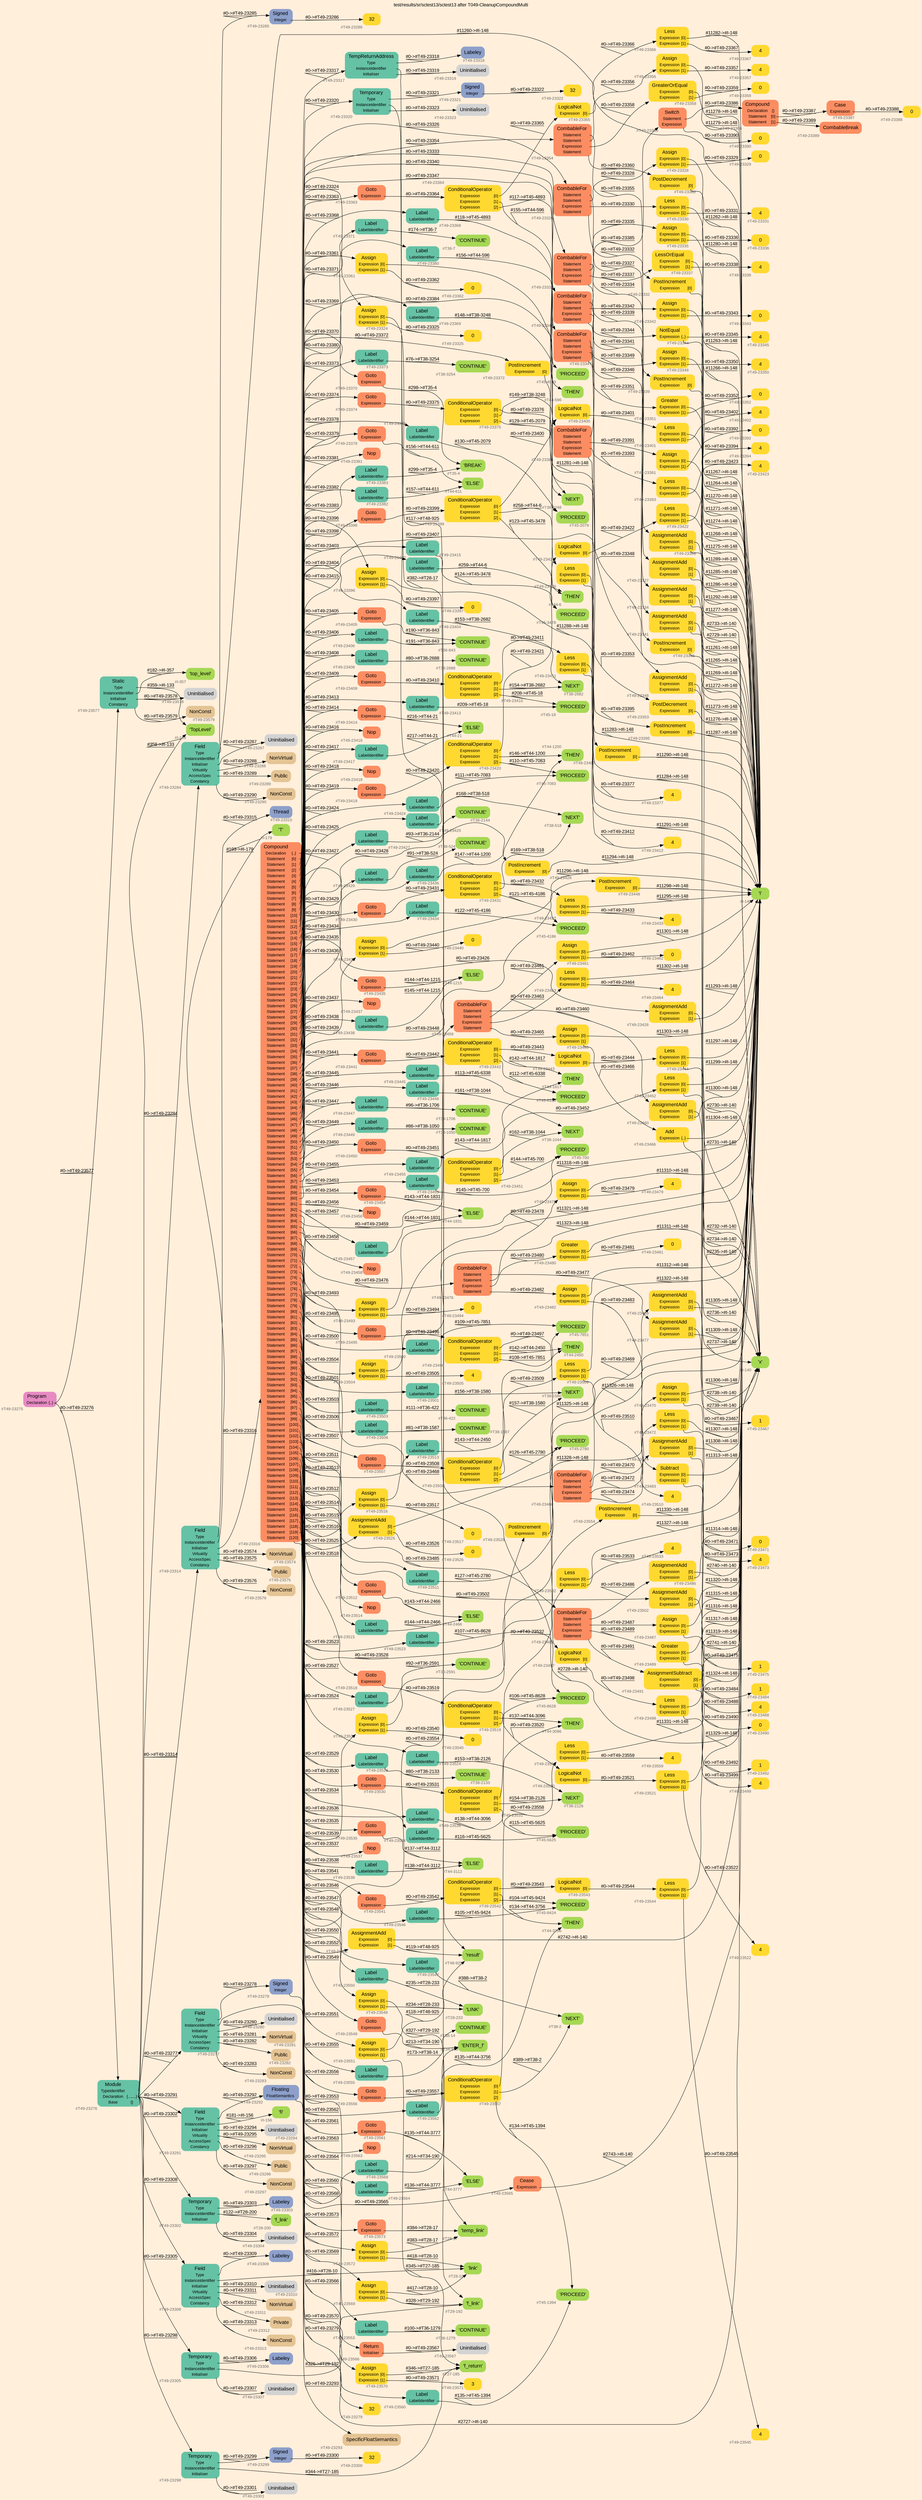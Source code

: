 digraph "test/results/sr/sctest13/sctest13 after T049-CleanupCompoundMulti" {
label = "test/results/sr/sctest13/sctest13 after T049-CleanupCompoundMulti"
labelloc = t
graph [
    rankdir = "LR"
    ranksep = 0.3
    bgcolor = antiquewhite1
    color = black
    fontcolor = black
    fontname = "Arial"
];
node [
    fontname = "Arial"
];
edge [
    fontname = "Arial"
];

// -------------------- node figure --------------------
// -------- block #T49-23275 ----------
"#T49-23275" [
    fillcolor = "/set28/4"
    xlabel = "#T49-23275"
    fontsize = "12"
    fontcolor = grey40
    shape = "plaintext"
    label = <<TABLE BORDER="0" CELLBORDER="0" CELLSPACING="0">
     <TR><TD><FONT COLOR="black" POINT-SIZE="15">Program</FONT></TD></TR>
     <TR><TD><FONT COLOR="black" POINT-SIZE="12">Declaration</FONT></TD><TD PORT="port0"><FONT COLOR="black" POINT-SIZE="12">{..}</FONT></TD></TR>
    </TABLE>>
    style = "rounded,filled"
];

// -------- block #T49-23276 ----------
"#T49-23276" [
    fillcolor = "/set28/1"
    xlabel = "#T49-23276"
    fontsize = "12"
    fontcolor = grey40
    shape = "plaintext"
    label = <<TABLE BORDER="0" CELLBORDER="0" CELLSPACING="0">
     <TR><TD><FONT COLOR="black" POINT-SIZE="15">Module</FONT></TD></TR>
     <TR><TD><FONT COLOR="black" POINT-SIZE="12">TypeIdentifier</FONT></TD><TD PORT="port0"></TD></TR>
     <TR><TD><FONT COLOR="black" POINT-SIZE="12">Declaration</FONT></TD><TD PORT="port1"><FONT COLOR="black" POINT-SIZE="12">{........}</FONT></TD></TR>
     <TR><TD><FONT COLOR="black" POINT-SIZE="12">Base</FONT></TD><TD PORT="port2"><FONT COLOR="black" POINT-SIZE="12">{}</FONT></TD></TR>
    </TABLE>>
    style = "rounded,filled"
];

// -------- block #I-133 ----------
"#I-133" [
    fillcolor = "/set28/5"
    xlabel = "#I-133"
    fontsize = "12"
    fontcolor = grey40
    shape = "plaintext"
    label = <<TABLE BORDER="0" CELLBORDER="0" CELLSPACING="0">
     <TR><TD><FONT COLOR="black" POINT-SIZE="15">'TopLevel'</FONT></TD></TR>
    </TABLE>>
    style = "rounded,filled"
];

// -------- block #T49-23277 ----------
"#T49-23277" [
    fillcolor = "/set28/1"
    xlabel = "#T49-23277"
    fontsize = "12"
    fontcolor = grey40
    shape = "plaintext"
    label = <<TABLE BORDER="0" CELLBORDER="0" CELLSPACING="0">
     <TR><TD><FONT COLOR="black" POINT-SIZE="15">Field</FONT></TD></TR>
     <TR><TD><FONT COLOR="black" POINT-SIZE="12">Type</FONT></TD><TD PORT="port0"></TD></TR>
     <TR><TD><FONT COLOR="black" POINT-SIZE="12">InstanceIdentifier</FONT></TD><TD PORT="port1"></TD></TR>
     <TR><TD><FONT COLOR="black" POINT-SIZE="12">Initialiser</FONT></TD><TD PORT="port2"></TD></TR>
     <TR><TD><FONT COLOR="black" POINT-SIZE="12">Virtuality</FONT></TD><TD PORT="port3"></TD></TR>
     <TR><TD><FONT COLOR="black" POINT-SIZE="12">AccessSpec</FONT></TD><TD PORT="port4"></TD></TR>
     <TR><TD><FONT COLOR="black" POINT-SIZE="12">Constancy</FONT></TD><TD PORT="port5"></TD></TR>
    </TABLE>>
    style = "rounded,filled"
];

// -------- block #T49-23278 ----------
"#T49-23278" [
    fillcolor = "/set28/3"
    xlabel = "#T49-23278"
    fontsize = "12"
    fontcolor = grey40
    shape = "plaintext"
    label = <<TABLE BORDER="0" CELLBORDER="0" CELLSPACING="0">
     <TR><TD><FONT COLOR="black" POINT-SIZE="15">Signed</FONT></TD></TR>
     <TR><TD><FONT COLOR="black" POINT-SIZE="12">Integer</FONT></TD><TD PORT="port0"></TD></TR>
    </TABLE>>
    style = "rounded,filled"
];

// -------- block #T49-23279 ----------
"#T49-23279" [
    fillcolor = "/set28/6"
    xlabel = "#T49-23279"
    fontsize = "12"
    fontcolor = grey40
    shape = "plaintext"
    label = <<TABLE BORDER="0" CELLBORDER="0" CELLSPACING="0">
     <TR><TD><FONT COLOR="black" POINT-SIZE="15">32</FONT></TD></TR>
    </TABLE>>
    style = "rounded,filled"
];

// -------- block #I-140 ----------
"#I-140" [
    fillcolor = "/set28/5"
    xlabel = "#I-140"
    fontsize = "12"
    fontcolor = grey40
    shape = "plaintext"
    label = <<TABLE BORDER="0" CELLBORDER="0" CELLSPACING="0">
     <TR><TD><FONT COLOR="black" POINT-SIZE="15">'x'</FONT></TD></TR>
    </TABLE>>
    style = "rounded,filled"
];

// -------- block #T49-23280 ----------
"#T49-23280" [
    xlabel = "#T49-23280"
    fontsize = "12"
    fontcolor = grey40
    shape = "plaintext"
    label = <<TABLE BORDER="0" CELLBORDER="0" CELLSPACING="0">
     <TR><TD><FONT COLOR="black" POINT-SIZE="15">Uninitialised</FONT></TD></TR>
    </TABLE>>
    style = "rounded,filled"
];

// -------- block #T49-23281 ----------
"#T49-23281" [
    fillcolor = "/set28/7"
    xlabel = "#T49-23281"
    fontsize = "12"
    fontcolor = grey40
    shape = "plaintext"
    label = <<TABLE BORDER="0" CELLBORDER="0" CELLSPACING="0">
     <TR><TD><FONT COLOR="black" POINT-SIZE="15">NonVirtual</FONT></TD></TR>
    </TABLE>>
    style = "rounded,filled"
];

// -------- block #T49-23282 ----------
"#T49-23282" [
    fillcolor = "/set28/7"
    xlabel = "#T49-23282"
    fontsize = "12"
    fontcolor = grey40
    shape = "plaintext"
    label = <<TABLE BORDER="0" CELLBORDER="0" CELLSPACING="0">
     <TR><TD><FONT COLOR="black" POINT-SIZE="15">Public</FONT></TD></TR>
    </TABLE>>
    style = "rounded,filled"
];

// -------- block #T49-23283 ----------
"#T49-23283" [
    fillcolor = "/set28/7"
    xlabel = "#T49-23283"
    fontsize = "12"
    fontcolor = grey40
    shape = "plaintext"
    label = <<TABLE BORDER="0" CELLBORDER="0" CELLSPACING="0">
     <TR><TD><FONT COLOR="black" POINT-SIZE="15">NonConst</FONT></TD></TR>
    </TABLE>>
    style = "rounded,filled"
];

// -------- block #T49-23284 ----------
"#T49-23284" [
    fillcolor = "/set28/1"
    xlabel = "#T49-23284"
    fontsize = "12"
    fontcolor = grey40
    shape = "plaintext"
    label = <<TABLE BORDER="0" CELLBORDER="0" CELLSPACING="0">
     <TR><TD><FONT COLOR="black" POINT-SIZE="15">Field</FONT></TD></TR>
     <TR><TD><FONT COLOR="black" POINT-SIZE="12">Type</FONT></TD><TD PORT="port0"></TD></TR>
     <TR><TD><FONT COLOR="black" POINT-SIZE="12">InstanceIdentifier</FONT></TD><TD PORT="port1"></TD></TR>
     <TR><TD><FONT COLOR="black" POINT-SIZE="12">Initialiser</FONT></TD><TD PORT="port2"></TD></TR>
     <TR><TD><FONT COLOR="black" POINT-SIZE="12">Virtuality</FONT></TD><TD PORT="port3"></TD></TR>
     <TR><TD><FONT COLOR="black" POINT-SIZE="12">AccessSpec</FONT></TD><TD PORT="port4"></TD></TR>
     <TR><TD><FONT COLOR="black" POINT-SIZE="12">Constancy</FONT></TD><TD PORT="port5"></TD></TR>
    </TABLE>>
    style = "rounded,filled"
];

// -------- block #T49-23285 ----------
"#T49-23285" [
    fillcolor = "/set28/3"
    xlabel = "#T49-23285"
    fontsize = "12"
    fontcolor = grey40
    shape = "plaintext"
    label = <<TABLE BORDER="0" CELLBORDER="0" CELLSPACING="0">
     <TR><TD><FONT COLOR="black" POINT-SIZE="15">Signed</FONT></TD></TR>
     <TR><TD><FONT COLOR="black" POINT-SIZE="12">Integer</FONT></TD><TD PORT="port0"></TD></TR>
    </TABLE>>
    style = "rounded,filled"
];

// -------- block #T49-23286 ----------
"#T49-23286" [
    fillcolor = "/set28/6"
    xlabel = "#T49-23286"
    fontsize = "12"
    fontcolor = grey40
    shape = "plaintext"
    label = <<TABLE BORDER="0" CELLBORDER="0" CELLSPACING="0">
     <TR><TD><FONT COLOR="black" POINT-SIZE="15">32</FONT></TD></TR>
    </TABLE>>
    style = "rounded,filled"
];

// -------- block #I-148 ----------
"#I-148" [
    fillcolor = "/set28/5"
    xlabel = "#I-148"
    fontsize = "12"
    fontcolor = grey40
    shape = "plaintext"
    label = <<TABLE BORDER="0" CELLBORDER="0" CELLSPACING="0">
     <TR><TD><FONT COLOR="black" POINT-SIZE="15">'i'</FONT></TD></TR>
    </TABLE>>
    style = "rounded,filled"
];

// -------- block #T49-23287 ----------
"#T49-23287" [
    xlabel = "#T49-23287"
    fontsize = "12"
    fontcolor = grey40
    shape = "plaintext"
    label = <<TABLE BORDER="0" CELLBORDER="0" CELLSPACING="0">
     <TR><TD><FONT COLOR="black" POINT-SIZE="15">Uninitialised</FONT></TD></TR>
    </TABLE>>
    style = "rounded,filled"
];

// -------- block #T49-23288 ----------
"#T49-23288" [
    fillcolor = "/set28/7"
    xlabel = "#T49-23288"
    fontsize = "12"
    fontcolor = grey40
    shape = "plaintext"
    label = <<TABLE BORDER="0" CELLBORDER="0" CELLSPACING="0">
     <TR><TD><FONT COLOR="black" POINT-SIZE="15">NonVirtual</FONT></TD></TR>
    </TABLE>>
    style = "rounded,filled"
];

// -------- block #T49-23289 ----------
"#T49-23289" [
    fillcolor = "/set28/7"
    xlabel = "#T49-23289"
    fontsize = "12"
    fontcolor = grey40
    shape = "plaintext"
    label = <<TABLE BORDER="0" CELLBORDER="0" CELLSPACING="0">
     <TR><TD><FONT COLOR="black" POINT-SIZE="15">Public</FONT></TD></TR>
    </TABLE>>
    style = "rounded,filled"
];

// -------- block #T49-23290 ----------
"#T49-23290" [
    fillcolor = "/set28/7"
    xlabel = "#T49-23290"
    fontsize = "12"
    fontcolor = grey40
    shape = "plaintext"
    label = <<TABLE BORDER="0" CELLBORDER="0" CELLSPACING="0">
     <TR><TD><FONT COLOR="black" POINT-SIZE="15">NonConst</FONT></TD></TR>
    </TABLE>>
    style = "rounded,filled"
];

// -------- block #T49-23291 ----------
"#T49-23291" [
    fillcolor = "/set28/1"
    xlabel = "#T49-23291"
    fontsize = "12"
    fontcolor = grey40
    shape = "plaintext"
    label = <<TABLE BORDER="0" CELLBORDER="0" CELLSPACING="0">
     <TR><TD><FONT COLOR="black" POINT-SIZE="15">Field</FONT></TD></TR>
     <TR><TD><FONT COLOR="black" POINT-SIZE="12">Type</FONT></TD><TD PORT="port0"></TD></TR>
     <TR><TD><FONT COLOR="black" POINT-SIZE="12">InstanceIdentifier</FONT></TD><TD PORT="port1"></TD></TR>
     <TR><TD><FONT COLOR="black" POINT-SIZE="12">Initialiser</FONT></TD><TD PORT="port2"></TD></TR>
     <TR><TD><FONT COLOR="black" POINT-SIZE="12">Virtuality</FONT></TD><TD PORT="port3"></TD></TR>
     <TR><TD><FONT COLOR="black" POINT-SIZE="12">AccessSpec</FONT></TD><TD PORT="port4"></TD></TR>
     <TR><TD><FONT COLOR="black" POINT-SIZE="12">Constancy</FONT></TD><TD PORT="port5"></TD></TR>
    </TABLE>>
    style = "rounded,filled"
];

// -------- block #T49-23292 ----------
"#T49-23292" [
    fillcolor = "/set28/3"
    xlabel = "#T49-23292"
    fontsize = "12"
    fontcolor = grey40
    shape = "plaintext"
    label = <<TABLE BORDER="0" CELLBORDER="0" CELLSPACING="0">
     <TR><TD><FONT COLOR="black" POINT-SIZE="15">Floating</FONT></TD></TR>
     <TR><TD><FONT COLOR="black" POINT-SIZE="12">FloatSemantics</FONT></TD><TD PORT="port0"></TD></TR>
    </TABLE>>
    style = "rounded,filled"
];

// -------- block #T49-23293 ----------
"#T49-23293" [
    fillcolor = "/set28/7"
    xlabel = "#T49-23293"
    fontsize = "12"
    fontcolor = grey40
    shape = "plaintext"
    label = <<TABLE BORDER="0" CELLBORDER="0" CELLSPACING="0">
     <TR><TD><FONT COLOR="black" POINT-SIZE="15">SpecificFloatSemantics</FONT></TD></TR>
    </TABLE>>
    style = "rounded,filled"
];

// -------- block #I-156 ----------
"#I-156" [
    fillcolor = "/set28/5"
    xlabel = "#I-156"
    fontsize = "12"
    fontcolor = grey40
    shape = "plaintext"
    label = <<TABLE BORDER="0" CELLBORDER="0" CELLSPACING="0">
     <TR><TD><FONT COLOR="black" POINT-SIZE="15">'fi'</FONT></TD></TR>
    </TABLE>>
    style = "rounded,filled"
];

// -------- block #T49-23294 ----------
"#T49-23294" [
    xlabel = "#T49-23294"
    fontsize = "12"
    fontcolor = grey40
    shape = "plaintext"
    label = <<TABLE BORDER="0" CELLBORDER="0" CELLSPACING="0">
     <TR><TD><FONT COLOR="black" POINT-SIZE="15">Uninitialised</FONT></TD></TR>
    </TABLE>>
    style = "rounded,filled"
];

// -------- block #T49-23295 ----------
"#T49-23295" [
    fillcolor = "/set28/7"
    xlabel = "#T49-23295"
    fontsize = "12"
    fontcolor = grey40
    shape = "plaintext"
    label = <<TABLE BORDER="0" CELLBORDER="0" CELLSPACING="0">
     <TR><TD><FONT COLOR="black" POINT-SIZE="15">NonVirtual</FONT></TD></TR>
    </TABLE>>
    style = "rounded,filled"
];

// -------- block #T49-23296 ----------
"#T49-23296" [
    fillcolor = "/set28/7"
    xlabel = "#T49-23296"
    fontsize = "12"
    fontcolor = grey40
    shape = "plaintext"
    label = <<TABLE BORDER="0" CELLBORDER="0" CELLSPACING="0">
     <TR><TD><FONT COLOR="black" POINT-SIZE="15">Public</FONT></TD></TR>
    </TABLE>>
    style = "rounded,filled"
];

// -------- block #T49-23297 ----------
"#T49-23297" [
    fillcolor = "/set28/7"
    xlabel = "#T49-23297"
    fontsize = "12"
    fontcolor = grey40
    shape = "plaintext"
    label = <<TABLE BORDER="0" CELLBORDER="0" CELLSPACING="0">
     <TR><TD><FONT COLOR="black" POINT-SIZE="15">NonConst</FONT></TD></TR>
    </TABLE>>
    style = "rounded,filled"
];

// -------- block #T49-23298 ----------
"#T49-23298" [
    fillcolor = "/set28/1"
    xlabel = "#T49-23298"
    fontsize = "12"
    fontcolor = grey40
    shape = "plaintext"
    label = <<TABLE BORDER="0" CELLBORDER="0" CELLSPACING="0">
     <TR><TD><FONT COLOR="black" POINT-SIZE="15">Temporary</FONT></TD></TR>
     <TR><TD><FONT COLOR="black" POINT-SIZE="12">Type</FONT></TD><TD PORT="port0"></TD></TR>
     <TR><TD><FONT COLOR="black" POINT-SIZE="12">InstanceIdentifier</FONT></TD><TD PORT="port1"></TD></TR>
     <TR><TD><FONT COLOR="black" POINT-SIZE="12">Initialiser</FONT></TD><TD PORT="port2"></TD></TR>
    </TABLE>>
    style = "rounded,filled"
];

// -------- block #T49-23299 ----------
"#T49-23299" [
    fillcolor = "/set28/3"
    xlabel = "#T49-23299"
    fontsize = "12"
    fontcolor = grey40
    shape = "plaintext"
    label = <<TABLE BORDER="0" CELLBORDER="0" CELLSPACING="0">
     <TR><TD><FONT COLOR="black" POINT-SIZE="15">Signed</FONT></TD></TR>
     <TR><TD><FONT COLOR="black" POINT-SIZE="12">Integer</FONT></TD><TD PORT="port0"></TD></TR>
    </TABLE>>
    style = "rounded,filled"
];

// -------- block #T49-23300 ----------
"#T49-23300" [
    fillcolor = "/set28/6"
    xlabel = "#T49-23300"
    fontsize = "12"
    fontcolor = grey40
    shape = "plaintext"
    label = <<TABLE BORDER="0" CELLBORDER="0" CELLSPACING="0">
     <TR><TD><FONT COLOR="black" POINT-SIZE="15">32</FONT></TD></TR>
    </TABLE>>
    style = "rounded,filled"
];

// -------- block #T27-185 ----------
"#T27-185" [
    fillcolor = "/set28/5"
    xlabel = "#T27-185"
    fontsize = "12"
    fontcolor = grey40
    shape = "plaintext"
    label = <<TABLE BORDER="0" CELLBORDER="0" CELLSPACING="0">
     <TR><TD><FONT COLOR="black" POINT-SIZE="15">'f_return'</FONT></TD></TR>
    </TABLE>>
    style = "rounded,filled"
];

// -------- block #T49-23301 ----------
"#T49-23301" [
    xlabel = "#T49-23301"
    fontsize = "12"
    fontcolor = grey40
    shape = "plaintext"
    label = <<TABLE BORDER="0" CELLBORDER="0" CELLSPACING="0">
     <TR><TD><FONT COLOR="black" POINT-SIZE="15">Uninitialised</FONT></TD></TR>
    </TABLE>>
    style = "rounded,filled"
];

// -------- block #T49-23302 ----------
"#T49-23302" [
    fillcolor = "/set28/1"
    xlabel = "#T49-23302"
    fontsize = "12"
    fontcolor = grey40
    shape = "plaintext"
    label = <<TABLE BORDER="0" CELLBORDER="0" CELLSPACING="0">
     <TR><TD><FONT COLOR="black" POINT-SIZE="15">Temporary</FONT></TD></TR>
     <TR><TD><FONT COLOR="black" POINT-SIZE="12">Type</FONT></TD><TD PORT="port0"></TD></TR>
     <TR><TD><FONT COLOR="black" POINT-SIZE="12">InstanceIdentifier</FONT></TD><TD PORT="port1"></TD></TR>
     <TR><TD><FONT COLOR="black" POINT-SIZE="12">Initialiser</FONT></TD><TD PORT="port2"></TD></TR>
    </TABLE>>
    style = "rounded,filled"
];

// -------- block #T49-23303 ----------
"#T49-23303" [
    fillcolor = "/set28/3"
    xlabel = "#T49-23303"
    fontsize = "12"
    fontcolor = grey40
    shape = "plaintext"
    label = <<TABLE BORDER="0" CELLBORDER="0" CELLSPACING="0">
     <TR><TD><FONT COLOR="black" POINT-SIZE="15">Labeley</FONT></TD></TR>
    </TABLE>>
    style = "rounded,filled"
];

// -------- block #T28-200 ----------
"#T28-200" [
    fillcolor = "/set28/5"
    xlabel = "#T28-200"
    fontsize = "12"
    fontcolor = grey40
    shape = "plaintext"
    label = <<TABLE BORDER="0" CELLBORDER="0" CELLSPACING="0">
     <TR><TD><FONT COLOR="black" POINT-SIZE="15">'f_link'</FONT></TD></TR>
    </TABLE>>
    style = "rounded,filled"
];

// -------- block #T49-23304 ----------
"#T49-23304" [
    xlabel = "#T49-23304"
    fontsize = "12"
    fontcolor = grey40
    shape = "plaintext"
    label = <<TABLE BORDER="0" CELLBORDER="0" CELLSPACING="0">
     <TR><TD><FONT COLOR="black" POINT-SIZE="15">Uninitialised</FONT></TD></TR>
    </TABLE>>
    style = "rounded,filled"
];

// -------- block #T49-23305 ----------
"#T49-23305" [
    fillcolor = "/set28/1"
    xlabel = "#T49-23305"
    fontsize = "12"
    fontcolor = grey40
    shape = "plaintext"
    label = <<TABLE BORDER="0" CELLBORDER="0" CELLSPACING="0">
     <TR><TD><FONT COLOR="black" POINT-SIZE="15">Temporary</FONT></TD></TR>
     <TR><TD><FONT COLOR="black" POINT-SIZE="12">Type</FONT></TD><TD PORT="port0"></TD></TR>
     <TR><TD><FONT COLOR="black" POINT-SIZE="12">InstanceIdentifier</FONT></TD><TD PORT="port1"></TD></TR>
     <TR><TD><FONT COLOR="black" POINT-SIZE="12">Initialiser</FONT></TD><TD PORT="port2"></TD></TR>
    </TABLE>>
    style = "rounded,filled"
];

// -------- block #T49-23306 ----------
"#T49-23306" [
    fillcolor = "/set28/3"
    xlabel = "#T49-23306"
    fontsize = "12"
    fontcolor = grey40
    shape = "plaintext"
    label = <<TABLE BORDER="0" CELLBORDER="0" CELLSPACING="0">
     <TR><TD><FONT COLOR="black" POINT-SIZE="15">Labeley</FONT></TD></TR>
    </TABLE>>
    style = "rounded,filled"
];

// -------- block #T29-192 ----------
"#T29-192" [
    fillcolor = "/set28/5"
    xlabel = "#T29-192"
    fontsize = "12"
    fontcolor = grey40
    shape = "plaintext"
    label = <<TABLE BORDER="0" CELLBORDER="0" CELLSPACING="0">
     <TR><TD><FONT COLOR="black" POINT-SIZE="15">'f_link'</FONT></TD></TR>
    </TABLE>>
    style = "rounded,filled"
];

// -------- block #T49-23307 ----------
"#T49-23307" [
    xlabel = "#T49-23307"
    fontsize = "12"
    fontcolor = grey40
    shape = "plaintext"
    label = <<TABLE BORDER="0" CELLBORDER="0" CELLSPACING="0">
     <TR><TD><FONT COLOR="black" POINT-SIZE="15">Uninitialised</FONT></TD></TR>
    </TABLE>>
    style = "rounded,filled"
];

// -------- block #T49-23308 ----------
"#T49-23308" [
    fillcolor = "/set28/1"
    xlabel = "#T49-23308"
    fontsize = "12"
    fontcolor = grey40
    shape = "plaintext"
    label = <<TABLE BORDER="0" CELLBORDER="0" CELLSPACING="0">
     <TR><TD><FONT COLOR="black" POINT-SIZE="15">Field</FONT></TD></TR>
     <TR><TD><FONT COLOR="black" POINT-SIZE="12">Type</FONT></TD><TD PORT="port0"></TD></TR>
     <TR><TD><FONT COLOR="black" POINT-SIZE="12">InstanceIdentifier</FONT></TD><TD PORT="port1"></TD></TR>
     <TR><TD><FONT COLOR="black" POINT-SIZE="12">Initialiser</FONT></TD><TD PORT="port2"></TD></TR>
     <TR><TD><FONT COLOR="black" POINT-SIZE="12">Virtuality</FONT></TD><TD PORT="port3"></TD></TR>
     <TR><TD><FONT COLOR="black" POINT-SIZE="12">AccessSpec</FONT></TD><TD PORT="port4"></TD></TR>
     <TR><TD><FONT COLOR="black" POINT-SIZE="12">Constancy</FONT></TD><TD PORT="port5"></TD></TR>
    </TABLE>>
    style = "rounded,filled"
];

// -------- block #T49-23309 ----------
"#T49-23309" [
    fillcolor = "/set28/3"
    xlabel = "#T49-23309"
    fontsize = "12"
    fontcolor = grey40
    shape = "plaintext"
    label = <<TABLE BORDER="0" CELLBORDER="0" CELLSPACING="0">
     <TR><TD><FONT COLOR="black" POINT-SIZE="15">Labeley</FONT></TD></TR>
    </TABLE>>
    style = "rounded,filled"
];

// -------- block #T28-10 ----------
"#T28-10" [
    fillcolor = "/set28/5"
    xlabel = "#T28-10"
    fontsize = "12"
    fontcolor = grey40
    shape = "plaintext"
    label = <<TABLE BORDER="0" CELLBORDER="0" CELLSPACING="0">
     <TR><TD><FONT COLOR="black" POINT-SIZE="15">'link'</FONT></TD></TR>
    </TABLE>>
    style = "rounded,filled"
];

// -------- block #T49-23310 ----------
"#T49-23310" [
    xlabel = "#T49-23310"
    fontsize = "12"
    fontcolor = grey40
    shape = "plaintext"
    label = <<TABLE BORDER="0" CELLBORDER="0" CELLSPACING="0">
     <TR><TD><FONT COLOR="black" POINT-SIZE="15">Uninitialised</FONT></TD></TR>
    </TABLE>>
    style = "rounded,filled"
];

// -------- block #T49-23311 ----------
"#T49-23311" [
    fillcolor = "/set28/7"
    xlabel = "#T49-23311"
    fontsize = "12"
    fontcolor = grey40
    shape = "plaintext"
    label = <<TABLE BORDER="0" CELLBORDER="0" CELLSPACING="0">
     <TR><TD><FONT COLOR="black" POINT-SIZE="15">NonVirtual</FONT></TD></TR>
    </TABLE>>
    style = "rounded,filled"
];

// -------- block #T49-23312 ----------
"#T49-23312" [
    fillcolor = "/set28/7"
    xlabel = "#T49-23312"
    fontsize = "12"
    fontcolor = grey40
    shape = "plaintext"
    label = <<TABLE BORDER="0" CELLBORDER="0" CELLSPACING="0">
     <TR><TD><FONT COLOR="black" POINT-SIZE="15">Private</FONT></TD></TR>
    </TABLE>>
    style = "rounded,filled"
];

// -------- block #T49-23313 ----------
"#T49-23313" [
    fillcolor = "/set28/7"
    xlabel = "#T49-23313"
    fontsize = "12"
    fontcolor = grey40
    shape = "plaintext"
    label = <<TABLE BORDER="0" CELLBORDER="0" CELLSPACING="0">
     <TR><TD><FONT COLOR="black" POINT-SIZE="15">NonConst</FONT></TD></TR>
    </TABLE>>
    style = "rounded,filled"
];

// -------- block #T49-23314 ----------
"#T49-23314" [
    fillcolor = "/set28/1"
    xlabel = "#T49-23314"
    fontsize = "12"
    fontcolor = grey40
    shape = "plaintext"
    label = <<TABLE BORDER="0" CELLBORDER="0" CELLSPACING="0">
     <TR><TD><FONT COLOR="black" POINT-SIZE="15">Field</FONT></TD></TR>
     <TR><TD><FONT COLOR="black" POINT-SIZE="12">Type</FONT></TD><TD PORT="port0"></TD></TR>
     <TR><TD><FONT COLOR="black" POINT-SIZE="12">InstanceIdentifier</FONT></TD><TD PORT="port1"></TD></TR>
     <TR><TD><FONT COLOR="black" POINT-SIZE="12">Initialiser</FONT></TD><TD PORT="port2"></TD></TR>
     <TR><TD><FONT COLOR="black" POINT-SIZE="12">Virtuality</FONT></TD><TD PORT="port3"></TD></TR>
     <TR><TD><FONT COLOR="black" POINT-SIZE="12">AccessSpec</FONT></TD><TD PORT="port4"></TD></TR>
     <TR><TD><FONT COLOR="black" POINT-SIZE="12">Constancy</FONT></TD><TD PORT="port5"></TD></TR>
    </TABLE>>
    style = "rounded,filled"
];

// -------- block #T49-23315 ----------
"#T49-23315" [
    fillcolor = "/set28/3"
    xlabel = "#T49-23315"
    fontsize = "12"
    fontcolor = grey40
    shape = "plaintext"
    label = <<TABLE BORDER="0" CELLBORDER="0" CELLSPACING="0">
     <TR><TD><FONT COLOR="black" POINT-SIZE="15">Thread</FONT></TD></TR>
    </TABLE>>
    style = "rounded,filled"
];

// -------- block #I-179 ----------
"#I-179" [
    fillcolor = "/set28/5"
    xlabel = "#I-179"
    fontsize = "12"
    fontcolor = grey40
    shape = "plaintext"
    label = <<TABLE BORDER="0" CELLBORDER="0" CELLSPACING="0">
     <TR><TD><FONT COLOR="black" POINT-SIZE="15">'T'</FONT></TD></TR>
    </TABLE>>
    style = "rounded,filled"
];

// -------- block #T49-23316 ----------
"#T49-23316" [
    fillcolor = "/set28/2"
    xlabel = "#T49-23316"
    fontsize = "12"
    fontcolor = grey40
    shape = "plaintext"
    label = <<TABLE BORDER="0" CELLBORDER="0" CELLSPACING="0">
     <TR><TD><FONT COLOR="black" POINT-SIZE="15">Compound</FONT></TD></TR>
     <TR><TD><FONT COLOR="black" POINT-SIZE="12">Declaration</FONT></TD><TD PORT="port0"><FONT COLOR="black" POINT-SIZE="12">{..}</FONT></TD></TR>
     <TR><TD><FONT COLOR="black" POINT-SIZE="12">Statement</FONT></TD><TD PORT="port1"><FONT COLOR="black" POINT-SIZE="12">[0]</FONT></TD></TR>
     <TR><TD><FONT COLOR="black" POINT-SIZE="12">Statement</FONT></TD><TD PORT="port2"><FONT COLOR="black" POINT-SIZE="12">[1]</FONT></TD></TR>
     <TR><TD><FONT COLOR="black" POINT-SIZE="12">Statement</FONT></TD><TD PORT="port3"><FONT COLOR="black" POINT-SIZE="12">[2]</FONT></TD></TR>
     <TR><TD><FONT COLOR="black" POINT-SIZE="12">Statement</FONT></TD><TD PORT="port4"><FONT COLOR="black" POINT-SIZE="12">[3]</FONT></TD></TR>
     <TR><TD><FONT COLOR="black" POINT-SIZE="12">Statement</FONT></TD><TD PORT="port5"><FONT COLOR="black" POINT-SIZE="12">[4]</FONT></TD></TR>
     <TR><TD><FONT COLOR="black" POINT-SIZE="12">Statement</FONT></TD><TD PORT="port6"><FONT COLOR="black" POINT-SIZE="12">[5]</FONT></TD></TR>
     <TR><TD><FONT COLOR="black" POINT-SIZE="12">Statement</FONT></TD><TD PORT="port7"><FONT COLOR="black" POINT-SIZE="12">[6]</FONT></TD></TR>
     <TR><TD><FONT COLOR="black" POINT-SIZE="12">Statement</FONT></TD><TD PORT="port8"><FONT COLOR="black" POINT-SIZE="12">[7]</FONT></TD></TR>
     <TR><TD><FONT COLOR="black" POINT-SIZE="12">Statement</FONT></TD><TD PORT="port9"><FONT COLOR="black" POINT-SIZE="12">[8]</FONT></TD></TR>
     <TR><TD><FONT COLOR="black" POINT-SIZE="12">Statement</FONT></TD><TD PORT="port10"><FONT COLOR="black" POINT-SIZE="12">[9]</FONT></TD></TR>
     <TR><TD><FONT COLOR="black" POINT-SIZE="12">Statement</FONT></TD><TD PORT="port11"><FONT COLOR="black" POINT-SIZE="12">[10]</FONT></TD></TR>
     <TR><TD><FONT COLOR="black" POINT-SIZE="12">Statement</FONT></TD><TD PORT="port12"><FONT COLOR="black" POINT-SIZE="12">[11]</FONT></TD></TR>
     <TR><TD><FONT COLOR="black" POINT-SIZE="12">Statement</FONT></TD><TD PORT="port13"><FONT COLOR="black" POINT-SIZE="12">[12]</FONT></TD></TR>
     <TR><TD><FONT COLOR="black" POINT-SIZE="12">Statement</FONT></TD><TD PORT="port14"><FONT COLOR="black" POINT-SIZE="12">[13]</FONT></TD></TR>
     <TR><TD><FONT COLOR="black" POINT-SIZE="12">Statement</FONT></TD><TD PORT="port15"><FONT COLOR="black" POINT-SIZE="12">[14]</FONT></TD></TR>
     <TR><TD><FONT COLOR="black" POINT-SIZE="12">Statement</FONT></TD><TD PORT="port16"><FONT COLOR="black" POINT-SIZE="12">[15]</FONT></TD></TR>
     <TR><TD><FONT COLOR="black" POINT-SIZE="12">Statement</FONT></TD><TD PORT="port17"><FONT COLOR="black" POINT-SIZE="12">[16]</FONT></TD></TR>
     <TR><TD><FONT COLOR="black" POINT-SIZE="12">Statement</FONT></TD><TD PORT="port18"><FONT COLOR="black" POINT-SIZE="12">[17]</FONT></TD></TR>
     <TR><TD><FONT COLOR="black" POINT-SIZE="12">Statement</FONT></TD><TD PORT="port19"><FONT COLOR="black" POINT-SIZE="12">[18]</FONT></TD></TR>
     <TR><TD><FONT COLOR="black" POINT-SIZE="12">Statement</FONT></TD><TD PORT="port20"><FONT COLOR="black" POINT-SIZE="12">[19]</FONT></TD></TR>
     <TR><TD><FONT COLOR="black" POINT-SIZE="12">Statement</FONT></TD><TD PORT="port21"><FONT COLOR="black" POINT-SIZE="12">[20]</FONT></TD></TR>
     <TR><TD><FONT COLOR="black" POINT-SIZE="12">Statement</FONT></TD><TD PORT="port22"><FONT COLOR="black" POINT-SIZE="12">[21]</FONT></TD></TR>
     <TR><TD><FONT COLOR="black" POINT-SIZE="12">Statement</FONT></TD><TD PORT="port23"><FONT COLOR="black" POINT-SIZE="12">[22]</FONT></TD></TR>
     <TR><TD><FONT COLOR="black" POINT-SIZE="12">Statement</FONT></TD><TD PORT="port24"><FONT COLOR="black" POINT-SIZE="12">[23]</FONT></TD></TR>
     <TR><TD><FONT COLOR="black" POINT-SIZE="12">Statement</FONT></TD><TD PORT="port25"><FONT COLOR="black" POINT-SIZE="12">[24]</FONT></TD></TR>
     <TR><TD><FONT COLOR="black" POINT-SIZE="12">Statement</FONT></TD><TD PORT="port26"><FONT COLOR="black" POINT-SIZE="12">[25]</FONT></TD></TR>
     <TR><TD><FONT COLOR="black" POINT-SIZE="12">Statement</FONT></TD><TD PORT="port27"><FONT COLOR="black" POINT-SIZE="12">[26]</FONT></TD></TR>
     <TR><TD><FONT COLOR="black" POINT-SIZE="12">Statement</FONT></TD><TD PORT="port28"><FONT COLOR="black" POINT-SIZE="12">[27]</FONT></TD></TR>
     <TR><TD><FONT COLOR="black" POINT-SIZE="12">Statement</FONT></TD><TD PORT="port29"><FONT COLOR="black" POINT-SIZE="12">[28]</FONT></TD></TR>
     <TR><TD><FONT COLOR="black" POINT-SIZE="12">Statement</FONT></TD><TD PORT="port30"><FONT COLOR="black" POINT-SIZE="12">[29]</FONT></TD></TR>
     <TR><TD><FONT COLOR="black" POINT-SIZE="12">Statement</FONT></TD><TD PORT="port31"><FONT COLOR="black" POINT-SIZE="12">[30]</FONT></TD></TR>
     <TR><TD><FONT COLOR="black" POINT-SIZE="12">Statement</FONT></TD><TD PORT="port32"><FONT COLOR="black" POINT-SIZE="12">[31]</FONT></TD></TR>
     <TR><TD><FONT COLOR="black" POINT-SIZE="12">Statement</FONT></TD><TD PORT="port33"><FONT COLOR="black" POINT-SIZE="12">[32]</FONT></TD></TR>
     <TR><TD><FONT COLOR="black" POINT-SIZE="12">Statement</FONT></TD><TD PORT="port34"><FONT COLOR="black" POINT-SIZE="12">[33]</FONT></TD></TR>
     <TR><TD><FONT COLOR="black" POINT-SIZE="12">Statement</FONT></TD><TD PORT="port35"><FONT COLOR="black" POINT-SIZE="12">[34]</FONT></TD></TR>
     <TR><TD><FONT COLOR="black" POINT-SIZE="12">Statement</FONT></TD><TD PORT="port36"><FONT COLOR="black" POINT-SIZE="12">[35]</FONT></TD></TR>
     <TR><TD><FONT COLOR="black" POINT-SIZE="12">Statement</FONT></TD><TD PORT="port37"><FONT COLOR="black" POINT-SIZE="12">[36]</FONT></TD></TR>
     <TR><TD><FONT COLOR="black" POINT-SIZE="12">Statement</FONT></TD><TD PORT="port38"><FONT COLOR="black" POINT-SIZE="12">[37]</FONT></TD></TR>
     <TR><TD><FONT COLOR="black" POINT-SIZE="12">Statement</FONT></TD><TD PORT="port39"><FONT COLOR="black" POINT-SIZE="12">[38]</FONT></TD></TR>
     <TR><TD><FONT COLOR="black" POINT-SIZE="12">Statement</FONT></TD><TD PORT="port40"><FONT COLOR="black" POINT-SIZE="12">[39]</FONT></TD></TR>
     <TR><TD><FONT COLOR="black" POINT-SIZE="12">Statement</FONT></TD><TD PORT="port41"><FONT COLOR="black" POINT-SIZE="12">[40]</FONT></TD></TR>
     <TR><TD><FONT COLOR="black" POINT-SIZE="12">Statement</FONT></TD><TD PORT="port42"><FONT COLOR="black" POINT-SIZE="12">[41]</FONT></TD></TR>
     <TR><TD><FONT COLOR="black" POINT-SIZE="12">Statement</FONT></TD><TD PORT="port43"><FONT COLOR="black" POINT-SIZE="12">[42]</FONT></TD></TR>
     <TR><TD><FONT COLOR="black" POINT-SIZE="12">Statement</FONT></TD><TD PORT="port44"><FONT COLOR="black" POINT-SIZE="12">[43]</FONT></TD></TR>
     <TR><TD><FONT COLOR="black" POINT-SIZE="12">Statement</FONT></TD><TD PORT="port45"><FONT COLOR="black" POINT-SIZE="12">[44]</FONT></TD></TR>
     <TR><TD><FONT COLOR="black" POINT-SIZE="12">Statement</FONT></TD><TD PORT="port46"><FONT COLOR="black" POINT-SIZE="12">[45]</FONT></TD></TR>
     <TR><TD><FONT COLOR="black" POINT-SIZE="12">Statement</FONT></TD><TD PORT="port47"><FONT COLOR="black" POINT-SIZE="12">[46]</FONT></TD></TR>
     <TR><TD><FONT COLOR="black" POINT-SIZE="12">Statement</FONT></TD><TD PORT="port48"><FONT COLOR="black" POINT-SIZE="12">[47]</FONT></TD></TR>
     <TR><TD><FONT COLOR="black" POINT-SIZE="12">Statement</FONT></TD><TD PORT="port49"><FONT COLOR="black" POINT-SIZE="12">[48]</FONT></TD></TR>
     <TR><TD><FONT COLOR="black" POINT-SIZE="12">Statement</FONT></TD><TD PORT="port50"><FONT COLOR="black" POINT-SIZE="12">[49]</FONT></TD></TR>
     <TR><TD><FONT COLOR="black" POINT-SIZE="12">Statement</FONT></TD><TD PORT="port51"><FONT COLOR="black" POINT-SIZE="12">[50]</FONT></TD></TR>
     <TR><TD><FONT COLOR="black" POINT-SIZE="12">Statement</FONT></TD><TD PORT="port52"><FONT COLOR="black" POINT-SIZE="12">[51]</FONT></TD></TR>
     <TR><TD><FONT COLOR="black" POINT-SIZE="12">Statement</FONT></TD><TD PORT="port53"><FONT COLOR="black" POINT-SIZE="12">[52]</FONT></TD></TR>
     <TR><TD><FONT COLOR="black" POINT-SIZE="12">Statement</FONT></TD><TD PORT="port54"><FONT COLOR="black" POINT-SIZE="12">[53]</FONT></TD></TR>
     <TR><TD><FONT COLOR="black" POINT-SIZE="12">Statement</FONT></TD><TD PORT="port55"><FONT COLOR="black" POINT-SIZE="12">[54]</FONT></TD></TR>
     <TR><TD><FONT COLOR="black" POINT-SIZE="12">Statement</FONT></TD><TD PORT="port56"><FONT COLOR="black" POINT-SIZE="12">[55]</FONT></TD></TR>
     <TR><TD><FONT COLOR="black" POINT-SIZE="12">Statement</FONT></TD><TD PORT="port57"><FONT COLOR="black" POINT-SIZE="12">[56]</FONT></TD></TR>
     <TR><TD><FONT COLOR="black" POINT-SIZE="12">Statement</FONT></TD><TD PORT="port58"><FONT COLOR="black" POINT-SIZE="12">[57]</FONT></TD></TR>
     <TR><TD><FONT COLOR="black" POINT-SIZE="12">Statement</FONT></TD><TD PORT="port59"><FONT COLOR="black" POINT-SIZE="12">[58]</FONT></TD></TR>
     <TR><TD><FONT COLOR="black" POINT-SIZE="12">Statement</FONT></TD><TD PORT="port60"><FONT COLOR="black" POINT-SIZE="12">[59]</FONT></TD></TR>
     <TR><TD><FONT COLOR="black" POINT-SIZE="12">Statement</FONT></TD><TD PORT="port61"><FONT COLOR="black" POINT-SIZE="12">[60]</FONT></TD></TR>
     <TR><TD><FONT COLOR="black" POINT-SIZE="12">Statement</FONT></TD><TD PORT="port62"><FONT COLOR="black" POINT-SIZE="12">[61]</FONT></TD></TR>
     <TR><TD><FONT COLOR="black" POINT-SIZE="12">Statement</FONT></TD><TD PORT="port63"><FONT COLOR="black" POINT-SIZE="12">[62]</FONT></TD></TR>
     <TR><TD><FONT COLOR="black" POINT-SIZE="12">Statement</FONT></TD><TD PORT="port64"><FONT COLOR="black" POINT-SIZE="12">[63]</FONT></TD></TR>
     <TR><TD><FONT COLOR="black" POINT-SIZE="12">Statement</FONT></TD><TD PORT="port65"><FONT COLOR="black" POINT-SIZE="12">[64]</FONT></TD></TR>
     <TR><TD><FONT COLOR="black" POINT-SIZE="12">Statement</FONT></TD><TD PORT="port66"><FONT COLOR="black" POINT-SIZE="12">[65]</FONT></TD></TR>
     <TR><TD><FONT COLOR="black" POINT-SIZE="12">Statement</FONT></TD><TD PORT="port67"><FONT COLOR="black" POINT-SIZE="12">[66]</FONT></TD></TR>
     <TR><TD><FONT COLOR="black" POINT-SIZE="12">Statement</FONT></TD><TD PORT="port68"><FONT COLOR="black" POINT-SIZE="12">[67]</FONT></TD></TR>
     <TR><TD><FONT COLOR="black" POINT-SIZE="12">Statement</FONT></TD><TD PORT="port69"><FONT COLOR="black" POINT-SIZE="12">[68]</FONT></TD></TR>
     <TR><TD><FONT COLOR="black" POINT-SIZE="12">Statement</FONT></TD><TD PORT="port70"><FONT COLOR="black" POINT-SIZE="12">[69]</FONT></TD></TR>
     <TR><TD><FONT COLOR="black" POINT-SIZE="12">Statement</FONT></TD><TD PORT="port71"><FONT COLOR="black" POINT-SIZE="12">[70]</FONT></TD></TR>
     <TR><TD><FONT COLOR="black" POINT-SIZE="12">Statement</FONT></TD><TD PORT="port72"><FONT COLOR="black" POINT-SIZE="12">[71]</FONT></TD></TR>
     <TR><TD><FONT COLOR="black" POINT-SIZE="12">Statement</FONT></TD><TD PORT="port73"><FONT COLOR="black" POINT-SIZE="12">[72]</FONT></TD></TR>
     <TR><TD><FONT COLOR="black" POINT-SIZE="12">Statement</FONT></TD><TD PORT="port74"><FONT COLOR="black" POINT-SIZE="12">[73]</FONT></TD></TR>
     <TR><TD><FONT COLOR="black" POINT-SIZE="12">Statement</FONT></TD><TD PORT="port75"><FONT COLOR="black" POINT-SIZE="12">[74]</FONT></TD></TR>
     <TR><TD><FONT COLOR="black" POINT-SIZE="12">Statement</FONT></TD><TD PORT="port76"><FONT COLOR="black" POINT-SIZE="12">[75]</FONT></TD></TR>
     <TR><TD><FONT COLOR="black" POINT-SIZE="12">Statement</FONT></TD><TD PORT="port77"><FONT COLOR="black" POINT-SIZE="12">[76]</FONT></TD></TR>
     <TR><TD><FONT COLOR="black" POINT-SIZE="12">Statement</FONT></TD><TD PORT="port78"><FONT COLOR="black" POINT-SIZE="12">[77]</FONT></TD></TR>
     <TR><TD><FONT COLOR="black" POINT-SIZE="12">Statement</FONT></TD><TD PORT="port79"><FONT COLOR="black" POINT-SIZE="12">[78]</FONT></TD></TR>
     <TR><TD><FONT COLOR="black" POINT-SIZE="12">Statement</FONT></TD><TD PORT="port80"><FONT COLOR="black" POINT-SIZE="12">[79]</FONT></TD></TR>
     <TR><TD><FONT COLOR="black" POINT-SIZE="12">Statement</FONT></TD><TD PORT="port81"><FONT COLOR="black" POINT-SIZE="12">[80]</FONT></TD></TR>
     <TR><TD><FONT COLOR="black" POINT-SIZE="12">Statement</FONT></TD><TD PORT="port82"><FONT COLOR="black" POINT-SIZE="12">[81]</FONT></TD></TR>
     <TR><TD><FONT COLOR="black" POINT-SIZE="12">Statement</FONT></TD><TD PORT="port83"><FONT COLOR="black" POINT-SIZE="12">[82]</FONT></TD></TR>
     <TR><TD><FONT COLOR="black" POINT-SIZE="12">Statement</FONT></TD><TD PORT="port84"><FONT COLOR="black" POINT-SIZE="12">[83]</FONT></TD></TR>
     <TR><TD><FONT COLOR="black" POINT-SIZE="12">Statement</FONT></TD><TD PORT="port85"><FONT COLOR="black" POINT-SIZE="12">[84]</FONT></TD></TR>
     <TR><TD><FONT COLOR="black" POINT-SIZE="12">Statement</FONT></TD><TD PORT="port86"><FONT COLOR="black" POINT-SIZE="12">[85]</FONT></TD></TR>
     <TR><TD><FONT COLOR="black" POINT-SIZE="12">Statement</FONT></TD><TD PORT="port87"><FONT COLOR="black" POINT-SIZE="12">[86]</FONT></TD></TR>
     <TR><TD><FONT COLOR="black" POINT-SIZE="12">Statement</FONT></TD><TD PORT="port88"><FONT COLOR="black" POINT-SIZE="12">[87]</FONT></TD></TR>
     <TR><TD><FONT COLOR="black" POINT-SIZE="12">Statement</FONT></TD><TD PORT="port89"><FONT COLOR="black" POINT-SIZE="12">[88]</FONT></TD></TR>
     <TR><TD><FONT COLOR="black" POINT-SIZE="12">Statement</FONT></TD><TD PORT="port90"><FONT COLOR="black" POINT-SIZE="12">[89]</FONT></TD></TR>
     <TR><TD><FONT COLOR="black" POINT-SIZE="12">Statement</FONT></TD><TD PORT="port91"><FONT COLOR="black" POINT-SIZE="12">[90]</FONT></TD></TR>
     <TR><TD><FONT COLOR="black" POINT-SIZE="12">Statement</FONT></TD><TD PORT="port92"><FONT COLOR="black" POINT-SIZE="12">[91]</FONT></TD></TR>
     <TR><TD><FONT COLOR="black" POINT-SIZE="12">Statement</FONT></TD><TD PORT="port93"><FONT COLOR="black" POINT-SIZE="12">[92]</FONT></TD></TR>
     <TR><TD><FONT COLOR="black" POINT-SIZE="12">Statement</FONT></TD><TD PORT="port94"><FONT COLOR="black" POINT-SIZE="12">[93]</FONT></TD></TR>
     <TR><TD><FONT COLOR="black" POINT-SIZE="12">Statement</FONT></TD><TD PORT="port95"><FONT COLOR="black" POINT-SIZE="12">[94]</FONT></TD></TR>
     <TR><TD><FONT COLOR="black" POINT-SIZE="12">Statement</FONT></TD><TD PORT="port96"><FONT COLOR="black" POINT-SIZE="12">[95]</FONT></TD></TR>
     <TR><TD><FONT COLOR="black" POINT-SIZE="12">Statement</FONT></TD><TD PORT="port97"><FONT COLOR="black" POINT-SIZE="12">[96]</FONT></TD></TR>
     <TR><TD><FONT COLOR="black" POINT-SIZE="12">Statement</FONT></TD><TD PORT="port98"><FONT COLOR="black" POINT-SIZE="12">[97]</FONT></TD></TR>
     <TR><TD><FONT COLOR="black" POINT-SIZE="12">Statement</FONT></TD><TD PORT="port99"><FONT COLOR="black" POINT-SIZE="12">[98]</FONT></TD></TR>
     <TR><TD><FONT COLOR="black" POINT-SIZE="12">Statement</FONT></TD><TD PORT="port100"><FONT COLOR="black" POINT-SIZE="12">[99]</FONT></TD></TR>
     <TR><TD><FONT COLOR="black" POINT-SIZE="12">Statement</FONT></TD><TD PORT="port101"><FONT COLOR="black" POINT-SIZE="12">[100]</FONT></TD></TR>
     <TR><TD><FONT COLOR="black" POINT-SIZE="12">Statement</FONT></TD><TD PORT="port102"><FONT COLOR="black" POINT-SIZE="12">[101]</FONT></TD></TR>
     <TR><TD><FONT COLOR="black" POINT-SIZE="12">Statement</FONT></TD><TD PORT="port103"><FONT COLOR="black" POINT-SIZE="12">[102]</FONT></TD></TR>
     <TR><TD><FONT COLOR="black" POINT-SIZE="12">Statement</FONT></TD><TD PORT="port104"><FONT COLOR="black" POINT-SIZE="12">[103]</FONT></TD></TR>
     <TR><TD><FONT COLOR="black" POINT-SIZE="12">Statement</FONT></TD><TD PORT="port105"><FONT COLOR="black" POINT-SIZE="12">[104]</FONT></TD></TR>
     <TR><TD><FONT COLOR="black" POINT-SIZE="12">Statement</FONT></TD><TD PORT="port106"><FONT COLOR="black" POINT-SIZE="12">[105]</FONT></TD></TR>
     <TR><TD><FONT COLOR="black" POINT-SIZE="12">Statement</FONT></TD><TD PORT="port107"><FONT COLOR="black" POINT-SIZE="12">[106]</FONT></TD></TR>
     <TR><TD><FONT COLOR="black" POINT-SIZE="12">Statement</FONT></TD><TD PORT="port108"><FONT COLOR="black" POINT-SIZE="12">[107]</FONT></TD></TR>
     <TR><TD><FONT COLOR="black" POINT-SIZE="12">Statement</FONT></TD><TD PORT="port109"><FONT COLOR="black" POINT-SIZE="12">[108]</FONT></TD></TR>
     <TR><TD><FONT COLOR="black" POINT-SIZE="12">Statement</FONT></TD><TD PORT="port110"><FONT COLOR="black" POINT-SIZE="12">[109]</FONT></TD></TR>
     <TR><TD><FONT COLOR="black" POINT-SIZE="12">Statement</FONT></TD><TD PORT="port111"><FONT COLOR="black" POINT-SIZE="12">[110]</FONT></TD></TR>
     <TR><TD><FONT COLOR="black" POINT-SIZE="12">Statement</FONT></TD><TD PORT="port112"><FONT COLOR="black" POINT-SIZE="12">[111]</FONT></TD></TR>
     <TR><TD><FONT COLOR="black" POINT-SIZE="12">Statement</FONT></TD><TD PORT="port113"><FONT COLOR="black" POINT-SIZE="12">[112]</FONT></TD></TR>
     <TR><TD><FONT COLOR="black" POINT-SIZE="12">Statement</FONT></TD><TD PORT="port114"><FONT COLOR="black" POINT-SIZE="12">[113]</FONT></TD></TR>
     <TR><TD><FONT COLOR="black" POINT-SIZE="12">Statement</FONT></TD><TD PORT="port115"><FONT COLOR="black" POINT-SIZE="12">[114]</FONT></TD></TR>
     <TR><TD><FONT COLOR="black" POINT-SIZE="12">Statement</FONT></TD><TD PORT="port116"><FONT COLOR="black" POINT-SIZE="12">[115]</FONT></TD></TR>
     <TR><TD><FONT COLOR="black" POINT-SIZE="12">Statement</FONT></TD><TD PORT="port117"><FONT COLOR="black" POINT-SIZE="12">[116]</FONT></TD></TR>
     <TR><TD><FONT COLOR="black" POINT-SIZE="12">Statement</FONT></TD><TD PORT="port118"><FONT COLOR="black" POINT-SIZE="12">[117]</FONT></TD></TR>
     <TR><TD><FONT COLOR="black" POINT-SIZE="12">Statement</FONT></TD><TD PORT="port119"><FONT COLOR="black" POINT-SIZE="12">[118]</FONT></TD></TR>
     <TR><TD><FONT COLOR="black" POINT-SIZE="12">Statement</FONT></TD><TD PORT="port120"><FONT COLOR="black" POINT-SIZE="12">[119]</FONT></TD></TR>
     <TR><TD><FONT COLOR="black" POINT-SIZE="12">Statement</FONT></TD><TD PORT="port121"><FONT COLOR="black" POINT-SIZE="12">[120]</FONT></TD></TR>
    </TABLE>>
    style = "rounded,filled"
];

// -------- block #T49-23317 ----------
"#T49-23317" [
    fillcolor = "/set28/1"
    xlabel = "#T49-23317"
    fontsize = "12"
    fontcolor = grey40
    shape = "plaintext"
    label = <<TABLE BORDER="0" CELLBORDER="0" CELLSPACING="0">
     <TR><TD><FONT COLOR="black" POINT-SIZE="15">TempReturnAddress</FONT></TD></TR>
     <TR><TD><FONT COLOR="black" POINT-SIZE="12">Type</FONT></TD><TD PORT="port0"></TD></TR>
     <TR><TD><FONT COLOR="black" POINT-SIZE="12">InstanceIdentifier</FONT></TD><TD PORT="port1"></TD></TR>
     <TR><TD><FONT COLOR="black" POINT-SIZE="12">Initialiser</FONT></TD><TD PORT="port2"></TD></TR>
    </TABLE>>
    style = "rounded,filled"
];

// -------- block #T49-23318 ----------
"#T49-23318" [
    fillcolor = "/set28/3"
    xlabel = "#T49-23318"
    fontsize = "12"
    fontcolor = grey40
    shape = "plaintext"
    label = <<TABLE BORDER="0" CELLBORDER="0" CELLSPACING="0">
     <TR><TD><FONT COLOR="black" POINT-SIZE="15">Labeley</FONT></TD></TR>
    </TABLE>>
    style = "rounded,filled"
];

// -------- block #T28-17 ----------
"#T28-17" [
    fillcolor = "/set28/5"
    xlabel = "#T28-17"
    fontsize = "12"
    fontcolor = grey40
    shape = "plaintext"
    label = <<TABLE BORDER="0" CELLBORDER="0" CELLSPACING="0">
     <TR><TD><FONT COLOR="black" POINT-SIZE="15">'temp_link'</FONT></TD></TR>
    </TABLE>>
    style = "rounded,filled"
];

// -------- block #T49-23319 ----------
"#T49-23319" [
    xlabel = "#T49-23319"
    fontsize = "12"
    fontcolor = grey40
    shape = "plaintext"
    label = <<TABLE BORDER="0" CELLBORDER="0" CELLSPACING="0">
     <TR><TD><FONT COLOR="black" POINT-SIZE="15">Uninitialised</FONT></TD></TR>
    </TABLE>>
    style = "rounded,filled"
];

// -------- block #T49-23320 ----------
"#T49-23320" [
    fillcolor = "/set28/1"
    xlabel = "#T49-23320"
    fontsize = "12"
    fontcolor = grey40
    shape = "plaintext"
    label = <<TABLE BORDER="0" CELLBORDER="0" CELLSPACING="0">
     <TR><TD><FONT COLOR="black" POINT-SIZE="15">Temporary</FONT></TD></TR>
     <TR><TD><FONT COLOR="black" POINT-SIZE="12">Type</FONT></TD><TD PORT="port0"></TD></TR>
     <TR><TD><FONT COLOR="black" POINT-SIZE="12">InstanceIdentifier</FONT></TD><TD PORT="port1"></TD></TR>
     <TR><TD><FONT COLOR="black" POINT-SIZE="12">Initialiser</FONT></TD><TD PORT="port2"></TD></TR>
    </TABLE>>
    style = "rounded,filled"
];

// -------- block #T49-23321 ----------
"#T49-23321" [
    fillcolor = "/set28/3"
    xlabel = "#T49-23321"
    fontsize = "12"
    fontcolor = grey40
    shape = "plaintext"
    label = <<TABLE BORDER="0" CELLBORDER="0" CELLSPACING="0">
     <TR><TD><FONT COLOR="black" POINT-SIZE="15">Signed</FONT></TD></TR>
     <TR><TD><FONT COLOR="black" POINT-SIZE="12">Integer</FONT></TD><TD PORT="port0"></TD></TR>
    </TABLE>>
    style = "rounded,filled"
];

// -------- block #T49-23322 ----------
"#T49-23322" [
    fillcolor = "/set28/6"
    xlabel = "#T49-23322"
    fontsize = "12"
    fontcolor = grey40
    shape = "plaintext"
    label = <<TABLE BORDER="0" CELLBORDER="0" CELLSPACING="0">
     <TR><TD><FONT COLOR="black" POINT-SIZE="15">32</FONT></TD></TR>
    </TABLE>>
    style = "rounded,filled"
];

// -------- block #T48-925 ----------
"#T48-925" [
    fillcolor = "/set28/5"
    xlabel = "#T48-925"
    fontsize = "12"
    fontcolor = grey40
    shape = "plaintext"
    label = <<TABLE BORDER="0" CELLBORDER="0" CELLSPACING="0">
     <TR><TD><FONT COLOR="black" POINT-SIZE="15">'result'</FONT></TD></TR>
    </TABLE>>
    style = "rounded,filled"
];

// -------- block #T49-23323 ----------
"#T49-23323" [
    xlabel = "#T49-23323"
    fontsize = "12"
    fontcolor = grey40
    shape = "plaintext"
    label = <<TABLE BORDER="0" CELLBORDER="0" CELLSPACING="0">
     <TR><TD><FONT COLOR="black" POINT-SIZE="15">Uninitialised</FONT></TD></TR>
    </TABLE>>
    style = "rounded,filled"
];

// -------- block #T49-23324 ----------
"#T49-23324" [
    fillcolor = "/set28/6"
    xlabel = "#T49-23324"
    fontsize = "12"
    fontcolor = grey40
    shape = "plaintext"
    label = <<TABLE BORDER="0" CELLBORDER="0" CELLSPACING="0">
     <TR><TD><FONT COLOR="black" POINT-SIZE="15">Assign</FONT></TD></TR>
     <TR><TD><FONT COLOR="black" POINT-SIZE="12">Expression</FONT></TD><TD PORT="port0"><FONT COLOR="black" POINT-SIZE="12">[0]</FONT></TD></TR>
     <TR><TD><FONT COLOR="black" POINT-SIZE="12">Expression</FONT></TD><TD PORT="port1"><FONT COLOR="black" POINT-SIZE="12">[1]</FONT></TD></TR>
    </TABLE>>
    style = "rounded,filled"
];

// -------- block #T49-23325 ----------
"#T49-23325" [
    fillcolor = "/set28/6"
    xlabel = "#T49-23325"
    fontsize = "12"
    fontcolor = grey40
    shape = "plaintext"
    label = <<TABLE BORDER="0" CELLBORDER="0" CELLSPACING="0">
     <TR><TD><FONT COLOR="black" POINT-SIZE="15">0</FONT></TD></TR>
    </TABLE>>
    style = "rounded,filled"
];

// -------- block #T49-23326 ----------
"#T49-23326" [
    fillcolor = "/set28/2"
    xlabel = "#T49-23326"
    fontsize = "12"
    fontcolor = grey40
    shape = "plaintext"
    label = <<TABLE BORDER="0" CELLBORDER="0" CELLSPACING="0">
     <TR><TD><FONT COLOR="black" POINT-SIZE="15">CombableFor</FONT></TD></TR>
     <TR><TD><FONT COLOR="black" POINT-SIZE="12">Statement</FONT></TD><TD PORT="port0"></TD></TR>
     <TR><TD><FONT COLOR="black" POINT-SIZE="12">Statement</FONT></TD><TD PORT="port1"></TD></TR>
     <TR><TD><FONT COLOR="black" POINT-SIZE="12">Expression</FONT></TD><TD PORT="port2"></TD></TR>
     <TR><TD><FONT COLOR="black" POINT-SIZE="12">Statement</FONT></TD><TD PORT="port3"></TD></TR>
    </TABLE>>
    style = "rounded,filled"
];

// -------- block #T49-23327 ----------
"#T49-23327" [
    fillcolor = "/set28/6"
    xlabel = "#T49-23327"
    fontsize = "12"
    fontcolor = grey40
    shape = "plaintext"
    label = <<TABLE BORDER="0" CELLBORDER="0" CELLSPACING="0">
     <TR><TD><FONT COLOR="black" POINT-SIZE="15">AssignmentAdd</FONT></TD></TR>
     <TR><TD><FONT COLOR="black" POINT-SIZE="12">Expression</FONT></TD><TD PORT="port0"><FONT COLOR="black" POINT-SIZE="12">[0]</FONT></TD></TR>
     <TR><TD><FONT COLOR="black" POINT-SIZE="12">Expression</FONT></TD><TD PORT="port1"><FONT COLOR="black" POINT-SIZE="12">[1]</FONT></TD></TR>
    </TABLE>>
    style = "rounded,filled"
];

// -------- block #T49-23328 ----------
"#T49-23328" [
    fillcolor = "/set28/6"
    xlabel = "#T49-23328"
    fontsize = "12"
    fontcolor = grey40
    shape = "plaintext"
    label = <<TABLE BORDER="0" CELLBORDER="0" CELLSPACING="0">
     <TR><TD><FONT COLOR="black" POINT-SIZE="15">Assign</FONT></TD></TR>
     <TR><TD><FONT COLOR="black" POINT-SIZE="12">Expression</FONT></TD><TD PORT="port0"><FONT COLOR="black" POINT-SIZE="12">[0]</FONT></TD></TR>
     <TR><TD><FONT COLOR="black" POINT-SIZE="12">Expression</FONT></TD><TD PORT="port1"><FONT COLOR="black" POINT-SIZE="12">[1]</FONT></TD></TR>
    </TABLE>>
    style = "rounded,filled"
];

// -------- block #T49-23329 ----------
"#T49-23329" [
    fillcolor = "/set28/6"
    xlabel = "#T49-23329"
    fontsize = "12"
    fontcolor = grey40
    shape = "plaintext"
    label = <<TABLE BORDER="0" CELLBORDER="0" CELLSPACING="0">
     <TR><TD><FONT COLOR="black" POINT-SIZE="15">0</FONT></TD></TR>
    </TABLE>>
    style = "rounded,filled"
];

// -------- block #T49-23330 ----------
"#T49-23330" [
    fillcolor = "/set28/6"
    xlabel = "#T49-23330"
    fontsize = "12"
    fontcolor = grey40
    shape = "plaintext"
    label = <<TABLE BORDER="0" CELLBORDER="0" CELLSPACING="0">
     <TR><TD><FONT COLOR="black" POINT-SIZE="15">Less</FONT></TD></TR>
     <TR><TD><FONT COLOR="black" POINT-SIZE="12">Expression</FONT></TD><TD PORT="port0"><FONT COLOR="black" POINT-SIZE="12">[0]</FONT></TD></TR>
     <TR><TD><FONT COLOR="black" POINT-SIZE="12">Expression</FONT></TD><TD PORT="port1"><FONT COLOR="black" POINT-SIZE="12">[1]</FONT></TD></TR>
    </TABLE>>
    style = "rounded,filled"
];

// -------- block #T49-23331 ----------
"#T49-23331" [
    fillcolor = "/set28/6"
    xlabel = "#T49-23331"
    fontsize = "12"
    fontcolor = grey40
    shape = "plaintext"
    label = <<TABLE BORDER="0" CELLBORDER="0" CELLSPACING="0">
     <TR><TD><FONT COLOR="black" POINT-SIZE="15">4</FONT></TD></TR>
    </TABLE>>
    style = "rounded,filled"
];

// -------- block #T49-23332 ----------
"#T49-23332" [
    fillcolor = "/set28/6"
    xlabel = "#T49-23332"
    fontsize = "12"
    fontcolor = grey40
    shape = "plaintext"
    label = <<TABLE BORDER="0" CELLBORDER="0" CELLSPACING="0">
     <TR><TD><FONT COLOR="black" POINT-SIZE="15">PostIncrement</FONT></TD></TR>
     <TR><TD><FONT COLOR="black" POINT-SIZE="12">Expression</FONT></TD><TD PORT="port0"><FONT COLOR="black" POINT-SIZE="12">[0]</FONT></TD></TR>
    </TABLE>>
    style = "rounded,filled"
];

// -------- block #T49-23333 ----------
"#T49-23333" [
    fillcolor = "/set28/2"
    xlabel = "#T49-23333"
    fontsize = "12"
    fontcolor = grey40
    shape = "plaintext"
    label = <<TABLE BORDER="0" CELLBORDER="0" CELLSPACING="0">
     <TR><TD><FONT COLOR="black" POINT-SIZE="15">CombableFor</FONT></TD></TR>
     <TR><TD><FONT COLOR="black" POINT-SIZE="12">Statement</FONT></TD><TD PORT="port0"></TD></TR>
     <TR><TD><FONT COLOR="black" POINT-SIZE="12">Statement</FONT></TD><TD PORT="port1"></TD></TR>
     <TR><TD><FONT COLOR="black" POINT-SIZE="12">Expression</FONT></TD><TD PORT="port2"></TD></TR>
     <TR><TD><FONT COLOR="black" POINT-SIZE="12">Statement</FONT></TD><TD PORT="port3"></TD></TR>
    </TABLE>>
    style = "rounded,filled"
];

// -------- block #T49-23334 ----------
"#T49-23334" [
    fillcolor = "/set28/6"
    xlabel = "#T49-23334"
    fontsize = "12"
    fontcolor = grey40
    shape = "plaintext"
    label = <<TABLE BORDER="0" CELLBORDER="0" CELLSPACING="0">
     <TR><TD><FONT COLOR="black" POINT-SIZE="15">AssignmentAdd</FONT></TD></TR>
     <TR><TD><FONT COLOR="black" POINT-SIZE="12">Expression</FONT></TD><TD PORT="port0"><FONT COLOR="black" POINT-SIZE="12">[0]</FONT></TD></TR>
     <TR><TD><FONT COLOR="black" POINT-SIZE="12">Expression</FONT></TD><TD PORT="port1"><FONT COLOR="black" POINT-SIZE="12">[1]</FONT></TD></TR>
    </TABLE>>
    style = "rounded,filled"
];

// -------- block #T49-23335 ----------
"#T49-23335" [
    fillcolor = "/set28/6"
    xlabel = "#T49-23335"
    fontsize = "12"
    fontcolor = grey40
    shape = "plaintext"
    label = <<TABLE BORDER="0" CELLBORDER="0" CELLSPACING="0">
     <TR><TD><FONT COLOR="black" POINT-SIZE="15">Assign</FONT></TD></TR>
     <TR><TD><FONT COLOR="black" POINT-SIZE="12">Expression</FONT></TD><TD PORT="port0"><FONT COLOR="black" POINT-SIZE="12">[0]</FONT></TD></TR>
     <TR><TD><FONT COLOR="black" POINT-SIZE="12">Expression</FONT></TD><TD PORT="port1"><FONT COLOR="black" POINT-SIZE="12">[1]</FONT></TD></TR>
    </TABLE>>
    style = "rounded,filled"
];

// -------- block #T49-23336 ----------
"#T49-23336" [
    fillcolor = "/set28/6"
    xlabel = "#T49-23336"
    fontsize = "12"
    fontcolor = grey40
    shape = "plaintext"
    label = <<TABLE BORDER="0" CELLBORDER="0" CELLSPACING="0">
     <TR><TD><FONT COLOR="black" POINT-SIZE="15">0</FONT></TD></TR>
    </TABLE>>
    style = "rounded,filled"
];

// -------- block #T49-23337 ----------
"#T49-23337" [
    fillcolor = "/set28/6"
    xlabel = "#T49-23337"
    fontsize = "12"
    fontcolor = grey40
    shape = "plaintext"
    label = <<TABLE BORDER="0" CELLBORDER="0" CELLSPACING="0">
     <TR><TD><FONT COLOR="black" POINT-SIZE="15">LessOrEqual</FONT></TD></TR>
     <TR><TD><FONT COLOR="black" POINT-SIZE="12">Expression</FONT></TD><TD PORT="port0"><FONT COLOR="black" POINT-SIZE="12">[0]</FONT></TD></TR>
     <TR><TD><FONT COLOR="black" POINT-SIZE="12">Expression</FONT></TD><TD PORT="port1"><FONT COLOR="black" POINT-SIZE="12">[1]</FONT></TD></TR>
    </TABLE>>
    style = "rounded,filled"
];

// -------- block #T49-23338 ----------
"#T49-23338" [
    fillcolor = "/set28/6"
    xlabel = "#T49-23338"
    fontsize = "12"
    fontcolor = grey40
    shape = "plaintext"
    label = <<TABLE BORDER="0" CELLBORDER="0" CELLSPACING="0">
     <TR><TD><FONT COLOR="black" POINT-SIZE="15">4</FONT></TD></TR>
    </TABLE>>
    style = "rounded,filled"
];

// -------- block #T49-23339 ----------
"#T49-23339" [
    fillcolor = "/set28/6"
    xlabel = "#T49-23339"
    fontsize = "12"
    fontcolor = grey40
    shape = "plaintext"
    label = <<TABLE BORDER="0" CELLBORDER="0" CELLSPACING="0">
     <TR><TD><FONT COLOR="black" POINT-SIZE="15">PostIncrement</FONT></TD></TR>
     <TR><TD><FONT COLOR="black" POINT-SIZE="12">Expression</FONT></TD><TD PORT="port0"><FONT COLOR="black" POINT-SIZE="12">[0]</FONT></TD></TR>
    </TABLE>>
    style = "rounded,filled"
];

// -------- block #T49-23340 ----------
"#T49-23340" [
    fillcolor = "/set28/2"
    xlabel = "#T49-23340"
    fontsize = "12"
    fontcolor = grey40
    shape = "plaintext"
    label = <<TABLE BORDER="0" CELLBORDER="0" CELLSPACING="0">
     <TR><TD><FONT COLOR="black" POINT-SIZE="15">CombableFor</FONT></TD></TR>
     <TR><TD><FONT COLOR="black" POINT-SIZE="12">Statement</FONT></TD><TD PORT="port0"></TD></TR>
     <TR><TD><FONT COLOR="black" POINT-SIZE="12">Statement</FONT></TD><TD PORT="port1"></TD></TR>
     <TR><TD><FONT COLOR="black" POINT-SIZE="12">Expression</FONT></TD><TD PORT="port2"></TD></TR>
     <TR><TD><FONT COLOR="black" POINT-SIZE="12">Statement</FONT></TD><TD PORT="port3"></TD></TR>
    </TABLE>>
    style = "rounded,filled"
];

// -------- block #T49-23341 ----------
"#T49-23341" [
    fillcolor = "/set28/6"
    xlabel = "#T49-23341"
    fontsize = "12"
    fontcolor = grey40
    shape = "plaintext"
    label = <<TABLE BORDER="0" CELLBORDER="0" CELLSPACING="0">
     <TR><TD><FONT COLOR="black" POINT-SIZE="15">AssignmentAdd</FONT></TD></TR>
     <TR><TD><FONT COLOR="black" POINT-SIZE="12">Expression</FONT></TD><TD PORT="port0"><FONT COLOR="black" POINT-SIZE="12">[0]</FONT></TD></TR>
     <TR><TD><FONT COLOR="black" POINT-SIZE="12">Expression</FONT></TD><TD PORT="port1"><FONT COLOR="black" POINT-SIZE="12">[1]</FONT></TD></TR>
    </TABLE>>
    style = "rounded,filled"
];

// -------- block #T49-23342 ----------
"#T49-23342" [
    fillcolor = "/set28/6"
    xlabel = "#T49-23342"
    fontsize = "12"
    fontcolor = grey40
    shape = "plaintext"
    label = <<TABLE BORDER="0" CELLBORDER="0" CELLSPACING="0">
     <TR><TD><FONT COLOR="black" POINT-SIZE="15">Assign</FONT></TD></TR>
     <TR><TD><FONT COLOR="black" POINT-SIZE="12">Expression</FONT></TD><TD PORT="port0"><FONT COLOR="black" POINT-SIZE="12">[0]</FONT></TD></TR>
     <TR><TD><FONT COLOR="black" POINT-SIZE="12">Expression</FONT></TD><TD PORT="port1"><FONT COLOR="black" POINT-SIZE="12">[1]</FONT></TD></TR>
    </TABLE>>
    style = "rounded,filled"
];

// -------- block #T49-23343 ----------
"#T49-23343" [
    fillcolor = "/set28/6"
    xlabel = "#T49-23343"
    fontsize = "12"
    fontcolor = grey40
    shape = "plaintext"
    label = <<TABLE BORDER="0" CELLBORDER="0" CELLSPACING="0">
     <TR><TD><FONT COLOR="black" POINT-SIZE="15">0</FONT></TD></TR>
    </TABLE>>
    style = "rounded,filled"
];

// -------- block #T49-23344 ----------
"#T49-23344" [
    fillcolor = "/set28/6"
    xlabel = "#T49-23344"
    fontsize = "12"
    fontcolor = grey40
    shape = "plaintext"
    label = <<TABLE BORDER="0" CELLBORDER="0" CELLSPACING="0">
     <TR><TD><FONT COLOR="black" POINT-SIZE="15">NotEqual</FONT></TD></TR>
     <TR><TD><FONT COLOR="black" POINT-SIZE="12">Expression</FONT></TD><TD PORT="port0"><FONT COLOR="black" POINT-SIZE="12">{..}</FONT></TD></TR>
    </TABLE>>
    style = "rounded,filled"
];

// -------- block #T49-23345 ----------
"#T49-23345" [
    fillcolor = "/set28/6"
    xlabel = "#T49-23345"
    fontsize = "12"
    fontcolor = grey40
    shape = "plaintext"
    label = <<TABLE BORDER="0" CELLBORDER="0" CELLSPACING="0">
     <TR><TD><FONT COLOR="black" POINT-SIZE="15">4</FONT></TD></TR>
    </TABLE>>
    style = "rounded,filled"
];

// -------- block #T49-23346 ----------
"#T49-23346" [
    fillcolor = "/set28/6"
    xlabel = "#T49-23346"
    fontsize = "12"
    fontcolor = grey40
    shape = "plaintext"
    label = <<TABLE BORDER="0" CELLBORDER="0" CELLSPACING="0">
     <TR><TD><FONT COLOR="black" POINT-SIZE="15">PostIncrement</FONT></TD></TR>
     <TR><TD><FONT COLOR="black" POINT-SIZE="12">Expression</FONT></TD><TD PORT="port0"><FONT COLOR="black" POINT-SIZE="12">[0]</FONT></TD></TR>
    </TABLE>>
    style = "rounded,filled"
];

// -------- block #T49-23347 ----------
"#T49-23347" [
    fillcolor = "/set28/2"
    xlabel = "#T49-23347"
    fontsize = "12"
    fontcolor = grey40
    shape = "plaintext"
    label = <<TABLE BORDER="0" CELLBORDER="0" CELLSPACING="0">
     <TR><TD><FONT COLOR="black" POINT-SIZE="15">CombableFor</FONT></TD></TR>
     <TR><TD><FONT COLOR="black" POINT-SIZE="12">Statement</FONT></TD><TD PORT="port0"></TD></TR>
     <TR><TD><FONT COLOR="black" POINT-SIZE="12">Statement</FONT></TD><TD PORT="port1"></TD></TR>
     <TR><TD><FONT COLOR="black" POINT-SIZE="12">Expression</FONT></TD><TD PORT="port2"></TD></TR>
     <TR><TD><FONT COLOR="black" POINT-SIZE="12">Statement</FONT></TD><TD PORT="port3"></TD></TR>
    </TABLE>>
    style = "rounded,filled"
];

// -------- block #T49-23348 ----------
"#T49-23348" [
    fillcolor = "/set28/6"
    xlabel = "#T49-23348"
    fontsize = "12"
    fontcolor = grey40
    shape = "plaintext"
    label = <<TABLE BORDER="0" CELLBORDER="0" CELLSPACING="0">
     <TR><TD><FONT COLOR="black" POINT-SIZE="15">AssignmentAdd</FONT></TD></TR>
     <TR><TD><FONT COLOR="black" POINT-SIZE="12">Expression</FONT></TD><TD PORT="port0"><FONT COLOR="black" POINT-SIZE="12">[0]</FONT></TD></TR>
     <TR><TD><FONT COLOR="black" POINT-SIZE="12">Expression</FONT></TD><TD PORT="port1"><FONT COLOR="black" POINT-SIZE="12">[1]</FONT></TD></TR>
    </TABLE>>
    style = "rounded,filled"
];

// -------- block #T49-23349 ----------
"#T49-23349" [
    fillcolor = "/set28/6"
    xlabel = "#T49-23349"
    fontsize = "12"
    fontcolor = grey40
    shape = "plaintext"
    label = <<TABLE BORDER="0" CELLBORDER="0" CELLSPACING="0">
     <TR><TD><FONT COLOR="black" POINT-SIZE="15">Assign</FONT></TD></TR>
     <TR><TD><FONT COLOR="black" POINT-SIZE="12">Expression</FONT></TD><TD PORT="port0"><FONT COLOR="black" POINT-SIZE="12">[0]</FONT></TD></TR>
     <TR><TD><FONT COLOR="black" POINT-SIZE="12">Expression</FONT></TD><TD PORT="port1"><FONT COLOR="black" POINT-SIZE="12">[1]</FONT></TD></TR>
    </TABLE>>
    style = "rounded,filled"
];

// -------- block #T49-23350 ----------
"#T49-23350" [
    fillcolor = "/set28/6"
    xlabel = "#T49-23350"
    fontsize = "12"
    fontcolor = grey40
    shape = "plaintext"
    label = <<TABLE BORDER="0" CELLBORDER="0" CELLSPACING="0">
     <TR><TD><FONT COLOR="black" POINT-SIZE="15">4</FONT></TD></TR>
    </TABLE>>
    style = "rounded,filled"
];

// -------- block #T49-23351 ----------
"#T49-23351" [
    fillcolor = "/set28/6"
    xlabel = "#T49-23351"
    fontsize = "12"
    fontcolor = grey40
    shape = "plaintext"
    label = <<TABLE BORDER="0" CELLBORDER="0" CELLSPACING="0">
     <TR><TD><FONT COLOR="black" POINT-SIZE="15">Greater</FONT></TD></TR>
     <TR><TD><FONT COLOR="black" POINT-SIZE="12">Expression</FONT></TD><TD PORT="port0"><FONT COLOR="black" POINT-SIZE="12">[0]</FONT></TD></TR>
     <TR><TD><FONT COLOR="black" POINT-SIZE="12">Expression</FONT></TD><TD PORT="port1"><FONT COLOR="black" POINT-SIZE="12">[1]</FONT></TD></TR>
    </TABLE>>
    style = "rounded,filled"
];

// -------- block #T49-23352 ----------
"#T49-23352" [
    fillcolor = "/set28/6"
    xlabel = "#T49-23352"
    fontsize = "12"
    fontcolor = grey40
    shape = "plaintext"
    label = <<TABLE BORDER="0" CELLBORDER="0" CELLSPACING="0">
     <TR><TD><FONT COLOR="black" POINT-SIZE="15">0</FONT></TD></TR>
    </TABLE>>
    style = "rounded,filled"
];

// -------- block #T49-23353 ----------
"#T49-23353" [
    fillcolor = "/set28/6"
    xlabel = "#T49-23353"
    fontsize = "12"
    fontcolor = grey40
    shape = "plaintext"
    label = <<TABLE BORDER="0" CELLBORDER="0" CELLSPACING="0">
     <TR><TD><FONT COLOR="black" POINT-SIZE="15">PostDecrement</FONT></TD></TR>
     <TR><TD><FONT COLOR="black" POINT-SIZE="12">Expression</FONT></TD><TD PORT="port0"><FONT COLOR="black" POINT-SIZE="12">[0]</FONT></TD></TR>
    </TABLE>>
    style = "rounded,filled"
];

// -------- block #T49-23354 ----------
"#T49-23354" [
    fillcolor = "/set28/2"
    xlabel = "#T49-23354"
    fontsize = "12"
    fontcolor = grey40
    shape = "plaintext"
    label = <<TABLE BORDER="0" CELLBORDER="0" CELLSPACING="0">
     <TR><TD><FONT COLOR="black" POINT-SIZE="15">CombableFor</FONT></TD></TR>
     <TR><TD><FONT COLOR="black" POINT-SIZE="12">Statement</FONT></TD><TD PORT="port0"></TD></TR>
     <TR><TD><FONT COLOR="black" POINT-SIZE="12">Statement</FONT></TD><TD PORT="port1"></TD></TR>
     <TR><TD><FONT COLOR="black" POINT-SIZE="12">Expression</FONT></TD><TD PORT="port2"></TD></TR>
     <TR><TD><FONT COLOR="black" POINT-SIZE="12">Statement</FONT></TD><TD PORT="port3"></TD></TR>
    </TABLE>>
    style = "rounded,filled"
];

// -------- block #T49-23355 ----------
"#T49-23355" [
    fillcolor = "/set28/6"
    xlabel = "#T49-23355"
    fontsize = "12"
    fontcolor = grey40
    shape = "plaintext"
    label = <<TABLE BORDER="0" CELLBORDER="0" CELLSPACING="0">
     <TR><TD><FONT COLOR="black" POINT-SIZE="15">AssignmentAdd</FONT></TD></TR>
     <TR><TD><FONT COLOR="black" POINT-SIZE="12">Expression</FONT></TD><TD PORT="port0"><FONT COLOR="black" POINT-SIZE="12">[0]</FONT></TD></TR>
     <TR><TD><FONT COLOR="black" POINT-SIZE="12">Expression</FONT></TD><TD PORT="port1"><FONT COLOR="black" POINT-SIZE="12">[1]</FONT></TD></TR>
    </TABLE>>
    style = "rounded,filled"
];

// -------- block #T49-23356 ----------
"#T49-23356" [
    fillcolor = "/set28/6"
    xlabel = "#T49-23356"
    fontsize = "12"
    fontcolor = grey40
    shape = "plaintext"
    label = <<TABLE BORDER="0" CELLBORDER="0" CELLSPACING="0">
     <TR><TD><FONT COLOR="black" POINT-SIZE="15">Assign</FONT></TD></TR>
     <TR><TD><FONT COLOR="black" POINT-SIZE="12">Expression</FONT></TD><TD PORT="port0"><FONT COLOR="black" POINT-SIZE="12">[0]</FONT></TD></TR>
     <TR><TD><FONT COLOR="black" POINT-SIZE="12">Expression</FONT></TD><TD PORT="port1"><FONT COLOR="black" POINT-SIZE="12">[1]</FONT></TD></TR>
    </TABLE>>
    style = "rounded,filled"
];

// -------- block #T49-23357 ----------
"#T49-23357" [
    fillcolor = "/set28/6"
    xlabel = "#T49-23357"
    fontsize = "12"
    fontcolor = grey40
    shape = "plaintext"
    label = <<TABLE BORDER="0" CELLBORDER="0" CELLSPACING="0">
     <TR><TD><FONT COLOR="black" POINT-SIZE="15">4</FONT></TD></TR>
    </TABLE>>
    style = "rounded,filled"
];

// -------- block #T49-23358 ----------
"#T49-23358" [
    fillcolor = "/set28/6"
    xlabel = "#T49-23358"
    fontsize = "12"
    fontcolor = grey40
    shape = "plaintext"
    label = <<TABLE BORDER="0" CELLBORDER="0" CELLSPACING="0">
     <TR><TD><FONT COLOR="black" POINT-SIZE="15">GreaterOrEqual</FONT></TD></TR>
     <TR><TD><FONT COLOR="black" POINT-SIZE="12">Expression</FONT></TD><TD PORT="port0"><FONT COLOR="black" POINT-SIZE="12">[0]</FONT></TD></TR>
     <TR><TD><FONT COLOR="black" POINT-SIZE="12">Expression</FONT></TD><TD PORT="port1"><FONT COLOR="black" POINT-SIZE="12">[1]</FONT></TD></TR>
    </TABLE>>
    style = "rounded,filled"
];

// -------- block #T49-23359 ----------
"#T49-23359" [
    fillcolor = "/set28/6"
    xlabel = "#T49-23359"
    fontsize = "12"
    fontcolor = grey40
    shape = "plaintext"
    label = <<TABLE BORDER="0" CELLBORDER="0" CELLSPACING="0">
     <TR><TD><FONT COLOR="black" POINT-SIZE="15">0</FONT></TD></TR>
    </TABLE>>
    style = "rounded,filled"
];

// -------- block #T49-23360 ----------
"#T49-23360" [
    fillcolor = "/set28/6"
    xlabel = "#T49-23360"
    fontsize = "12"
    fontcolor = grey40
    shape = "plaintext"
    label = <<TABLE BORDER="0" CELLBORDER="0" CELLSPACING="0">
     <TR><TD><FONT COLOR="black" POINT-SIZE="15">PostDecrement</FONT></TD></TR>
     <TR><TD><FONT COLOR="black" POINT-SIZE="12">Expression</FONT></TD><TD PORT="port0"><FONT COLOR="black" POINT-SIZE="12">[0]</FONT></TD></TR>
    </TABLE>>
    style = "rounded,filled"
];

// -------- block #T49-23361 ----------
"#T49-23361" [
    fillcolor = "/set28/6"
    xlabel = "#T49-23361"
    fontsize = "12"
    fontcolor = grey40
    shape = "plaintext"
    label = <<TABLE BORDER="0" CELLBORDER="0" CELLSPACING="0">
     <TR><TD><FONT COLOR="black" POINT-SIZE="15">Assign</FONT></TD></TR>
     <TR><TD><FONT COLOR="black" POINT-SIZE="12">Expression</FONT></TD><TD PORT="port0"><FONT COLOR="black" POINT-SIZE="12">[0]</FONT></TD></TR>
     <TR><TD><FONT COLOR="black" POINT-SIZE="12">Expression</FONT></TD><TD PORT="port1"><FONT COLOR="black" POINT-SIZE="12">[1]</FONT></TD></TR>
    </TABLE>>
    style = "rounded,filled"
];

// -------- block #T49-23362 ----------
"#T49-23362" [
    fillcolor = "/set28/6"
    xlabel = "#T49-23362"
    fontsize = "12"
    fontcolor = grey40
    shape = "plaintext"
    label = <<TABLE BORDER="0" CELLBORDER="0" CELLSPACING="0">
     <TR><TD><FONT COLOR="black" POINT-SIZE="15">0</FONT></TD></TR>
    </TABLE>>
    style = "rounded,filled"
];

// -------- block #T49-23363 ----------
"#T49-23363" [
    fillcolor = "/set28/2"
    xlabel = "#T49-23363"
    fontsize = "12"
    fontcolor = grey40
    shape = "plaintext"
    label = <<TABLE BORDER="0" CELLBORDER="0" CELLSPACING="0">
     <TR><TD><FONT COLOR="black" POINT-SIZE="15">Goto</FONT></TD></TR>
     <TR><TD><FONT COLOR="black" POINT-SIZE="12">Expression</FONT></TD><TD PORT="port0"></TD></TR>
    </TABLE>>
    style = "rounded,filled"
];

// -------- block #T49-23364 ----------
"#T49-23364" [
    fillcolor = "/set28/6"
    xlabel = "#T49-23364"
    fontsize = "12"
    fontcolor = grey40
    shape = "plaintext"
    label = <<TABLE BORDER="0" CELLBORDER="0" CELLSPACING="0">
     <TR><TD><FONT COLOR="black" POINT-SIZE="15">ConditionalOperator</FONT></TD></TR>
     <TR><TD><FONT COLOR="black" POINT-SIZE="12">Expression</FONT></TD><TD PORT="port0"><FONT COLOR="black" POINT-SIZE="12">[0]</FONT></TD></TR>
     <TR><TD><FONT COLOR="black" POINT-SIZE="12">Expression</FONT></TD><TD PORT="port1"><FONT COLOR="black" POINT-SIZE="12">[1]</FONT></TD></TR>
     <TR><TD><FONT COLOR="black" POINT-SIZE="12">Expression</FONT></TD><TD PORT="port2"><FONT COLOR="black" POINT-SIZE="12">[2]</FONT></TD></TR>
    </TABLE>>
    style = "rounded,filled"
];

// -------- block #T49-23365 ----------
"#T49-23365" [
    fillcolor = "/set28/6"
    xlabel = "#T49-23365"
    fontsize = "12"
    fontcolor = grey40
    shape = "plaintext"
    label = <<TABLE BORDER="0" CELLBORDER="0" CELLSPACING="0">
     <TR><TD><FONT COLOR="black" POINT-SIZE="15">LogicalNot</FONT></TD></TR>
     <TR><TD><FONT COLOR="black" POINT-SIZE="12">Expression</FONT></TD><TD PORT="port0"><FONT COLOR="black" POINT-SIZE="12">[0]</FONT></TD></TR>
    </TABLE>>
    style = "rounded,filled"
];

// -------- block #T49-23366 ----------
"#T49-23366" [
    fillcolor = "/set28/6"
    xlabel = "#T49-23366"
    fontsize = "12"
    fontcolor = grey40
    shape = "plaintext"
    label = <<TABLE BORDER="0" CELLBORDER="0" CELLSPACING="0">
     <TR><TD><FONT COLOR="black" POINT-SIZE="15">Less</FONT></TD></TR>
     <TR><TD><FONT COLOR="black" POINT-SIZE="12">Expression</FONT></TD><TD PORT="port0"><FONT COLOR="black" POINT-SIZE="12">[0]</FONT></TD></TR>
     <TR><TD><FONT COLOR="black" POINT-SIZE="12">Expression</FONT></TD><TD PORT="port1"><FONT COLOR="black" POINT-SIZE="12">[1]</FONT></TD></TR>
    </TABLE>>
    style = "rounded,filled"
];

// -------- block #T49-23367 ----------
"#T49-23367" [
    fillcolor = "/set28/6"
    xlabel = "#T49-23367"
    fontsize = "12"
    fontcolor = grey40
    shape = "plaintext"
    label = <<TABLE BORDER="0" CELLBORDER="0" CELLSPACING="0">
     <TR><TD><FONT COLOR="black" POINT-SIZE="15">4</FONT></TD></TR>
    </TABLE>>
    style = "rounded,filled"
];

// -------- block #T44-596 ----------
"#T44-596" [
    fillcolor = "/set28/5"
    xlabel = "#T44-596"
    fontsize = "12"
    fontcolor = grey40
    shape = "plaintext"
    label = <<TABLE BORDER="0" CELLBORDER="0" CELLSPACING="0">
     <TR><TD><FONT COLOR="black" POINT-SIZE="15">'THEN'</FONT></TD></TR>
    </TABLE>>
    style = "rounded,filled"
];

// -------- block #T45-4893 ----------
"#T45-4893" [
    fillcolor = "/set28/5"
    xlabel = "#T45-4893"
    fontsize = "12"
    fontcolor = grey40
    shape = "plaintext"
    label = <<TABLE BORDER="0" CELLBORDER="0" CELLSPACING="0">
     <TR><TD><FONT COLOR="black" POINT-SIZE="15">'PROCEED'</FONT></TD></TR>
    </TABLE>>
    style = "rounded,filled"
];

// -------- block #T49-23368 ----------
"#T49-23368" [
    fillcolor = "/set28/1"
    xlabel = "#T49-23368"
    fontsize = "12"
    fontcolor = grey40
    shape = "plaintext"
    label = <<TABLE BORDER="0" CELLBORDER="0" CELLSPACING="0">
     <TR><TD><FONT COLOR="black" POINT-SIZE="15">Label</FONT></TD></TR>
     <TR><TD><FONT COLOR="black" POINT-SIZE="12">LabelIdentifier</FONT></TD><TD PORT="port0"></TD></TR>
    </TABLE>>
    style = "rounded,filled"
];

// -------- block #T49-23369 ----------
"#T49-23369" [
    fillcolor = "/set28/1"
    xlabel = "#T49-23369"
    fontsize = "12"
    fontcolor = grey40
    shape = "plaintext"
    label = <<TABLE BORDER="0" CELLBORDER="0" CELLSPACING="0">
     <TR><TD><FONT COLOR="black" POINT-SIZE="15">Label</FONT></TD></TR>
     <TR><TD><FONT COLOR="black" POINT-SIZE="12">LabelIdentifier</FONT></TD><TD PORT="port0"></TD></TR>
    </TABLE>>
    style = "rounded,filled"
];

// -------- block #T38-3248 ----------
"#T38-3248" [
    fillcolor = "/set28/5"
    xlabel = "#T38-3248"
    fontsize = "12"
    fontcolor = grey40
    shape = "plaintext"
    label = <<TABLE BORDER="0" CELLBORDER="0" CELLSPACING="0">
     <TR><TD><FONT COLOR="black" POINT-SIZE="15">'NEXT'</FONT></TD></TR>
    </TABLE>>
    style = "rounded,filled"
];

// -------- block #T49-23370 ----------
"#T49-23370" [
    fillcolor = "/set28/2"
    xlabel = "#T49-23370"
    fontsize = "12"
    fontcolor = grey40
    shape = "plaintext"
    label = <<TABLE BORDER="0" CELLBORDER="0" CELLSPACING="0">
     <TR><TD><FONT COLOR="black" POINT-SIZE="15">Goto</FONT></TD></TR>
     <TR><TD><FONT COLOR="black" POINT-SIZE="12">Expression</FONT></TD><TD PORT="port0"></TD></TR>
    </TABLE>>
    style = "rounded,filled"
];

// -------- block #T35-4 ----------
"#T35-4" [
    fillcolor = "/set28/5"
    xlabel = "#T35-4"
    fontsize = "12"
    fontcolor = grey40
    shape = "plaintext"
    label = <<TABLE BORDER="0" CELLBORDER="0" CELLSPACING="0">
     <TR><TD><FONT COLOR="black" POINT-SIZE="15">'BREAK'</FONT></TD></TR>
    </TABLE>>
    style = "rounded,filled"
];

// -------- block #T49-23371 ----------
"#T49-23371" [
    fillcolor = "/set28/1"
    xlabel = "#T49-23371"
    fontsize = "12"
    fontcolor = grey40
    shape = "plaintext"
    label = <<TABLE BORDER="0" CELLBORDER="0" CELLSPACING="0">
     <TR><TD><FONT COLOR="black" POINT-SIZE="15">Label</FONT></TD></TR>
     <TR><TD><FONT COLOR="black" POINT-SIZE="12">LabelIdentifier</FONT></TD><TD PORT="port0"></TD></TR>
    </TABLE>>
    style = "rounded,filled"
];

// -------- block #T36-7 ----------
"#T36-7" [
    fillcolor = "/set28/5"
    xlabel = "#T36-7"
    fontsize = "12"
    fontcolor = grey40
    shape = "plaintext"
    label = <<TABLE BORDER="0" CELLBORDER="0" CELLSPACING="0">
     <TR><TD><FONT COLOR="black" POINT-SIZE="15">'CONTINUE'</FONT></TD></TR>
    </TABLE>>
    style = "rounded,filled"
];

// -------- block #T49-23372 ----------
"#T49-23372" [
    fillcolor = "/set28/6"
    xlabel = "#T49-23372"
    fontsize = "12"
    fontcolor = grey40
    shape = "plaintext"
    label = <<TABLE BORDER="0" CELLBORDER="0" CELLSPACING="0">
     <TR><TD><FONT COLOR="black" POINT-SIZE="15">PostIncrement</FONT></TD></TR>
     <TR><TD><FONT COLOR="black" POINT-SIZE="12">Expression</FONT></TD><TD PORT="port0"><FONT COLOR="black" POINT-SIZE="12">[0]</FONT></TD></TR>
    </TABLE>>
    style = "rounded,filled"
];

// -------- block #T49-23373 ----------
"#T49-23373" [
    fillcolor = "/set28/1"
    xlabel = "#T49-23373"
    fontsize = "12"
    fontcolor = grey40
    shape = "plaintext"
    label = <<TABLE BORDER="0" CELLBORDER="0" CELLSPACING="0">
     <TR><TD><FONT COLOR="black" POINT-SIZE="15">Label</FONT></TD></TR>
     <TR><TD><FONT COLOR="black" POINT-SIZE="12">LabelIdentifier</FONT></TD><TD PORT="port0"></TD></TR>
    </TABLE>>
    style = "rounded,filled"
];

// -------- block #T38-3254 ----------
"#T38-3254" [
    fillcolor = "/set28/5"
    xlabel = "#T38-3254"
    fontsize = "12"
    fontcolor = grey40
    shape = "plaintext"
    label = <<TABLE BORDER="0" CELLBORDER="0" CELLSPACING="0">
     <TR><TD><FONT COLOR="black" POINT-SIZE="15">'CONTINUE'</FONT></TD></TR>
    </TABLE>>
    style = "rounded,filled"
];

// -------- block #T49-23374 ----------
"#T49-23374" [
    fillcolor = "/set28/2"
    xlabel = "#T49-23374"
    fontsize = "12"
    fontcolor = grey40
    shape = "plaintext"
    label = <<TABLE BORDER="0" CELLBORDER="0" CELLSPACING="0">
     <TR><TD><FONT COLOR="black" POINT-SIZE="15">Goto</FONT></TD></TR>
     <TR><TD><FONT COLOR="black" POINT-SIZE="12">Expression</FONT></TD><TD PORT="port0"></TD></TR>
    </TABLE>>
    style = "rounded,filled"
];

// -------- block #T49-23375 ----------
"#T49-23375" [
    fillcolor = "/set28/6"
    xlabel = "#T49-23375"
    fontsize = "12"
    fontcolor = grey40
    shape = "plaintext"
    label = <<TABLE BORDER="0" CELLBORDER="0" CELLSPACING="0">
     <TR><TD><FONT COLOR="black" POINT-SIZE="15">ConditionalOperator</FONT></TD></TR>
     <TR><TD><FONT COLOR="black" POINT-SIZE="12">Expression</FONT></TD><TD PORT="port0"><FONT COLOR="black" POINT-SIZE="12">[0]</FONT></TD></TR>
     <TR><TD><FONT COLOR="black" POINT-SIZE="12">Expression</FONT></TD><TD PORT="port1"><FONT COLOR="black" POINT-SIZE="12">[1]</FONT></TD></TR>
     <TR><TD><FONT COLOR="black" POINT-SIZE="12">Expression</FONT></TD><TD PORT="port2"><FONT COLOR="black" POINT-SIZE="12">[2]</FONT></TD></TR>
    </TABLE>>
    style = "rounded,filled"
];

// -------- block #T49-23376 ----------
"#T49-23376" [
    fillcolor = "/set28/6"
    xlabel = "#T49-23376"
    fontsize = "12"
    fontcolor = grey40
    shape = "plaintext"
    label = <<TABLE BORDER="0" CELLBORDER="0" CELLSPACING="0">
     <TR><TD><FONT COLOR="black" POINT-SIZE="15">Less</FONT></TD></TR>
     <TR><TD><FONT COLOR="black" POINT-SIZE="12">Expression</FONT></TD><TD PORT="port0"><FONT COLOR="black" POINT-SIZE="12">[0]</FONT></TD></TR>
     <TR><TD><FONT COLOR="black" POINT-SIZE="12">Expression</FONT></TD><TD PORT="port1"><FONT COLOR="black" POINT-SIZE="12">[1]</FONT></TD></TR>
    </TABLE>>
    style = "rounded,filled"
];

// -------- block #T49-23377 ----------
"#T49-23377" [
    fillcolor = "/set28/6"
    xlabel = "#T49-23377"
    fontsize = "12"
    fontcolor = grey40
    shape = "plaintext"
    label = <<TABLE BORDER="0" CELLBORDER="0" CELLSPACING="0">
     <TR><TD><FONT COLOR="black" POINT-SIZE="15">4</FONT></TD></TR>
    </TABLE>>
    style = "rounded,filled"
];

// -------- block #T45-2079 ----------
"#T45-2079" [
    fillcolor = "/set28/5"
    xlabel = "#T45-2079"
    fontsize = "12"
    fontcolor = grey40
    shape = "plaintext"
    label = <<TABLE BORDER="0" CELLBORDER="0" CELLSPACING="0">
     <TR><TD><FONT COLOR="black" POINT-SIZE="15">'PROCEED'</FONT></TD></TR>
    </TABLE>>
    style = "rounded,filled"
];

// -------- block #T49-23378 ----------
"#T49-23378" [
    fillcolor = "/set28/1"
    xlabel = "#T49-23378"
    fontsize = "12"
    fontcolor = grey40
    shape = "plaintext"
    label = <<TABLE BORDER="0" CELLBORDER="0" CELLSPACING="0">
     <TR><TD><FONT COLOR="black" POINT-SIZE="15">Label</FONT></TD></TR>
     <TR><TD><FONT COLOR="black" POINT-SIZE="12">LabelIdentifier</FONT></TD><TD PORT="port0"></TD></TR>
    </TABLE>>
    style = "rounded,filled"
];

// -------- block #T49-23379 ----------
"#T49-23379" [
    fillcolor = "/set28/2"
    xlabel = "#T49-23379"
    fontsize = "12"
    fontcolor = grey40
    shape = "plaintext"
    label = <<TABLE BORDER="0" CELLBORDER="0" CELLSPACING="0">
     <TR><TD><FONT COLOR="black" POINT-SIZE="15">Goto</FONT></TD></TR>
     <TR><TD><FONT COLOR="black" POINT-SIZE="12">Expression</FONT></TD><TD PORT="port0"></TD></TR>
    </TABLE>>
    style = "rounded,filled"
];

// -------- block #T44-611 ----------
"#T44-611" [
    fillcolor = "/set28/5"
    xlabel = "#T44-611"
    fontsize = "12"
    fontcolor = grey40
    shape = "plaintext"
    label = <<TABLE BORDER="0" CELLBORDER="0" CELLSPACING="0">
     <TR><TD><FONT COLOR="black" POINT-SIZE="15">'ELSE'</FONT></TD></TR>
    </TABLE>>
    style = "rounded,filled"
];

// -------- block #T49-23380 ----------
"#T49-23380" [
    fillcolor = "/set28/1"
    xlabel = "#T49-23380"
    fontsize = "12"
    fontcolor = grey40
    shape = "plaintext"
    label = <<TABLE BORDER="0" CELLBORDER="0" CELLSPACING="0">
     <TR><TD><FONT COLOR="black" POINT-SIZE="15">Label</FONT></TD></TR>
     <TR><TD><FONT COLOR="black" POINT-SIZE="12">LabelIdentifier</FONT></TD><TD PORT="port0"></TD></TR>
    </TABLE>>
    style = "rounded,filled"
];

// -------- block #T49-23381 ----------
"#T49-23381" [
    fillcolor = "/set28/2"
    xlabel = "#T49-23381"
    fontsize = "12"
    fontcolor = grey40
    shape = "plaintext"
    label = <<TABLE BORDER="0" CELLBORDER="0" CELLSPACING="0">
     <TR><TD><FONT COLOR="black" POINT-SIZE="15">Nop</FONT></TD></TR>
    </TABLE>>
    style = "rounded,filled"
];

// -------- block #T49-23382 ----------
"#T49-23382" [
    fillcolor = "/set28/1"
    xlabel = "#T49-23382"
    fontsize = "12"
    fontcolor = grey40
    shape = "plaintext"
    label = <<TABLE BORDER="0" CELLBORDER="0" CELLSPACING="0">
     <TR><TD><FONT COLOR="black" POINT-SIZE="15">Label</FONT></TD></TR>
     <TR><TD><FONT COLOR="black" POINT-SIZE="12">LabelIdentifier</FONT></TD><TD PORT="port0"></TD></TR>
    </TABLE>>
    style = "rounded,filled"
];

// -------- block #T49-23383 ----------
"#T49-23383" [
    fillcolor = "/set28/1"
    xlabel = "#T49-23383"
    fontsize = "12"
    fontcolor = grey40
    shape = "plaintext"
    label = <<TABLE BORDER="0" CELLBORDER="0" CELLSPACING="0">
     <TR><TD><FONT COLOR="black" POINT-SIZE="15">Label</FONT></TD></TR>
     <TR><TD><FONT COLOR="black" POINT-SIZE="12">LabelIdentifier</FONT></TD><TD PORT="port0"></TD></TR>
    </TABLE>>
    style = "rounded,filled"
];

// -------- block #T49-23384 ----------
"#T49-23384" [
    fillcolor = "/set28/2"
    xlabel = "#T49-23384"
    fontsize = "12"
    fontcolor = grey40
    shape = "plaintext"
    label = <<TABLE BORDER="0" CELLBORDER="0" CELLSPACING="0">
     <TR><TD><FONT COLOR="black" POINT-SIZE="15">CombableFor</FONT></TD></TR>
     <TR><TD><FONT COLOR="black" POINT-SIZE="12">Statement</FONT></TD><TD PORT="port0"></TD></TR>
     <TR><TD><FONT COLOR="black" POINT-SIZE="12">Statement</FONT></TD><TD PORT="port1"></TD></TR>
     <TR><TD><FONT COLOR="black" POINT-SIZE="12">Expression</FONT></TD><TD PORT="port2"></TD></TR>
     <TR><TD><FONT COLOR="black" POINT-SIZE="12">Statement</FONT></TD><TD PORT="port3"></TD></TR>
    </TABLE>>
    style = "rounded,filled"
];

// -------- block #T49-23385 ----------
"#T49-23385" [
    fillcolor = "/set28/2"
    xlabel = "#T49-23385"
    fontsize = "12"
    fontcolor = grey40
    shape = "plaintext"
    label = <<TABLE BORDER="0" CELLBORDER="0" CELLSPACING="0">
     <TR><TD><FONT COLOR="black" POINT-SIZE="15">Switch</FONT></TD></TR>
     <TR><TD><FONT COLOR="black" POINT-SIZE="12">Statement</FONT></TD><TD PORT="port0"></TD></TR>
     <TR><TD><FONT COLOR="black" POINT-SIZE="12">Expression</FONT></TD><TD PORT="port1"></TD></TR>
    </TABLE>>
    style = "rounded,filled"
];

// -------- block #T49-23386 ----------
"#T49-23386" [
    fillcolor = "/set28/2"
    xlabel = "#T49-23386"
    fontsize = "12"
    fontcolor = grey40
    shape = "plaintext"
    label = <<TABLE BORDER="0" CELLBORDER="0" CELLSPACING="0">
     <TR><TD><FONT COLOR="black" POINT-SIZE="15">Compound</FONT></TD></TR>
     <TR><TD><FONT COLOR="black" POINT-SIZE="12">Declaration</FONT></TD><TD PORT="port0"><FONT COLOR="black" POINT-SIZE="12">{}</FONT></TD></TR>
     <TR><TD><FONT COLOR="black" POINT-SIZE="12">Statement</FONT></TD><TD PORT="port1"><FONT COLOR="black" POINT-SIZE="12">[0]</FONT></TD></TR>
     <TR><TD><FONT COLOR="black" POINT-SIZE="12">Statement</FONT></TD><TD PORT="port2"><FONT COLOR="black" POINT-SIZE="12">[1]</FONT></TD></TR>
    </TABLE>>
    style = "rounded,filled"
];

// -------- block #T49-23387 ----------
"#T49-23387" [
    fillcolor = "/set28/2"
    xlabel = "#T49-23387"
    fontsize = "12"
    fontcolor = grey40
    shape = "plaintext"
    label = <<TABLE BORDER="0" CELLBORDER="0" CELLSPACING="0">
     <TR><TD><FONT COLOR="black" POINT-SIZE="15">Case</FONT></TD></TR>
     <TR><TD><FONT COLOR="black" POINT-SIZE="12">Expression</FONT></TD><TD PORT="port0"></TD></TR>
    </TABLE>>
    style = "rounded,filled"
];

// -------- block #T49-23388 ----------
"#T49-23388" [
    fillcolor = "/set28/6"
    xlabel = "#T49-23388"
    fontsize = "12"
    fontcolor = grey40
    shape = "plaintext"
    label = <<TABLE BORDER="0" CELLBORDER="0" CELLSPACING="0">
     <TR><TD><FONT COLOR="black" POINT-SIZE="15">0</FONT></TD></TR>
    </TABLE>>
    style = "rounded,filled"
];

// -------- block #T49-23389 ----------
"#T49-23389" [
    fillcolor = "/set28/2"
    xlabel = "#T49-23389"
    fontsize = "12"
    fontcolor = grey40
    shape = "plaintext"
    label = <<TABLE BORDER="0" CELLBORDER="0" CELLSPACING="0">
     <TR><TD><FONT COLOR="black" POINT-SIZE="15">CombableBreak</FONT></TD></TR>
    </TABLE>>
    style = "rounded,filled"
];

// -------- block #T49-23390 ----------
"#T49-23390" [
    fillcolor = "/set28/6"
    xlabel = "#T49-23390"
    fontsize = "12"
    fontcolor = grey40
    shape = "plaintext"
    label = <<TABLE BORDER="0" CELLBORDER="0" CELLSPACING="0">
     <TR><TD><FONT COLOR="black" POINT-SIZE="15">0</FONT></TD></TR>
    </TABLE>>
    style = "rounded,filled"
];

// -------- block #T49-23391 ----------
"#T49-23391" [
    fillcolor = "/set28/6"
    xlabel = "#T49-23391"
    fontsize = "12"
    fontcolor = grey40
    shape = "plaintext"
    label = <<TABLE BORDER="0" CELLBORDER="0" CELLSPACING="0">
     <TR><TD><FONT COLOR="black" POINT-SIZE="15">Assign</FONT></TD></TR>
     <TR><TD><FONT COLOR="black" POINT-SIZE="12">Expression</FONT></TD><TD PORT="port0"><FONT COLOR="black" POINT-SIZE="12">[0]</FONT></TD></TR>
     <TR><TD><FONT COLOR="black" POINT-SIZE="12">Expression</FONT></TD><TD PORT="port1"><FONT COLOR="black" POINT-SIZE="12">[1]</FONT></TD></TR>
    </TABLE>>
    style = "rounded,filled"
];

// -------- block #T49-23392 ----------
"#T49-23392" [
    fillcolor = "/set28/6"
    xlabel = "#T49-23392"
    fontsize = "12"
    fontcolor = grey40
    shape = "plaintext"
    label = <<TABLE BORDER="0" CELLBORDER="0" CELLSPACING="0">
     <TR><TD><FONT COLOR="black" POINT-SIZE="15">0</FONT></TD></TR>
    </TABLE>>
    style = "rounded,filled"
];

// -------- block #T49-23393 ----------
"#T49-23393" [
    fillcolor = "/set28/6"
    xlabel = "#T49-23393"
    fontsize = "12"
    fontcolor = grey40
    shape = "plaintext"
    label = <<TABLE BORDER="0" CELLBORDER="0" CELLSPACING="0">
     <TR><TD><FONT COLOR="black" POINT-SIZE="15">Less</FONT></TD></TR>
     <TR><TD><FONT COLOR="black" POINT-SIZE="12">Expression</FONT></TD><TD PORT="port0"><FONT COLOR="black" POINT-SIZE="12">[0]</FONT></TD></TR>
     <TR><TD><FONT COLOR="black" POINT-SIZE="12">Expression</FONT></TD><TD PORT="port1"><FONT COLOR="black" POINT-SIZE="12">[1]</FONT></TD></TR>
    </TABLE>>
    style = "rounded,filled"
];

// -------- block #T49-23394 ----------
"#T49-23394" [
    fillcolor = "/set28/6"
    xlabel = "#T49-23394"
    fontsize = "12"
    fontcolor = grey40
    shape = "plaintext"
    label = <<TABLE BORDER="0" CELLBORDER="0" CELLSPACING="0">
     <TR><TD><FONT COLOR="black" POINT-SIZE="15">4</FONT></TD></TR>
    </TABLE>>
    style = "rounded,filled"
];

// -------- block #T49-23395 ----------
"#T49-23395" [
    fillcolor = "/set28/6"
    xlabel = "#T49-23395"
    fontsize = "12"
    fontcolor = grey40
    shape = "plaintext"
    label = <<TABLE BORDER="0" CELLBORDER="0" CELLSPACING="0">
     <TR><TD><FONT COLOR="black" POINT-SIZE="15">PostIncrement</FONT></TD></TR>
     <TR><TD><FONT COLOR="black" POINT-SIZE="12">Expression</FONT></TD><TD PORT="port0"><FONT COLOR="black" POINT-SIZE="12">[0]</FONT></TD></TR>
    </TABLE>>
    style = "rounded,filled"
];

// -------- block #T49-23396 ----------
"#T49-23396" [
    fillcolor = "/set28/6"
    xlabel = "#T49-23396"
    fontsize = "12"
    fontcolor = grey40
    shape = "plaintext"
    label = <<TABLE BORDER="0" CELLBORDER="0" CELLSPACING="0">
     <TR><TD><FONT COLOR="black" POINT-SIZE="15">Assign</FONT></TD></TR>
     <TR><TD><FONT COLOR="black" POINT-SIZE="12">Expression</FONT></TD><TD PORT="port0"><FONT COLOR="black" POINT-SIZE="12">[0]</FONT></TD></TR>
     <TR><TD><FONT COLOR="black" POINT-SIZE="12">Expression</FONT></TD><TD PORT="port1"><FONT COLOR="black" POINT-SIZE="12">[1]</FONT></TD></TR>
    </TABLE>>
    style = "rounded,filled"
];

// -------- block #T49-23397 ----------
"#T49-23397" [
    fillcolor = "/set28/6"
    xlabel = "#T49-23397"
    fontsize = "12"
    fontcolor = grey40
    shape = "plaintext"
    label = <<TABLE BORDER="0" CELLBORDER="0" CELLSPACING="0">
     <TR><TD><FONT COLOR="black" POINT-SIZE="15">0</FONT></TD></TR>
    </TABLE>>
    style = "rounded,filled"
];

// -------- block #T49-23398 ----------
"#T49-23398" [
    fillcolor = "/set28/2"
    xlabel = "#T49-23398"
    fontsize = "12"
    fontcolor = grey40
    shape = "plaintext"
    label = <<TABLE BORDER="0" CELLBORDER="0" CELLSPACING="0">
     <TR><TD><FONT COLOR="black" POINT-SIZE="15">Goto</FONT></TD></TR>
     <TR><TD><FONT COLOR="black" POINT-SIZE="12">Expression</FONT></TD><TD PORT="port0"></TD></TR>
    </TABLE>>
    style = "rounded,filled"
];

// -------- block #T49-23399 ----------
"#T49-23399" [
    fillcolor = "/set28/6"
    xlabel = "#T49-23399"
    fontsize = "12"
    fontcolor = grey40
    shape = "plaintext"
    label = <<TABLE BORDER="0" CELLBORDER="0" CELLSPACING="0">
     <TR><TD><FONT COLOR="black" POINT-SIZE="15">ConditionalOperator</FONT></TD></TR>
     <TR><TD><FONT COLOR="black" POINT-SIZE="12">Expression</FONT></TD><TD PORT="port0"><FONT COLOR="black" POINT-SIZE="12">[0]</FONT></TD></TR>
     <TR><TD><FONT COLOR="black" POINT-SIZE="12">Expression</FONT></TD><TD PORT="port1"><FONT COLOR="black" POINT-SIZE="12">[1]</FONT></TD></TR>
     <TR><TD><FONT COLOR="black" POINT-SIZE="12">Expression</FONT></TD><TD PORT="port2"><FONT COLOR="black" POINT-SIZE="12">[2]</FONT></TD></TR>
    </TABLE>>
    style = "rounded,filled"
];

// -------- block #T49-23400 ----------
"#T49-23400" [
    fillcolor = "/set28/6"
    xlabel = "#T49-23400"
    fontsize = "12"
    fontcolor = grey40
    shape = "plaintext"
    label = <<TABLE BORDER="0" CELLBORDER="0" CELLSPACING="0">
     <TR><TD><FONT COLOR="black" POINT-SIZE="15">LogicalNot</FONT></TD></TR>
     <TR><TD><FONT COLOR="black" POINT-SIZE="12">Expression</FONT></TD><TD PORT="port0"><FONT COLOR="black" POINT-SIZE="12">[0]</FONT></TD></TR>
    </TABLE>>
    style = "rounded,filled"
];

// -------- block #T49-23401 ----------
"#T49-23401" [
    fillcolor = "/set28/6"
    xlabel = "#T49-23401"
    fontsize = "12"
    fontcolor = grey40
    shape = "plaintext"
    label = <<TABLE BORDER="0" CELLBORDER="0" CELLSPACING="0">
     <TR><TD><FONT COLOR="black" POINT-SIZE="15">Less</FONT></TD></TR>
     <TR><TD><FONT COLOR="black" POINT-SIZE="12">Expression</FONT></TD><TD PORT="port0"><FONT COLOR="black" POINT-SIZE="12">[0]</FONT></TD></TR>
     <TR><TD><FONT COLOR="black" POINT-SIZE="12">Expression</FONT></TD><TD PORT="port1"><FONT COLOR="black" POINT-SIZE="12">[1]</FONT></TD></TR>
    </TABLE>>
    style = "rounded,filled"
];

// -------- block #T49-23402 ----------
"#T49-23402" [
    fillcolor = "/set28/6"
    xlabel = "#T49-23402"
    fontsize = "12"
    fontcolor = grey40
    shape = "plaintext"
    label = <<TABLE BORDER="0" CELLBORDER="0" CELLSPACING="0">
     <TR><TD><FONT COLOR="black" POINT-SIZE="15">4</FONT></TD></TR>
    </TABLE>>
    style = "rounded,filled"
];

// -------- block #T44-6 ----------
"#T44-6" [
    fillcolor = "/set28/5"
    xlabel = "#T44-6"
    fontsize = "12"
    fontcolor = grey40
    shape = "plaintext"
    label = <<TABLE BORDER="0" CELLBORDER="0" CELLSPACING="0">
     <TR><TD><FONT COLOR="black" POINT-SIZE="15">'THEN'</FONT></TD></TR>
    </TABLE>>
    style = "rounded,filled"
];

// -------- block #T45-3478 ----------
"#T45-3478" [
    fillcolor = "/set28/5"
    xlabel = "#T45-3478"
    fontsize = "12"
    fontcolor = grey40
    shape = "plaintext"
    label = <<TABLE BORDER="0" CELLBORDER="0" CELLSPACING="0">
     <TR><TD><FONT COLOR="black" POINT-SIZE="15">'PROCEED'</FONT></TD></TR>
    </TABLE>>
    style = "rounded,filled"
];

// -------- block #T49-23403 ----------
"#T49-23403" [
    fillcolor = "/set28/1"
    xlabel = "#T49-23403"
    fontsize = "12"
    fontcolor = grey40
    shape = "plaintext"
    label = <<TABLE BORDER="0" CELLBORDER="0" CELLSPACING="0">
     <TR><TD><FONT COLOR="black" POINT-SIZE="15">Label</FONT></TD></TR>
     <TR><TD><FONT COLOR="black" POINT-SIZE="12">LabelIdentifier</FONT></TD><TD PORT="port0"></TD></TR>
    </TABLE>>
    style = "rounded,filled"
];

// -------- block #T49-23404 ----------
"#T49-23404" [
    fillcolor = "/set28/1"
    xlabel = "#T49-23404"
    fontsize = "12"
    fontcolor = grey40
    shape = "plaintext"
    label = <<TABLE BORDER="0" CELLBORDER="0" CELLSPACING="0">
     <TR><TD><FONT COLOR="black" POINT-SIZE="15">Label</FONT></TD></TR>
     <TR><TD><FONT COLOR="black" POINT-SIZE="12">LabelIdentifier</FONT></TD><TD PORT="port0"></TD></TR>
    </TABLE>>
    style = "rounded,filled"
];

// -------- block #T38-2682 ----------
"#T38-2682" [
    fillcolor = "/set28/5"
    xlabel = "#T38-2682"
    fontsize = "12"
    fontcolor = grey40
    shape = "plaintext"
    label = <<TABLE BORDER="0" CELLBORDER="0" CELLSPACING="0">
     <TR><TD><FONT COLOR="black" POINT-SIZE="15">'NEXT'</FONT></TD></TR>
    </TABLE>>
    style = "rounded,filled"
];

// -------- block #T49-23405 ----------
"#T49-23405" [
    fillcolor = "/set28/2"
    xlabel = "#T49-23405"
    fontsize = "12"
    fontcolor = grey40
    shape = "plaintext"
    label = <<TABLE BORDER="0" CELLBORDER="0" CELLSPACING="0">
     <TR><TD><FONT COLOR="black" POINT-SIZE="15">Goto</FONT></TD></TR>
     <TR><TD><FONT COLOR="black" POINT-SIZE="12">Expression</FONT></TD><TD PORT="port0"></TD></TR>
    </TABLE>>
    style = "rounded,filled"
];

// -------- block #T36-843 ----------
"#T36-843" [
    fillcolor = "/set28/5"
    xlabel = "#T36-843"
    fontsize = "12"
    fontcolor = grey40
    shape = "plaintext"
    label = <<TABLE BORDER="0" CELLBORDER="0" CELLSPACING="0">
     <TR><TD><FONT COLOR="black" POINT-SIZE="15">'CONTINUE'</FONT></TD></TR>
    </TABLE>>
    style = "rounded,filled"
];

// -------- block #T49-23406 ----------
"#T49-23406" [
    fillcolor = "/set28/1"
    xlabel = "#T49-23406"
    fontsize = "12"
    fontcolor = grey40
    shape = "plaintext"
    label = <<TABLE BORDER="0" CELLBORDER="0" CELLSPACING="0">
     <TR><TD><FONT COLOR="black" POINT-SIZE="15">Label</FONT></TD></TR>
     <TR><TD><FONT COLOR="black" POINT-SIZE="12">LabelIdentifier</FONT></TD><TD PORT="port0"></TD></TR>
    </TABLE>>
    style = "rounded,filled"
];

// -------- block #T49-23407 ----------
"#T49-23407" [
    fillcolor = "/set28/6"
    xlabel = "#T49-23407"
    fontsize = "12"
    fontcolor = grey40
    shape = "plaintext"
    label = <<TABLE BORDER="0" CELLBORDER="0" CELLSPACING="0">
     <TR><TD><FONT COLOR="black" POINT-SIZE="15">PostIncrement</FONT></TD></TR>
     <TR><TD><FONT COLOR="black" POINT-SIZE="12">Expression</FONT></TD><TD PORT="port0"><FONT COLOR="black" POINT-SIZE="12">[0]</FONT></TD></TR>
    </TABLE>>
    style = "rounded,filled"
];

// -------- block #T49-23408 ----------
"#T49-23408" [
    fillcolor = "/set28/1"
    xlabel = "#T49-23408"
    fontsize = "12"
    fontcolor = grey40
    shape = "plaintext"
    label = <<TABLE BORDER="0" CELLBORDER="0" CELLSPACING="0">
     <TR><TD><FONT COLOR="black" POINT-SIZE="15">Label</FONT></TD></TR>
     <TR><TD><FONT COLOR="black" POINT-SIZE="12">LabelIdentifier</FONT></TD><TD PORT="port0"></TD></TR>
    </TABLE>>
    style = "rounded,filled"
];

// -------- block #T38-2688 ----------
"#T38-2688" [
    fillcolor = "/set28/5"
    xlabel = "#T38-2688"
    fontsize = "12"
    fontcolor = grey40
    shape = "plaintext"
    label = <<TABLE BORDER="0" CELLBORDER="0" CELLSPACING="0">
     <TR><TD><FONT COLOR="black" POINT-SIZE="15">'CONTINUE'</FONT></TD></TR>
    </TABLE>>
    style = "rounded,filled"
];

// -------- block #T49-23409 ----------
"#T49-23409" [
    fillcolor = "/set28/2"
    xlabel = "#T49-23409"
    fontsize = "12"
    fontcolor = grey40
    shape = "plaintext"
    label = <<TABLE BORDER="0" CELLBORDER="0" CELLSPACING="0">
     <TR><TD><FONT COLOR="black" POINT-SIZE="15">Goto</FONT></TD></TR>
     <TR><TD><FONT COLOR="black" POINT-SIZE="12">Expression</FONT></TD><TD PORT="port0"></TD></TR>
    </TABLE>>
    style = "rounded,filled"
];

// -------- block #T49-23410 ----------
"#T49-23410" [
    fillcolor = "/set28/6"
    xlabel = "#T49-23410"
    fontsize = "12"
    fontcolor = grey40
    shape = "plaintext"
    label = <<TABLE BORDER="0" CELLBORDER="0" CELLSPACING="0">
     <TR><TD><FONT COLOR="black" POINT-SIZE="15">ConditionalOperator</FONT></TD></TR>
     <TR><TD><FONT COLOR="black" POINT-SIZE="12">Expression</FONT></TD><TD PORT="port0"><FONT COLOR="black" POINT-SIZE="12">[0]</FONT></TD></TR>
     <TR><TD><FONT COLOR="black" POINT-SIZE="12">Expression</FONT></TD><TD PORT="port1"><FONT COLOR="black" POINT-SIZE="12">[1]</FONT></TD></TR>
     <TR><TD><FONT COLOR="black" POINT-SIZE="12">Expression</FONT></TD><TD PORT="port2"><FONT COLOR="black" POINT-SIZE="12">[2]</FONT></TD></TR>
    </TABLE>>
    style = "rounded,filled"
];

// -------- block #T49-23411 ----------
"#T49-23411" [
    fillcolor = "/set28/6"
    xlabel = "#T49-23411"
    fontsize = "12"
    fontcolor = grey40
    shape = "plaintext"
    label = <<TABLE BORDER="0" CELLBORDER="0" CELLSPACING="0">
     <TR><TD><FONT COLOR="black" POINT-SIZE="15">Less</FONT></TD></TR>
     <TR><TD><FONT COLOR="black" POINT-SIZE="12">Expression</FONT></TD><TD PORT="port0"><FONT COLOR="black" POINT-SIZE="12">[0]</FONT></TD></TR>
     <TR><TD><FONT COLOR="black" POINT-SIZE="12">Expression</FONT></TD><TD PORT="port1"><FONT COLOR="black" POINT-SIZE="12">[1]</FONT></TD></TR>
    </TABLE>>
    style = "rounded,filled"
];

// -------- block #T49-23412 ----------
"#T49-23412" [
    fillcolor = "/set28/6"
    xlabel = "#T49-23412"
    fontsize = "12"
    fontcolor = grey40
    shape = "plaintext"
    label = <<TABLE BORDER="0" CELLBORDER="0" CELLSPACING="0">
     <TR><TD><FONT COLOR="black" POINT-SIZE="15">4</FONT></TD></TR>
    </TABLE>>
    style = "rounded,filled"
];

// -------- block #T45-18 ----------
"#T45-18" [
    fillcolor = "/set28/5"
    xlabel = "#T45-18"
    fontsize = "12"
    fontcolor = grey40
    shape = "plaintext"
    label = <<TABLE BORDER="0" CELLBORDER="0" CELLSPACING="0">
     <TR><TD><FONT COLOR="black" POINT-SIZE="15">'PROCEED'</FONT></TD></TR>
    </TABLE>>
    style = "rounded,filled"
];

// -------- block #T49-23413 ----------
"#T49-23413" [
    fillcolor = "/set28/1"
    xlabel = "#T49-23413"
    fontsize = "12"
    fontcolor = grey40
    shape = "plaintext"
    label = <<TABLE BORDER="0" CELLBORDER="0" CELLSPACING="0">
     <TR><TD><FONT COLOR="black" POINT-SIZE="15">Label</FONT></TD></TR>
     <TR><TD><FONT COLOR="black" POINT-SIZE="12">LabelIdentifier</FONT></TD><TD PORT="port0"></TD></TR>
    </TABLE>>
    style = "rounded,filled"
];

// -------- block #T49-23414 ----------
"#T49-23414" [
    fillcolor = "/set28/2"
    xlabel = "#T49-23414"
    fontsize = "12"
    fontcolor = grey40
    shape = "plaintext"
    label = <<TABLE BORDER="0" CELLBORDER="0" CELLSPACING="0">
     <TR><TD><FONT COLOR="black" POINT-SIZE="15">Goto</FONT></TD></TR>
     <TR><TD><FONT COLOR="black" POINT-SIZE="12">Expression</FONT></TD><TD PORT="port0"></TD></TR>
    </TABLE>>
    style = "rounded,filled"
];

// -------- block #T44-21 ----------
"#T44-21" [
    fillcolor = "/set28/5"
    xlabel = "#T44-21"
    fontsize = "12"
    fontcolor = grey40
    shape = "plaintext"
    label = <<TABLE BORDER="0" CELLBORDER="0" CELLSPACING="0">
     <TR><TD><FONT COLOR="black" POINT-SIZE="15">'ELSE'</FONT></TD></TR>
    </TABLE>>
    style = "rounded,filled"
];

// -------- block #T49-23415 ----------
"#T49-23415" [
    fillcolor = "/set28/1"
    xlabel = "#T49-23415"
    fontsize = "12"
    fontcolor = grey40
    shape = "plaintext"
    label = <<TABLE BORDER="0" CELLBORDER="0" CELLSPACING="0">
     <TR><TD><FONT COLOR="black" POINT-SIZE="15">Label</FONT></TD></TR>
     <TR><TD><FONT COLOR="black" POINT-SIZE="12">LabelIdentifier</FONT></TD><TD PORT="port0"></TD></TR>
    </TABLE>>
    style = "rounded,filled"
];

// -------- block #T49-23416 ----------
"#T49-23416" [
    fillcolor = "/set28/2"
    xlabel = "#T49-23416"
    fontsize = "12"
    fontcolor = grey40
    shape = "plaintext"
    label = <<TABLE BORDER="0" CELLBORDER="0" CELLSPACING="0">
     <TR><TD><FONT COLOR="black" POINT-SIZE="15">Nop</FONT></TD></TR>
    </TABLE>>
    style = "rounded,filled"
];

// -------- block #T49-23417 ----------
"#T49-23417" [
    fillcolor = "/set28/1"
    xlabel = "#T49-23417"
    fontsize = "12"
    fontcolor = grey40
    shape = "plaintext"
    label = <<TABLE BORDER="0" CELLBORDER="0" CELLSPACING="0">
     <TR><TD><FONT COLOR="black" POINT-SIZE="15">Label</FONT></TD></TR>
     <TR><TD><FONT COLOR="black" POINT-SIZE="12">LabelIdentifier</FONT></TD><TD PORT="port0"></TD></TR>
    </TABLE>>
    style = "rounded,filled"
];

// -------- block #T49-23418 ----------
"#T49-23418" [
    fillcolor = "/set28/2"
    xlabel = "#T49-23418"
    fontsize = "12"
    fontcolor = grey40
    shape = "plaintext"
    label = <<TABLE BORDER="0" CELLBORDER="0" CELLSPACING="0">
     <TR><TD><FONT COLOR="black" POINT-SIZE="15">Nop</FONT></TD></TR>
    </TABLE>>
    style = "rounded,filled"
];

// -------- block #T49-23419 ----------
"#T49-23419" [
    fillcolor = "/set28/2"
    xlabel = "#T49-23419"
    fontsize = "12"
    fontcolor = grey40
    shape = "plaintext"
    label = <<TABLE BORDER="0" CELLBORDER="0" CELLSPACING="0">
     <TR><TD><FONT COLOR="black" POINT-SIZE="15">Goto</FONT></TD></TR>
     <TR><TD><FONT COLOR="black" POINT-SIZE="12">Expression</FONT></TD><TD PORT="port0"></TD></TR>
    </TABLE>>
    style = "rounded,filled"
];

// -------- block #T49-23420 ----------
"#T49-23420" [
    fillcolor = "/set28/6"
    xlabel = "#T49-23420"
    fontsize = "12"
    fontcolor = grey40
    shape = "plaintext"
    label = <<TABLE BORDER="0" CELLBORDER="0" CELLSPACING="0">
     <TR><TD><FONT COLOR="black" POINT-SIZE="15">ConditionalOperator</FONT></TD></TR>
     <TR><TD><FONT COLOR="black" POINT-SIZE="12">Expression</FONT></TD><TD PORT="port0"><FONT COLOR="black" POINT-SIZE="12">[0]</FONT></TD></TR>
     <TR><TD><FONT COLOR="black" POINT-SIZE="12">Expression</FONT></TD><TD PORT="port1"><FONT COLOR="black" POINT-SIZE="12">[1]</FONT></TD></TR>
     <TR><TD><FONT COLOR="black" POINT-SIZE="12">Expression</FONT></TD><TD PORT="port2"><FONT COLOR="black" POINT-SIZE="12">[2]</FONT></TD></TR>
    </TABLE>>
    style = "rounded,filled"
];

// -------- block #T49-23421 ----------
"#T49-23421" [
    fillcolor = "/set28/6"
    xlabel = "#T49-23421"
    fontsize = "12"
    fontcolor = grey40
    shape = "plaintext"
    label = <<TABLE BORDER="0" CELLBORDER="0" CELLSPACING="0">
     <TR><TD><FONT COLOR="black" POINT-SIZE="15">LogicalNot</FONT></TD></TR>
     <TR><TD><FONT COLOR="black" POINT-SIZE="12">Expression</FONT></TD><TD PORT="port0"><FONT COLOR="black" POINT-SIZE="12">[0]</FONT></TD></TR>
    </TABLE>>
    style = "rounded,filled"
];

// -------- block #T49-23422 ----------
"#T49-23422" [
    fillcolor = "/set28/6"
    xlabel = "#T49-23422"
    fontsize = "12"
    fontcolor = grey40
    shape = "plaintext"
    label = <<TABLE BORDER="0" CELLBORDER="0" CELLSPACING="0">
     <TR><TD><FONT COLOR="black" POINT-SIZE="15">Less</FONT></TD></TR>
     <TR><TD><FONT COLOR="black" POINT-SIZE="12">Expression</FONT></TD><TD PORT="port0"><FONT COLOR="black" POINT-SIZE="12">[0]</FONT></TD></TR>
     <TR><TD><FONT COLOR="black" POINT-SIZE="12">Expression</FONT></TD><TD PORT="port1"><FONT COLOR="black" POINT-SIZE="12">[1]</FONT></TD></TR>
    </TABLE>>
    style = "rounded,filled"
];

// -------- block #T49-23423 ----------
"#T49-23423" [
    fillcolor = "/set28/6"
    xlabel = "#T49-23423"
    fontsize = "12"
    fontcolor = grey40
    shape = "plaintext"
    label = <<TABLE BORDER="0" CELLBORDER="0" CELLSPACING="0">
     <TR><TD><FONT COLOR="black" POINT-SIZE="15">4</FONT></TD></TR>
    </TABLE>>
    style = "rounded,filled"
];

// -------- block #T44-1200 ----------
"#T44-1200" [
    fillcolor = "/set28/5"
    xlabel = "#T44-1200"
    fontsize = "12"
    fontcolor = grey40
    shape = "plaintext"
    label = <<TABLE BORDER="0" CELLBORDER="0" CELLSPACING="0">
     <TR><TD><FONT COLOR="black" POINT-SIZE="15">'THEN'</FONT></TD></TR>
    </TABLE>>
    style = "rounded,filled"
];

// -------- block #T45-7083 ----------
"#T45-7083" [
    fillcolor = "/set28/5"
    xlabel = "#T45-7083"
    fontsize = "12"
    fontcolor = grey40
    shape = "plaintext"
    label = <<TABLE BORDER="0" CELLBORDER="0" CELLSPACING="0">
     <TR><TD><FONT COLOR="black" POINT-SIZE="15">'PROCEED'</FONT></TD></TR>
    </TABLE>>
    style = "rounded,filled"
];

// -------- block #T49-23424 ----------
"#T49-23424" [
    fillcolor = "/set28/1"
    xlabel = "#T49-23424"
    fontsize = "12"
    fontcolor = grey40
    shape = "plaintext"
    label = <<TABLE BORDER="0" CELLBORDER="0" CELLSPACING="0">
     <TR><TD><FONT COLOR="black" POINT-SIZE="15">Label</FONT></TD></TR>
     <TR><TD><FONT COLOR="black" POINT-SIZE="12">LabelIdentifier</FONT></TD><TD PORT="port0"></TD></TR>
    </TABLE>>
    style = "rounded,filled"
];

// -------- block #T49-23425 ----------
"#T49-23425" [
    fillcolor = "/set28/1"
    xlabel = "#T49-23425"
    fontsize = "12"
    fontcolor = grey40
    shape = "plaintext"
    label = <<TABLE BORDER="0" CELLBORDER="0" CELLSPACING="0">
     <TR><TD><FONT COLOR="black" POINT-SIZE="15">Label</FONT></TD></TR>
     <TR><TD><FONT COLOR="black" POINT-SIZE="12">LabelIdentifier</FONT></TD><TD PORT="port0"></TD></TR>
    </TABLE>>
    style = "rounded,filled"
];

// -------- block #T38-518 ----------
"#T38-518" [
    fillcolor = "/set28/5"
    xlabel = "#T38-518"
    fontsize = "12"
    fontcolor = grey40
    shape = "plaintext"
    label = <<TABLE BORDER="0" CELLBORDER="0" CELLSPACING="0">
     <TR><TD><FONT COLOR="black" POINT-SIZE="15">'NEXT'</FONT></TD></TR>
    </TABLE>>
    style = "rounded,filled"
];

// -------- block #T49-23426 ----------
"#T49-23426" [
    fillcolor = "/set28/6"
    xlabel = "#T49-23426"
    fontsize = "12"
    fontcolor = grey40
    shape = "plaintext"
    label = <<TABLE BORDER="0" CELLBORDER="0" CELLSPACING="0">
     <TR><TD><FONT COLOR="black" POINT-SIZE="15">AssignmentAdd</FONT></TD></TR>
     <TR><TD><FONT COLOR="black" POINT-SIZE="12">Expression</FONT></TD><TD PORT="port0"><FONT COLOR="black" POINT-SIZE="12">[0]</FONT></TD></TR>
     <TR><TD><FONT COLOR="black" POINT-SIZE="12">Expression</FONT></TD><TD PORT="port1"><FONT COLOR="black" POINT-SIZE="12">[1]</FONT></TD></TR>
    </TABLE>>
    style = "rounded,filled"
];

// -------- block #T49-23427 ----------
"#T49-23427" [
    fillcolor = "/set28/1"
    xlabel = "#T49-23427"
    fontsize = "12"
    fontcolor = grey40
    shape = "plaintext"
    label = <<TABLE BORDER="0" CELLBORDER="0" CELLSPACING="0">
     <TR><TD><FONT COLOR="black" POINT-SIZE="15">Label</FONT></TD></TR>
     <TR><TD><FONT COLOR="black" POINT-SIZE="12">LabelIdentifier</FONT></TD><TD PORT="port0"></TD></TR>
    </TABLE>>
    style = "rounded,filled"
];

// -------- block #T36-2144 ----------
"#T36-2144" [
    fillcolor = "/set28/5"
    xlabel = "#T36-2144"
    fontsize = "12"
    fontcolor = grey40
    shape = "plaintext"
    label = <<TABLE BORDER="0" CELLBORDER="0" CELLSPACING="0">
     <TR><TD><FONT COLOR="black" POINT-SIZE="15">'CONTINUE'</FONT></TD></TR>
    </TABLE>>
    style = "rounded,filled"
];

// -------- block #T49-23428 ----------
"#T49-23428" [
    fillcolor = "/set28/6"
    xlabel = "#T49-23428"
    fontsize = "12"
    fontcolor = grey40
    shape = "plaintext"
    label = <<TABLE BORDER="0" CELLBORDER="0" CELLSPACING="0">
     <TR><TD><FONT COLOR="black" POINT-SIZE="15">PostIncrement</FONT></TD></TR>
     <TR><TD><FONT COLOR="black" POINT-SIZE="12">Expression</FONT></TD><TD PORT="port0"><FONT COLOR="black" POINT-SIZE="12">[0]</FONT></TD></TR>
    </TABLE>>
    style = "rounded,filled"
];

// -------- block #T49-23429 ----------
"#T49-23429" [
    fillcolor = "/set28/1"
    xlabel = "#T49-23429"
    fontsize = "12"
    fontcolor = grey40
    shape = "plaintext"
    label = <<TABLE BORDER="0" CELLBORDER="0" CELLSPACING="0">
     <TR><TD><FONT COLOR="black" POINT-SIZE="15">Label</FONT></TD></TR>
     <TR><TD><FONT COLOR="black" POINT-SIZE="12">LabelIdentifier</FONT></TD><TD PORT="port0"></TD></TR>
    </TABLE>>
    style = "rounded,filled"
];

// -------- block #T38-524 ----------
"#T38-524" [
    fillcolor = "/set28/5"
    xlabel = "#T38-524"
    fontsize = "12"
    fontcolor = grey40
    shape = "plaintext"
    label = <<TABLE BORDER="0" CELLBORDER="0" CELLSPACING="0">
     <TR><TD><FONT COLOR="black" POINT-SIZE="15">'CONTINUE'</FONT></TD></TR>
    </TABLE>>
    style = "rounded,filled"
];

// -------- block #T49-23430 ----------
"#T49-23430" [
    fillcolor = "/set28/2"
    xlabel = "#T49-23430"
    fontsize = "12"
    fontcolor = grey40
    shape = "plaintext"
    label = <<TABLE BORDER="0" CELLBORDER="0" CELLSPACING="0">
     <TR><TD><FONT COLOR="black" POINT-SIZE="15">Goto</FONT></TD></TR>
     <TR><TD><FONT COLOR="black" POINT-SIZE="12">Expression</FONT></TD><TD PORT="port0"></TD></TR>
    </TABLE>>
    style = "rounded,filled"
];

// -------- block #T49-23431 ----------
"#T49-23431" [
    fillcolor = "/set28/6"
    xlabel = "#T49-23431"
    fontsize = "12"
    fontcolor = grey40
    shape = "plaintext"
    label = <<TABLE BORDER="0" CELLBORDER="0" CELLSPACING="0">
     <TR><TD><FONT COLOR="black" POINT-SIZE="15">ConditionalOperator</FONT></TD></TR>
     <TR><TD><FONT COLOR="black" POINT-SIZE="12">Expression</FONT></TD><TD PORT="port0"><FONT COLOR="black" POINT-SIZE="12">[0]</FONT></TD></TR>
     <TR><TD><FONT COLOR="black" POINT-SIZE="12">Expression</FONT></TD><TD PORT="port1"><FONT COLOR="black" POINT-SIZE="12">[1]</FONT></TD></TR>
     <TR><TD><FONT COLOR="black" POINT-SIZE="12">Expression</FONT></TD><TD PORT="port2"><FONT COLOR="black" POINT-SIZE="12">[2]</FONT></TD></TR>
    </TABLE>>
    style = "rounded,filled"
];

// -------- block #T49-23432 ----------
"#T49-23432" [
    fillcolor = "/set28/6"
    xlabel = "#T49-23432"
    fontsize = "12"
    fontcolor = grey40
    shape = "plaintext"
    label = <<TABLE BORDER="0" CELLBORDER="0" CELLSPACING="0">
     <TR><TD><FONT COLOR="black" POINT-SIZE="15">Less</FONT></TD></TR>
     <TR><TD><FONT COLOR="black" POINT-SIZE="12">Expression</FONT></TD><TD PORT="port0"><FONT COLOR="black" POINT-SIZE="12">[0]</FONT></TD></TR>
     <TR><TD><FONT COLOR="black" POINT-SIZE="12">Expression</FONT></TD><TD PORT="port1"><FONT COLOR="black" POINT-SIZE="12">[1]</FONT></TD></TR>
    </TABLE>>
    style = "rounded,filled"
];

// -------- block #T49-23433 ----------
"#T49-23433" [
    fillcolor = "/set28/6"
    xlabel = "#T49-23433"
    fontsize = "12"
    fontcolor = grey40
    shape = "plaintext"
    label = <<TABLE BORDER="0" CELLBORDER="0" CELLSPACING="0">
     <TR><TD><FONT COLOR="black" POINT-SIZE="15">4</FONT></TD></TR>
    </TABLE>>
    style = "rounded,filled"
];

// -------- block #T45-4186 ----------
"#T45-4186" [
    fillcolor = "/set28/5"
    xlabel = "#T45-4186"
    fontsize = "12"
    fontcolor = grey40
    shape = "plaintext"
    label = <<TABLE BORDER="0" CELLBORDER="0" CELLSPACING="0">
     <TR><TD><FONT COLOR="black" POINT-SIZE="15">'PROCEED'</FONT></TD></TR>
    </TABLE>>
    style = "rounded,filled"
];

// -------- block #T49-23434 ----------
"#T49-23434" [
    fillcolor = "/set28/1"
    xlabel = "#T49-23434"
    fontsize = "12"
    fontcolor = grey40
    shape = "plaintext"
    label = <<TABLE BORDER="0" CELLBORDER="0" CELLSPACING="0">
     <TR><TD><FONT COLOR="black" POINT-SIZE="15">Label</FONT></TD></TR>
     <TR><TD><FONT COLOR="black" POINT-SIZE="12">LabelIdentifier</FONT></TD><TD PORT="port0"></TD></TR>
    </TABLE>>
    style = "rounded,filled"
];

// -------- block #T49-23435 ----------
"#T49-23435" [
    fillcolor = "/set28/2"
    xlabel = "#T49-23435"
    fontsize = "12"
    fontcolor = grey40
    shape = "plaintext"
    label = <<TABLE BORDER="0" CELLBORDER="0" CELLSPACING="0">
     <TR><TD><FONT COLOR="black" POINT-SIZE="15">Goto</FONT></TD></TR>
     <TR><TD><FONT COLOR="black" POINT-SIZE="12">Expression</FONT></TD><TD PORT="port0"></TD></TR>
    </TABLE>>
    style = "rounded,filled"
];

// -------- block #T44-1215 ----------
"#T44-1215" [
    fillcolor = "/set28/5"
    xlabel = "#T44-1215"
    fontsize = "12"
    fontcolor = grey40
    shape = "plaintext"
    label = <<TABLE BORDER="0" CELLBORDER="0" CELLSPACING="0">
     <TR><TD><FONT COLOR="black" POINT-SIZE="15">'ELSE'</FONT></TD></TR>
    </TABLE>>
    style = "rounded,filled"
];

// -------- block #T49-23436 ----------
"#T49-23436" [
    fillcolor = "/set28/1"
    xlabel = "#T49-23436"
    fontsize = "12"
    fontcolor = grey40
    shape = "plaintext"
    label = <<TABLE BORDER="0" CELLBORDER="0" CELLSPACING="0">
     <TR><TD><FONT COLOR="black" POINT-SIZE="15">Label</FONT></TD></TR>
     <TR><TD><FONT COLOR="black" POINT-SIZE="12">LabelIdentifier</FONT></TD><TD PORT="port0"></TD></TR>
    </TABLE>>
    style = "rounded,filled"
];

// -------- block #T49-23437 ----------
"#T49-23437" [
    fillcolor = "/set28/2"
    xlabel = "#T49-23437"
    fontsize = "12"
    fontcolor = grey40
    shape = "plaintext"
    label = <<TABLE BORDER="0" CELLBORDER="0" CELLSPACING="0">
     <TR><TD><FONT COLOR="black" POINT-SIZE="15">Nop</FONT></TD></TR>
    </TABLE>>
    style = "rounded,filled"
];

// -------- block #T49-23438 ----------
"#T49-23438" [
    fillcolor = "/set28/1"
    xlabel = "#T49-23438"
    fontsize = "12"
    fontcolor = grey40
    shape = "plaintext"
    label = <<TABLE BORDER="0" CELLBORDER="0" CELLSPACING="0">
     <TR><TD><FONT COLOR="black" POINT-SIZE="15">Label</FONT></TD></TR>
     <TR><TD><FONT COLOR="black" POINT-SIZE="12">LabelIdentifier</FONT></TD><TD PORT="port0"></TD></TR>
    </TABLE>>
    style = "rounded,filled"
];

// -------- block #T49-23439 ----------
"#T49-23439" [
    fillcolor = "/set28/6"
    xlabel = "#T49-23439"
    fontsize = "12"
    fontcolor = grey40
    shape = "plaintext"
    label = <<TABLE BORDER="0" CELLBORDER="0" CELLSPACING="0">
     <TR><TD><FONT COLOR="black" POINT-SIZE="15">Assign</FONT></TD></TR>
     <TR><TD><FONT COLOR="black" POINT-SIZE="12">Expression</FONT></TD><TD PORT="port0"><FONT COLOR="black" POINT-SIZE="12">[0]</FONT></TD></TR>
     <TR><TD><FONT COLOR="black" POINT-SIZE="12">Expression</FONT></TD><TD PORT="port1"><FONT COLOR="black" POINT-SIZE="12">[1]</FONT></TD></TR>
    </TABLE>>
    style = "rounded,filled"
];

// -------- block #T49-23440 ----------
"#T49-23440" [
    fillcolor = "/set28/6"
    xlabel = "#T49-23440"
    fontsize = "12"
    fontcolor = grey40
    shape = "plaintext"
    label = <<TABLE BORDER="0" CELLBORDER="0" CELLSPACING="0">
     <TR><TD><FONT COLOR="black" POINT-SIZE="15">0</FONT></TD></TR>
    </TABLE>>
    style = "rounded,filled"
];

// -------- block #T49-23441 ----------
"#T49-23441" [
    fillcolor = "/set28/2"
    xlabel = "#T49-23441"
    fontsize = "12"
    fontcolor = grey40
    shape = "plaintext"
    label = <<TABLE BORDER="0" CELLBORDER="0" CELLSPACING="0">
     <TR><TD><FONT COLOR="black" POINT-SIZE="15">Goto</FONT></TD></TR>
     <TR><TD><FONT COLOR="black" POINT-SIZE="12">Expression</FONT></TD><TD PORT="port0"></TD></TR>
    </TABLE>>
    style = "rounded,filled"
];

// -------- block #T49-23442 ----------
"#T49-23442" [
    fillcolor = "/set28/6"
    xlabel = "#T49-23442"
    fontsize = "12"
    fontcolor = grey40
    shape = "plaintext"
    label = <<TABLE BORDER="0" CELLBORDER="0" CELLSPACING="0">
     <TR><TD><FONT COLOR="black" POINT-SIZE="15">ConditionalOperator</FONT></TD></TR>
     <TR><TD><FONT COLOR="black" POINT-SIZE="12">Expression</FONT></TD><TD PORT="port0"><FONT COLOR="black" POINT-SIZE="12">[0]</FONT></TD></TR>
     <TR><TD><FONT COLOR="black" POINT-SIZE="12">Expression</FONT></TD><TD PORT="port1"><FONT COLOR="black" POINT-SIZE="12">[1]</FONT></TD></TR>
     <TR><TD><FONT COLOR="black" POINT-SIZE="12">Expression</FONT></TD><TD PORT="port2"><FONT COLOR="black" POINT-SIZE="12">[2]</FONT></TD></TR>
    </TABLE>>
    style = "rounded,filled"
];

// -------- block #T49-23443 ----------
"#T49-23443" [
    fillcolor = "/set28/6"
    xlabel = "#T49-23443"
    fontsize = "12"
    fontcolor = grey40
    shape = "plaintext"
    label = <<TABLE BORDER="0" CELLBORDER="0" CELLSPACING="0">
     <TR><TD><FONT COLOR="black" POINT-SIZE="15">LogicalNot</FONT></TD></TR>
     <TR><TD><FONT COLOR="black" POINT-SIZE="12">Expression</FONT></TD><TD PORT="port0"><FONT COLOR="black" POINT-SIZE="12">[0]</FONT></TD></TR>
    </TABLE>>
    style = "rounded,filled"
];

// -------- block #T49-23444 ----------
"#T49-23444" [
    fillcolor = "/set28/6"
    xlabel = "#T49-23444"
    fontsize = "12"
    fontcolor = grey40
    shape = "plaintext"
    label = <<TABLE BORDER="0" CELLBORDER="0" CELLSPACING="0">
     <TR><TD><FONT COLOR="black" POINT-SIZE="15">Less</FONT></TD></TR>
     <TR><TD><FONT COLOR="black" POINT-SIZE="12">Expression</FONT></TD><TD PORT="port0"><FONT COLOR="black" POINT-SIZE="12">[0]</FONT></TD></TR>
     <TR><TD><FONT COLOR="black" POINT-SIZE="12">Expression</FONT></TD><TD PORT="port1"><FONT COLOR="black" POINT-SIZE="12">[1]</FONT></TD></TR>
    </TABLE>>
    style = "rounded,filled"
];

// -------- block #T44-1817 ----------
"#T44-1817" [
    fillcolor = "/set28/5"
    xlabel = "#T44-1817"
    fontsize = "12"
    fontcolor = grey40
    shape = "plaintext"
    label = <<TABLE BORDER="0" CELLBORDER="0" CELLSPACING="0">
     <TR><TD><FONT COLOR="black" POINT-SIZE="15">'THEN'</FONT></TD></TR>
    </TABLE>>
    style = "rounded,filled"
];

// -------- block #T45-6338 ----------
"#T45-6338" [
    fillcolor = "/set28/5"
    xlabel = "#T45-6338"
    fontsize = "12"
    fontcolor = grey40
    shape = "plaintext"
    label = <<TABLE BORDER="0" CELLBORDER="0" CELLSPACING="0">
     <TR><TD><FONT COLOR="black" POINT-SIZE="15">'PROCEED'</FONT></TD></TR>
    </TABLE>>
    style = "rounded,filled"
];

// -------- block #T49-23445 ----------
"#T49-23445" [
    fillcolor = "/set28/1"
    xlabel = "#T49-23445"
    fontsize = "12"
    fontcolor = grey40
    shape = "plaintext"
    label = <<TABLE BORDER="0" CELLBORDER="0" CELLSPACING="0">
     <TR><TD><FONT COLOR="black" POINT-SIZE="15">Label</FONT></TD></TR>
     <TR><TD><FONT COLOR="black" POINT-SIZE="12">LabelIdentifier</FONT></TD><TD PORT="port0"></TD></TR>
    </TABLE>>
    style = "rounded,filled"
];

// -------- block #T49-23446 ----------
"#T49-23446" [
    fillcolor = "/set28/1"
    xlabel = "#T49-23446"
    fontsize = "12"
    fontcolor = grey40
    shape = "plaintext"
    label = <<TABLE BORDER="0" CELLBORDER="0" CELLSPACING="0">
     <TR><TD><FONT COLOR="black" POINT-SIZE="15">Label</FONT></TD></TR>
     <TR><TD><FONT COLOR="black" POINT-SIZE="12">LabelIdentifier</FONT></TD><TD PORT="port0"></TD></TR>
    </TABLE>>
    style = "rounded,filled"
];

// -------- block #T38-1044 ----------
"#T38-1044" [
    fillcolor = "/set28/5"
    xlabel = "#T38-1044"
    fontsize = "12"
    fontcolor = grey40
    shape = "plaintext"
    label = <<TABLE BORDER="0" CELLBORDER="0" CELLSPACING="0">
     <TR><TD><FONT COLOR="black" POINT-SIZE="15">'NEXT'</FONT></TD></TR>
    </TABLE>>
    style = "rounded,filled"
];

// -------- block #T49-23447 ----------
"#T49-23447" [
    fillcolor = "/set28/1"
    xlabel = "#T49-23447"
    fontsize = "12"
    fontcolor = grey40
    shape = "plaintext"
    label = <<TABLE BORDER="0" CELLBORDER="0" CELLSPACING="0">
     <TR><TD><FONT COLOR="black" POINT-SIZE="15">Label</FONT></TD></TR>
     <TR><TD><FONT COLOR="black" POINT-SIZE="12">LabelIdentifier</FONT></TD><TD PORT="port0"></TD></TR>
    </TABLE>>
    style = "rounded,filled"
];

// -------- block #T36-1706 ----------
"#T36-1706" [
    fillcolor = "/set28/5"
    xlabel = "#T36-1706"
    fontsize = "12"
    fontcolor = grey40
    shape = "plaintext"
    label = <<TABLE BORDER="0" CELLBORDER="0" CELLSPACING="0">
     <TR><TD><FONT COLOR="black" POINT-SIZE="15">'CONTINUE'</FONT></TD></TR>
    </TABLE>>
    style = "rounded,filled"
];

// -------- block #T49-23448 ----------
"#T49-23448" [
    fillcolor = "/set28/6"
    xlabel = "#T49-23448"
    fontsize = "12"
    fontcolor = grey40
    shape = "plaintext"
    label = <<TABLE BORDER="0" CELLBORDER="0" CELLSPACING="0">
     <TR><TD><FONT COLOR="black" POINT-SIZE="15">PostIncrement</FONT></TD></TR>
     <TR><TD><FONT COLOR="black" POINT-SIZE="12">Expression</FONT></TD><TD PORT="port0"><FONT COLOR="black" POINT-SIZE="12">[0]</FONT></TD></TR>
    </TABLE>>
    style = "rounded,filled"
];

// -------- block #T49-23449 ----------
"#T49-23449" [
    fillcolor = "/set28/1"
    xlabel = "#T49-23449"
    fontsize = "12"
    fontcolor = grey40
    shape = "plaintext"
    label = <<TABLE BORDER="0" CELLBORDER="0" CELLSPACING="0">
     <TR><TD><FONT COLOR="black" POINT-SIZE="15">Label</FONT></TD></TR>
     <TR><TD><FONT COLOR="black" POINT-SIZE="12">LabelIdentifier</FONT></TD><TD PORT="port0"></TD></TR>
    </TABLE>>
    style = "rounded,filled"
];

// -------- block #T38-1050 ----------
"#T38-1050" [
    fillcolor = "/set28/5"
    xlabel = "#T38-1050"
    fontsize = "12"
    fontcolor = grey40
    shape = "plaintext"
    label = <<TABLE BORDER="0" CELLBORDER="0" CELLSPACING="0">
     <TR><TD><FONT COLOR="black" POINT-SIZE="15">'CONTINUE'</FONT></TD></TR>
    </TABLE>>
    style = "rounded,filled"
];

// -------- block #T49-23450 ----------
"#T49-23450" [
    fillcolor = "/set28/2"
    xlabel = "#T49-23450"
    fontsize = "12"
    fontcolor = grey40
    shape = "plaintext"
    label = <<TABLE BORDER="0" CELLBORDER="0" CELLSPACING="0">
     <TR><TD><FONT COLOR="black" POINT-SIZE="15">Goto</FONT></TD></TR>
     <TR><TD><FONT COLOR="black" POINT-SIZE="12">Expression</FONT></TD><TD PORT="port0"></TD></TR>
    </TABLE>>
    style = "rounded,filled"
];

// -------- block #T49-23451 ----------
"#T49-23451" [
    fillcolor = "/set28/6"
    xlabel = "#T49-23451"
    fontsize = "12"
    fontcolor = grey40
    shape = "plaintext"
    label = <<TABLE BORDER="0" CELLBORDER="0" CELLSPACING="0">
     <TR><TD><FONT COLOR="black" POINT-SIZE="15">ConditionalOperator</FONT></TD></TR>
     <TR><TD><FONT COLOR="black" POINT-SIZE="12">Expression</FONT></TD><TD PORT="port0"><FONT COLOR="black" POINT-SIZE="12">[0]</FONT></TD></TR>
     <TR><TD><FONT COLOR="black" POINT-SIZE="12">Expression</FONT></TD><TD PORT="port1"><FONT COLOR="black" POINT-SIZE="12">[1]</FONT></TD></TR>
     <TR><TD><FONT COLOR="black" POINT-SIZE="12">Expression</FONT></TD><TD PORT="port2"><FONT COLOR="black" POINT-SIZE="12">[2]</FONT></TD></TR>
    </TABLE>>
    style = "rounded,filled"
];

// -------- block #T49-23452 ----------
"#T49-23452" [
    fillcolor = "/set28/6"
    xlabel = "#T49-23452"
    fontsize = "12"
    fontcolor = grey40
    shape = "plaintext"
    label = <<TABLE BORDER="0" CELLBORDER="0" CELLSPACING="0">
     <TR><TD><FONT COLOR="black" POINT-SIZE="15">Less</FONT></TD></TR>
     <TR><TD><FONT COLOR="black" POINT-SIZE="12">Expression</FONT></TD><TD PORT="port0"><FONT COLOR="black" POINT-SIZE="12">[0]</FONT></TD></TR>
     <TR><TD><FONT COLOR="black" POINT-SIZE="12">Expression</FONT></TD><TD PORT="port1"><FONT COLOR="black" POINT-SIZE="12">[1]</FONT></TD></TR>
    </TABLE>>
    style = "rounded,filled"
];

// -------- block #T45-700 ----------
"#T45-700" [
    fillcolor = "/set28/5"
    xlabel = "#T45-700"
    fontsize = "12"
    fontcolor = grey40
    shape = "plaintext"
    label = <<TABLE BORDER="0" CELLBORDER="0" CELLSPACING="0">
     <TR><TD><FONT COLOR="black" POINT-SIZE="15">'PROCEED'</FONT></TD></TR>
    </TABLE>>
    style = "rounded,filled"
];

// -------- block #T49-23453 ----------
"#T49-23453" [
    fillcolor = "/set28/1"
    xlabel = "#T49-23453"
    fontsize = "12"
    fontcolor = grey40
    shape = "plaintext"
    label = <<TABLE BORDER="0" CELLBORDER="0" CELLSPACING="0">
     <TR><TD><FONT COLOR="black" POINT-SIZE="15">Label</FONT></TD></TR>
     <TR><TD><FONT COLOR="black" POINT-SIZE="12">LabelIdentifier</FONT></TD><TD PORT="port0"></TD></TR>
    </TABLE>>
    style = "rounded,filled"
];

// -------- block #T49-23454 ----------
"#T49-23454" [
    fillcolor = "/set28/2"
    xlabel = "#T49-23454"
    fontsize = "12"
    fontcolor = grey40
    shape = "plaintext"
    label = <<TABLE BORDER="0" CELLBORDER="0" CELLSPACING="0">
     <TR><TD><FONT COLOR="black" POINT-SIZE="15">Goto</FONT></TD></TR>
     <TR><TD><FONT COLOR="black" POINT-SIZE="12">Expression</FONT></TD><TD PORT="port0"></TD></TR>
    </TABLE>>
    style = "rounded,filled"
];

// -------- block #T44-1831 ----------
"#T44-1831" [
    fillcolor = "/set28/5"
    xlabel = "#T44-1831"
    fontsize = "12"
    fontcolor = grey40
    shape = "plaintext"
    label = <<TABLE BORDER="0" CELLBORDER="0" CELLSPACING="0">
     <TR><TD><FONT COLOR="black" POINT-SIZE="15">'ELSE'</FONT></TD></TR>
    </TABLE>>
    style = "rounded,filled"
];

// -------- block #T49-23455 ----------
"#T49-23455" [
    fillcolor = "/set28/1"
    xlabel = "#T49-23455"
    fontsize = "12"
    fontcolor = grey40
    shape = "plaintext"
    label = <<TABLE BORDER="0" CELLBORDER="0" CELLSPACING="0">
     <TR><TD><FONT COLOR="black" POINT-SIZE="15">Label</FONT></TD></TR>
     <TR><TD><FONT COLOR="black" POINT-SIZE="12">LabelIdentifier</FONT></TD><TD PORT="port0"></TD></TR>
    </TABLE>>
    style = "rounded,filled"
];

// -------- block #T49-23456 ----------
"#T49-23456" [
    fillcolor = "/set28/2"
    xlabel = "#T49-23456"
    fontsize = "12"
    fontcolor = grey40
    shape = "plaintext"
    label = <<TABLE BORDER="0" CELLBORDER="0" CELLSPACING="0">
     <TR><TD><FONT COLOR="black" POINT-SIZE="15">Nop</FONT></TD></TR>
    </TABLE>>
    style = "rounded,filled"
];

// -------- block #T49-23457 ----------
"#T49-23457" [
    fillcolor = "/set28/1"
    xlabel = "#T49-23457"
    fontsize = "12"
    fontcolor = grey40
    shape = "plaintext"
    label = <<TABLE BORDER="0" CELLBORDER="0" CELLSPACING="0">
     <TR><TD><FONT COLOR="black" POINT-SIZE="15">Label</FONT></TD></TR>
     <TR><TD><FONT COLOR="black" POINT-SIZE="12">LabelIdentifier</FONT></TD><TD PORT="port0"></TD></TR>
    </TABLE>>
    style = "rounded,filled"
];

// -------- block #T49-23458 ----------
"#T49-23458" [
    fillcolor = "/set28/2"
    xlabel = "#T49-23458"
    fontsize = "12"
    fontcolor = grey40
    shape = "plaintext"
    label = <<TABLE BORDER="0" CELLBORDER="0" CELLSPACING="0">
     <TR><TD><FONT COLOR="black" POINT-SIZE="15">Nop</FONT></TD></TR>
    </TABLE>>
    style = "rounded,filled"
];

// -------- block #T49-23459 ----------
"#T49-23459" [
    fillcolor = "/set28/2"
    xlabel = "#T49-23459"
    fontsize = "12"
    fontcolor = grey40
    shape = "plaintext"
    label = <<TABLE BORDER="0" CELLBORDER="0" CELLSPACING="0">
     <TR><TD><FONT COLOR="black" POINT-SIZE="15">CombableFor</FONT></TD></TR>
     <TR><TD><FONT COLOR="black" POINT-SIZE="12">Statement</FONT></TD><TD PORT="port0"></TD></TR>
     <TR><TD><FONT COLOR="black" POINT-SIZE="12">Statement</FONT></TD><TD PORT="port1"></TD></TR>
     <TR><TD><FONT COLOR="black" POINT-SIZE="12">Expression</FONT></TD><TD PORT="port2"></TD></TR>
     <TR><TD><FONT COLOR="black" POINT-SIZE="12">Statement</FONT></TD><TD PORT="port3"></TD></TR>
    </TABLE>>
    style = "rounded,filled"
];

// -------- block #T49-23460 ----------
"#T49-23460" [
    fillcolor = "/set28/6"
    xlabel = "#T49-23460"
    fontsize = "12"
    fontcolor = grey40
    shape = "plaintext"
    label = <<TABLE BORDER="0" CELLBORDER="0" CELLSPACING="0">
     <TR><TD><FONT COLOR="black" POINT-SIZE="15">AssignmentAdd</FONT></TD></TR>
     <TR><TD><FONT COLOR="black" POINT-SIZE="12">Expression</FONT></TD><TD PORT="port0"><FONT COLOR="black" POINT-SIZE="12">[0]</FONT></TD></TR>
     <TR><TD><FONT COLOR="black" POINT-SIZE="12">Expression</FONT></TD><TD PORT="port1"><FONT COLOR="black" POINT-SIZE="12">[1]</FONT></TD></TR>
    </TABLE>>
    style = "rounded,filled"
];

// -------- block #T49-23461 ----------
"#T49-23461" [
    fillcolor = "/set28/6"
    xlabel = "#T49-23461"
    fontsize = "12"
    fontcolor = grey40
    shape = "plaintext"
    label = <<TABLE BORDER="0" CELLBORDER="0" CELLSPACING="0">
     <TR><TD><FONT COLOR="black" POINT-SIZE="15">Assign</FONT></TD></TR>
     <TR><TD><FONT COLOR="black" POINT-SIZE="12">Expression</FONT></TD><TD PORT="port0"><FONT COLOR="black" POINT-SIZE="12">[0]</FONT></TD></TR>
     <TR><TD><FONT COLOR="black" POINT-SIZE="12">Expression</FONT></TD><TD PORT="port1"><FONT COLOR="black" POINT-SIZE="12">[1]</FONT></TD></TR>
    </TABLE>>
    style = "rounded,filled"
];

// -------- block #T49-23462 ----------
"#T49-23462" [
    fillcolor = "/set28/6"
    xlabel = "#T49-23462"
    fontsize = "12"
    fontcolor = grey40
    shape = "plaintext"
    label = <<TABLE BORDER="0" CELLBORDER="0" CELLSPACING="0">
     <TR><TD><FONT COLOR="black" POINT-SIZE="15">0</FONT></TD></TR>
    </TABLE>>
    style = "rounded,filled"
];

// -------- block #T49-23463 ----------
"#T49-23463" [
    fillcolor = "/set28/6"
    xlabel = "#T49-23463"
    fontsize = "12"
    fontcolor = grey40
    shape = "plaintext"
    label = <<TABLE BORDER="0" CELLBORDER="0" CELLSPACING="0">
     <TR><TD><FONT COLOR="black" POINT-SIZE="15">Less</FONT></TD></TR>
     <TR><TD><FONT COLOR="black" POINT-SIZE="12">Expression</FONT></TD><TD PORT="port0"><FONT COLOR="black" POINT-SIZE="12">[0]</FONT></TD></TR>
     <TR><TD><FONT COLOR="black" POINT-SIZE="12">Expression</FONT></TD><TD PORT="port1"><FONT COLOR="black" POINT-SIZE="12">[1]</FONT></TD></TR>
    </TABLE>>
    style = "rounded,filled"
];

// -------- block #T49-23464 ----------
"#T49-23464" [
    fillcolor = "/set28/6"
    xlabel = "#T49-23464"
    fontsize = "12"
    fontcolor = grey40
    shape = "plaintext"
    label = <<TABLE BORDER="0" CELLBORDER="0" CELLSPACING="0">
     <TR><TD><FONT COLOR="black" POINT-SIZE="15">4</FONT></TD></TR>
    </TABLE>>
    style = "rounded,filled"
];

// -------- block #T49-23465 ----------
"#T49-23465" [
    fillcolor = "/set28/6"
    xlabel = "#T49-23465"
    fontsize = "12"
    fontcolor = grey40
    shape = "plaintext"
    label = <<TABLE BORDER="0" CELLBORDER="0" CELLSPACING="0">
     <TR><TD><FONT COLOR="black" POINT-SIZE="15">Assign</FONT></TD></TR>
     <TR><TD><FONT COLOR="black" POINT-SIZE="12">Expression</FONT></TD><TD PORT="port0"><FONT COLOR="black" POINT-SIZE="12">[0]</FONT></TD></TR>
     <TR><TD><FONT COLOR="black" POINT-SIZE="12">Expression</FONT></TD><TD PORT="port1"><FONT COLOR="black" POINT-SIZE="12">[1]</FONT></TD></TR>
    </TABLE>>
    style = "rounded,filled"
];

// -------- block #T49-23466 ----------
"#T49-23466" [
    fillcolor = "/set28/6"
    xlabel = "#T49-23466"
    fontsize = "12"
    fontcolor = grey40
    shape = "plaintext"
    label = <<TABLE BORDER="0" CELLBORDER="0" CELLSPACING="0">
     <TR><TD><FONT COLOR="black" POINT-SIZE="15">Add</FONT></TD></TR>
     <TR><TD><FONT COLOR="black" POINT-SIZE="12">Expression</FONT></TD><TD PORT="port0"><FONT COLOR="black" POINT-SIZE="12">{..}</FONT></TD></TR>
    </TABLE>>
    style = "rounded,filled"
];

// -------- block #T49-23467 ----------
"#T49-23467" [
    fillcolor = "/set28/6"
    xlabel = "#T49-23467"
    fontsize = "12"
    fontcolor = grey40
    shape = "plaintext"
    label = <<TABLE BORDER="0" CELLBORDER="0" CELLSPACING="0">
     <TR><TD><FONT COLOR="black" POINT-SIZE="15">1</FONT></TD></TR>
    </TABLE>>
    style = "rounded,filled"
];

// -------- block #T49-23468 ----------
"#T49-23468" [
    fillcolor = "/set28/2"
    xlabel = "#T49-23468"
    fontsize = "12"
    fontcolor = grey40
    shape = "plaintext"
    label = <<TABLE BORDER="0" CELLBORDER="0" CELLSPACING="0">
     <TR><TD><FONT COLOR="black" POINT-SIZE="15">CombableFor</FONT></TD></TR>
     <TR><TD><FONT COLOR="black" POINT-SIZE="12">Statement</FONT></TD><TD PORT="port0"></TD></TR>
     <TR><TD><FONT COLOR="black" POINT-SIZE="12">Statement</FONT></TD><TD PORT="port1"></TD></TR>
     <TR><TD><FONT COLOR="black" POINT-SIZE="12">Expression</FONT></TD><TD PORT="port2"></TD></TR>
     <TR><TD><FONT COLOR="black" POINT-SIZE="12">Statement</FONT></TD><TD PORT="port3"></TD></TR>
    </TABLE>>
    style = "rounded,filled"
];

// -------- block #T49-23469 ----------
"#T49-23469" [
    fillcolor = "/set28/6"
    xlabel = "#T49-23469"
    fontsize = "12"
    fontcolor = grey40
    shape = "plaintext"
    label = <<TABLE BORDER="0" CELLBORDER="0" CELLSPACING="0">
     <TR><TD><FONT COLOR="black" POINT-SIZE="15">AssignmentAdd</FONT></TD></TR>
     <TR><TD><FONT COLOR="black" POINT-SIZE="12">Expression</FONT></TD><TD PORT="port0"><FONT COLOR="black" POINT-SIZE="12">[0]</FONT></TD></TR>
     <TR><TD><FONT COLOR="black" POINT-SIZE="12">Expression</FONT></TD><TD PORT="port1"><FONT COLOR="black" POINT-SIZE="12">[1]</FONT></TD></TR>
    </TABLE>>
    style = "rounded,filled"
];

// -------- block #T49-23470 ----------
"#T49-23470" [
    fillcolor = "/set28/6"
    xlabel = "#T49-23470"
    fontsize = "12"
    fontcolor = grey40
    shape = "plaintext"
    label = <<TABLE BORDER="0" CELLBORDER="0" CELLSPACING="0">
     <TR><TD><FONT COLOR="black" POINT-SIZE="15">Assign</FONT></TD></TR>
     <TR><TD><FONT COLOR="black" POINT-SIZE="12">Expression</FONT></TD><TD PORT="port0"><FONT COLOR="black" POINT-SIZE="12">[0]</FONT></TD></TR>
     <TR><TD><FONT COLOR="black" POINT-SIZE="12">Expression</FONT></TD><TD PORT="port1"><FONT COLOR="black" POINT-SIZE="12">[1]</FONT></TD></TR>
    </TABLE>>
    style = "rounded,filled"
];

// -------- block #T49-23471 ----------
"#T49-23471" [
    fillcolor = "/set28/6"
    xlabel = "#T49-23471"
    fontsize = "12"
    fontcolor = grey40
    shape = "plaintext"
    label = <<TABLE BORDER="0" CELLBORDER="0" CELLSPACING="0">
     <TR><TD><FONT COLOR="black" POINT-SIZE="15">0</FONT></TD></TR>
    </TABLE>>
    style = "rounded,filled"
];

// -------- block #T49-23472 ----------
"#T49-23472" [
    fillcolor = "/set28/6"
    xlabel = "#T49-23472"
    fontsize = "12"
    fontcolor = grey40
    shape = "plaintext"
    label = <<TABLE BORDER="0" CELLBORDER="0" CELLSPACING="0">
     <TR><TD><FONT COLOR="black" POINT-SIZE="15">Less</FONT></TD></TR>
     <TR><TD><FONT COLOR="black" POINT-SIZE="12">Expression</FONT></TD><TD PORT="port0"><FONT COLOR="black" POINT-SIZE="12">[0]</FONT></TD></TR>
     <TR><TD><FONT COLOR="black" POINT-SIZE="12">Expression</FONT></TD><TD PORT="port1"><FONT COLOR="black" POINT-SIZE="12">[1]</FONT></TD></TR>
    </TABLE>>
    style = "rounded,filled"
];

// -------- block #T49-23473 ----------
"#T49-23473" [
    fillcolor = "/set28/6"
    xlabel = "#T49-23473"
    fontsize = "12"
    fontcolor = grey40
    shape = "plaintext"
    label = <<TABLE BORDER="0" CELLBORDER="0" CELLSPACING="0">
     <TR><TD><FONT COLOR="black" POINT-SIZE="15">4</FONT></TD></TR>
    </TABLE>>
    style = "rounded,filled"
];

// -------- block #T49-23474 ----------
"#T49-23474" [
    fillcolor = "/set28/6"
    xlabel = "#T49-23474"
    fontsize = "12"
    fontcolor = grey40
    shape = "plaintext"
    label = <<TABLE BORDER="0" CELLBORDER="0" CELLSPACING="0">
     <TR><TD><FONT COLOR="black" POINT-SIZE="15">AssignmentAdd</FONT></TD></TR>
     <TR><TD><FONT COLOR="black" POINT-SIZE="12">Expression</FONT></TD><TD PORT="port0"><FONT COLOR="black" POINT-SIZE="12">[0]</FONT></TD></TR>
     <TR><TD><FONT COLOR="black" POINT-SIZE="12">Expression</FONT></TD><TD PORT="port1"><FONT COLOR="black" POINT-SIZE="12">[1]</FONT></TD></TR>
    </TABLE>>
    style = "rounded,filled"
];

// -------- block #T49-23475 ----------
"#T49-23475" [
    fillcolor = "/set28/6"
    xlabel = "#T49-23475"
    fontsize = "12"
    fontcolor = grey40
    shape = "plaintext"
    label = <<TABLE BORDER="0" CELLBORDER="0" CELLSPACING="0">
     <TR><TD><FONT COLOR="black" POINT-SIZE="15">1</FONT></TD></TR>
    </TABLE>>
    style = "rounded,filled"
];

// -------- block #T49-23476 ----------
"#T49-23476" [
    fillcolor = "/set28/2"
    xlabel = "#T49-23476"
    fontsize = "12"
    fontcolor = grey40
    shape = "plaintext"
    label = <<TABLE BORDER="0" CELLBORDER="0" CELLSPACING="0">
     <TR><TD><FONT COLOR="black" POINT-SIZE="15">CombableFor</FONT></TD></TR>
     <TR><TD><FONT COLOR="black" POINT-SIZE="12">Statement</FONT></TD><TD PORT="port0"></TD></TR>
     <TR><TD><FONT COLOR="black" POINT-SIZE="12">Statement</FONT></TD><TD PORT="port1"></TD></TR>
     <TR><TD><FONT COLOR="black" POINT-SIZE="12">Expression</FONT></TD><TD PORT="port2"></TD></TR>
     <TR><TD><FONT COLOR="black" POINT-SIZE="12">Statement</FONT></TD><TD PORT="port3"></TD></TR>
    </TABLE>>
    style = "rounded,filled"
];

// -------- block #T49-23477 ----------
"#T49-23477" [
    fillcolor = "/set28/6"
    xlabel = "#T49-23477"
    fontsize = "12"
    fontcolor = grey40
    shape = "plaintext"
    label = <<TABLE BORDER="0" CELLBORDER="0" CELLSPACING="0">
     <TR><TD><FONT COLOR="black" POINT-SIZE="15">AssignmentAdd</FONT></TD></TR>
     <TR><TD><FONT COLOR="black" POINT-SIZE="12">Expression</FONT></TD><TD PORT="port0"><FONT COLOR="black" POINT-SIZE="12">[0]</FONT></TD></TR>
     <TR><TD><FONT COLOR="black" POINT-SIZE="12">Expression</FONT></TD><TD PORT="port1"><FONT COLOR="black" POINT-SIZE="12">[1]</FONT></TD></TR>
    </TABLE>>
    style = "rounded,filled"
];

// -------- block #T49-23478 ----------
"#T49-23478" [
    fillcolor = "/set28/6"
    xlabel = "#T49-23478"
    fontsize = "12"
    fontcolor = grey40
    shape = "plaintext"
    label = <<TABLE BORDER="0" CELLBORDER="0" CELLSPACING="0">
     <TR><TD><FONT COLOR="black" POINT-SIZE="15">Assign</FONT></TD></TR>
     <TR><TD><FONT COLOR="black" POINT-SIZE="12">Expression</FONT></TD><TD PORT="port0"><FONT COLOR="black" POINT-SIZE="12">[0]</FONT></TD></TR>
     <TR><TD><FONT COLOR="black" POINT-SIZE="12">Expression</FONT></TD><TD PORT="port1"><FONT COLOR="black" POINT-SIZE="12">[1]</FONT></TD></TR>
    </TABLE>>
    style = "rounded,filled"
];

// -------- block #T49-23479 ----------
"#T49-23479" [
    fillcolor = "/set28/6"
    xlabel = "#T49-23479"
    fontsize = "12"
    fontcolor = grey40
    shape = "plaintext"
    label = <<TABLE BORDER="0" CELLBORDER="0" CELLSPACING="0">
     <TR><TD><FONT COLOR="black" POINT-SIZE="15">4</FONT></TD></TR>
    </TABLE>>
    style = "rounded,filled"
];

// -------- block #T49-23480 ----------
"#T49-23480" [
    fillcolor = "/set28/6"
    xlabel = "#T49-23480"
    fontsize = "12"
    fontcolor = grey40
    shape = "plaintext"
    label = <<TABLE BORDER="0" CELLBORDER="0" CELLSPACING="0">
     <TR><TD><FONT COLOR="black" POINT-SIZE="15">Greater</FONT></TD></TR>
     <TR><TD><FONT COLOR="black" POINT-SIZE="12">Expression</FONT></TD><TD PORT="port0"><FONT COLOR="black" POINT-SIZE="12">[0]</FONT></TD></TR>
     <TR><TD><FONT COLOR="black" POINT-SIZE="12">Expression</FONT></TD><TD PORT="port1"><FONT COLOR="black" POINT-SIZE="12">[1]</FONT></TD></TR>
    </TABLE>>
    style = "rounded,filled"
];

// -------- block #T49-23481 ----------
"#T49-23481" [
    fillcolor = "/set28/6"
    xlabel = "#T49-23481"
    fontsize = "12"
    fontcolor = grey40
    shape = "plaintext"
    label = <<TABLE BORDER="0" CELLBORDER="0" CELLSPACING="0">
     <TR><TD><FONT COLOR="black" POINT-SIZE="15">0</FONT></TD></TR>
    </TABLE>>
    style = "rounded,filled"
];

// -------- block #T49-23482 ----------
"#T49-23482" [
    fillcolor = "/set28/6"
    xlabel = "#T49-23482"
    fontsize = "12"
    fontcolor = grey40
    shape = "plaintext"
    label = <<TABLE BORDER="0" CELLBORDER="0" CELLSPACING="0">
     <TR><TD><FONT COLOR="black" POINT-SIZE="15">Assign</FONT></TD></TR>
     <TR><TD><FONT COLOR="black" POINT-SIZE="12">Expression</FONT></TD><TD PORT="port0"><FONT COLOR="black" POINT-SIZE="12">[0]</FONT></TD></TR>
     <TR><TD><FONT COLOR="black" POINT-SIZE="12">Expression</FONT></TD><TD PORT="port1"><FONT COLOR="black" POINT-SIZE="12">[1]</FONT></TD></TR>
    </TABLE>>
    style = "rounded,filled"
];

// -------- block #T49-23483 ----------
"#T49-23483" [
    fillcolor = "/set28/6"
    xlabel = "#T49-23483"
    fontsize = "12"
    fontcolor = grey40
    shape = "plaintext"
    label = <<TABLE BORDER="0" CELLBORDER="0" CELLSPACING="0">
     <TR><TD><FONT COLOR="black" POINT-SIZE="15">Subtract</FONT></TD></TR>
     <TR><TD><FONT COLOR="black" POINT-SIZE="12">Expression</FONT></TD><TD PORT="port0"><FONT COLOR="black" POINT-SIZE="12">[0]</FONT></TD></TR>
     <TR><TD><FONT COLOR="black" POINT-SIZE="12">Expression</FONT></TD><TD PORT="port1"><FONT COLOR="black" POINT-SIZE="12">[1]</FONT></TD></TR>
    </TABLE>>
    style = "rounded,filled"
];

// -------- block #T49-23484 ----------
"#T49-23484" [
    fillcolor = "/set28/6"
    xlabel = "#T49-23484"
    fontsize = "12"
    fontcolor = grey40
    shape = "plaintext"
    label = <<TABLE BORDER="0" CELLBORDER="0" CELLSPACING="0">
     <TR><TD><FONT COLOR="black" POINT-SIZE="15">1</FONT></TD></TR>
    </TABLE>>
    style = "rounded,filled"
];

// -------- block #T49-23485 ----------
"#T49-23485" [
    fillcolor = "/set28/2"
    xlabel = "#T49-23485"
    fontsize = "12"
    fontcolor = grey40
    shape = "plaintext"
    label = <<TABLE BORDER="0" CELLBORDER="0" CELLSPACING="0">
     <TR><TD><FONT COLOR="black" POINT-SIZE="15">CombableFor</FONT></TD></TR>
     <TR><TD><FONT COLOR="black" POINT-SIZE="12">Statement</FONT></TD><TD PORT="port0"></TD></TR>
     <TR><TD><FONT COLOR="black" POINT-SIZE="12">Statement</FONT></TD><TD PORT="port1"></TD></TR>
     <TR><TD><FONT COLOR="black" POINT-SIZE="12">Expression</FONT></TD><TD PORT="port2"></TD></TR>
     <TR><TD><FONT COLOR="black" POINT-SIZE="12">Statement</FONT></TD><TD PORT="port3"></TD></TR>
    </TABLE>>
    style = "rounded,filled"
];

// -------- block #T49-23486 ----------
"#T49-23486" [
    fillcolor = "/set28/6"
    xlabel = "#T49-23486"
    fontsize = "12"
    fontcolor = grey40
    shape = "plaintext"
    label = <<TABLE BORDER="0" CELLBORDER="0" CELLSPACING="0">
     <TR><TD><FONT COLOR="black" POINT-SIZE="15">AssignmentAdd</FONT></TD></TR>
     <TR><TD><FONT COLOR="black" POINT-SIZE="12">Expression</FONT></TD><TD PORT="port0"><FONT COLOR="black" POINT-SIZE="12">[0]</FONT></TD></TR>
     <TR><TD><FONT COLOR="black" POINT-SIZE="12">Expression</FONT></TD><TD PORT="port1"><FONT COLOR="black" POINT-SIZE="12">[1]</FONT></TD></TR>
    </TABLE>>
    style = "rounded,filled"
];

// -------- block #T49-23487 ----------
"#T49-23487" [
    fillcolor = "/set28/6"
    xlabel = "#T49-23487"
    fontsize = "12"
    fontcolor = grey40
    shape = "plaintext"
    label = <<TABLE BORDER="0" CELLBORDER="0" CELLSPACING="0">
     <TR><TD><FONT COLOR="black" POINT-SIZE="15">Assign</FONT></TD></TR>
     <TR><TD><FONT COLOR="black" POINT-SIZE="12">Expression</FONT></TD><TD PORT="port0"><FONT COLOR="black" POINT-SIZE="12">[0]</FONT></TD></TR>
     <TR><TD><FONT COLOR="black" POINT-SIZE="12">Expression</FONT></TD><TD PORT="port1"><FONT COLOR="black" POINT-SIZE="12">[1]</FONT></TD></TR>
    </TABLE>>
    style = "rounded,filled"
];

// -------- block #T49-23488 ----------
"#T49-23488" [
    fillcolor = "/set28/6"
    xlabel = "#T49-23488"
    fontsize = "12"
    fontcolor = grey40
    shape = "plaintext"
    label = <<TABLE BORDER="0" CELLBORDER="0" CELLSPACING="0">
     <TR><TD><FONT COLOR="black" POINT-SIZE="15">4</FONT></TD></TR>
    </TABLE>>
    style = "rounded,filled"
];

// -------- block #T49-23489 ----------
"#T49-23489" [
    fillcolor = "/set28/6"
    xlabel = "#T49-23489"
    fontsize = "12"
    fontcolor = grey40
    shape = "plaintext"
    label = <<TABLE BORDER="0" CELLBORDER="0" CELLSPACING="0">
     <TR><TD><FONT COLOR="black" POINT-SIZE="15">Greater</FONT></TD></TR>
     <TR><TD><FONT COLOR="black" POINT-SIZE="12">Expression</FONT></TD><TD PORT="port0"><FONT COLOR="black" POINT-SIZE="12">[0]</FONT></TD></TR>
     <TR><TD><FONT COLOR="black" POINT-SIZE="12">Expression</FONT></TD><TD PORT="port1"><FONT COLOR="black" POINT-SIZE="12">[1]</FONT></TD></TR>
    </TABLE>>
    style = "rounded,filled"
];

// -------- block #T49-23490 ----------
"#T49-23490" [
    fillcolor = "/set28/6"
    xlabel = "#T49-23490"
    fontsize = "12"
    fontcolor = grey40
    shape = "plaintext"
    label = <<TABLE BORDER="0" CELLBORDER="0" CELLSPACING="0">
     <TR><TD><FONT COLOR="black" POINT-SIZE="15">0</FONT></TD></TR>
    </TABLE>>
    style = "rounded,filled"
];

// -------- block #T49-23491 ----------
"#T49-23491" [
    fillcolor = "/set28/6"
    xlabel = "#T49-23491"
    fontsize = "12"
    fontcolor = grey40
    shape = "plaintext"
    label = <<TABLE BORDER="0" CELLBORDER="0" CELLSPACING="0">
     <TR><TD><FONT COLOR="black" POINT-SIZE="15">AssignmentSubtract</FONT></TD></TR>
     <TR><TD><FONT COLOR="black" POINT-SIZE="12">Expression</FONT></TD><TD PORT="port0"><FONT COLOR="black" POINT-SIZE="12">[0]</FONT></TD></TR>
     <TR><TD><FONT COLOR="black" POINT-SIZE="12">Expression</FONT></TD><TD PORT="port1"><FONT COLOR="black" POINT-SIZE="12">[1]</FONT></TD></TR>
    </TABLE>>
    style = "rounded,filled"
];

// -------- block #T49-23492 ----------
"#T49-23492" [
    fillcolor = "/set28/6"
    xlabel = "#T49-23492"
    fontsize = "12"
    fontcolor = grey40
    shape = "plaintext"
    label = <<TABLE BORDER="0" CELLBORDER="0" CELLSPACING="0">
     <TR><TD><FONT COLOR="black" POINT-SIZE="15">1</FONT></TD></TR>
    </TABLE>>
    style = "rounded,filled"
];

// -------- block #T49-23493 ----------
"#T49-23493" [
    fillcolor = "/set28/6"
    xlabel = "#T49-23493"
    fontsize = "12"
    fontcolor = grey40
    shape = "plaintext"
    label = <<TABLE BORDER="0" CELLBORDER="0" CELLSPACING="0">
     <TR><TD><FONT COLOR="black" POINT-SIZE="15">Assign</FONT></TD></TR>
     <TR><TD><FONT COLOR="black" POINT-SIZE="12">Expression</FONT></TD><TD PORT="port0"><FONT COLOR="black" POINT-SIZE="12">[0]</FONT></TD></TR>
     <TR><TD><FONT COLOR="black" POINT-SIZE="12">Expression</FONT></TD><TD PORT="port1"><FONT COLOR="black" POINT-SIZE="12">[1]</FONT></TD></TR>
    </TABLE>>
    style = "rounded,filled"
];

// -------- block #T49-23494 ----------
"#T49-23494" [
    fillcolor = "/set28/6"
    xlabel = "#T49-23494"
    fontsize = "12"
    fontcolor = grey40
    shape = "plaintext"
    label = <<TABLE BORDER="0" CELLBORDER="0" CELLSPACING="0">
     <TR><TD><FONT COLOR="black" POINT-SIZE="15">0</FONT></TD></TR>
    </TABLE>>
    style = "rounded,filled"
];

// -------- block #T49-23495 ----------
"#T49-23495" [
    fillcolor = "/set28/2"
    xlabel = "#T49-23495"
    fontsize = "12"
    fontcolor = grey40
    shape = "plaintext"
    label = <<TABLE BORDER="0" CELLBORDER="0" CELLSPACING="0">
     <TR><TD><FONT COLOR="black" POINT-SIZE="15">Goto</FONT></TD></TR>
     <TR><TD><FONT COLOR="black" POINT-SIZE="12">Expression</FONT></TD><TD PORT="port0"></TD></TR>
    </TABLE>>
    style = "rounded,filled"
];

// -------- block #T49-23496 ----------
"#T49-23496" [
    fillcolor = "/set28/6"
    xlabel = "#T49-23496"
    fontsize = "12"
    fontcolor = grey40
    shape = "plaintext"
    label = <<TABLE BORDER="0" CELLBORDER="0" CELLSPACING="0">
     <TR><TD><FONT COLOR="black" POINT-SIZE="15">ConditionalOperator</FONT></TD></TR>
     <TR><TD><FONT COLOR="black" POINT-SIZE="12">Expression</FONT></TD><TD PORT="port0"><FONT COLOR="black" POINT-SIZE="12">[0]</FONT></TD></TR>
     <TR><TD><FONT COLOR="black" POINT-SIZE="12">Expression</FONT></TD><TD PORT="port1"><FONT COLOR="black" POINT-SIZE="12">[1]</FONT></TD></TR>
     <TR><TD><FONT COLOR="black" POINT-SIZE="12">Expression</FONT></TD><TD PORT="port2"><FONT COLOR="black" POINT-SIZE="12">[2]</FONT></TD></TR>
    </TABLE>>
    style = "rounded,filled"
];

// -------- block #T49-23497 ----------
"#T49-23497" [
    fillcolor = "/set28/6"
    xlabel = "#T49-23497"
    fontsize = "12"
    fontcolor = grey40
    shape = "plaintext"
    label = <<TABLE BORDER="0" CELLBORDER="0" CELLSPACING="0">
     <TR><TD><FONT COLOR="black" POINT-SIZE="15">LogicalNot</FONT></TD></TR>
     <TR><TD><FONT COLOR="black" POINT-SIZE="12">Expression</FONT></TD><TD PORT="port0"><FONT COLOR="black" POINT-SIZE="12">[0]</FONT></TD></TR>
    </TABLE>>
    style = "rounded,filled"
];

// -------- block #T49-23498 ----------
"#T49-23498" [
    fillcolor = "/set28/6"
    xlabel = "#T49-23498"
    fontsize = "12"
    fontcolor = grey40
    shape = "plaintext"
    label = <<TABLE BORDER="0" CELLBORDER="0" CELLSPACING="0">
     <TR><TD><FONT COLOR="black" POINT-SIZE="15">Less</FONT></TD></TR>
     <TR><TD><FONT COLOR="black" POINT-SIZE="12">Expression</FONT></TD><TD PORT="port0"><FONT COLOR="black" POINT-SIZE="12">[0]</FONT></TD></TR>
     <TR><TD><FONT COLOR="black" POINT-SIZE="12">Expression</FONT></TD><TD PORT="port1"><FONT COLOR="black" POINT-SIZE="12">[1]</FONT></TD></TR>
    </TABLE>>
    style = "rounded,filled"
];

// -------- block #T49-23499 ----------
"#T49-23499" [
    fillcolor = "/set28/6"
    xlabel = "#T49-23499"
    fontsize = "12"
    fontcolor = grey40
    shape = "plaintext"
    label = <<TABLE BORDER="0" CELLBORDER="0" CELLSPACING="0">
     <TR><TD><FONT COLOR="black" POINT-SIZE="15">4</FONT></TD></TR>
    </TABLE>>
    style = "rounded,filled"
];

// -------- block #T44-2450 ----------
"#T44-2450" [
    fillcolor = "/set28/5"
    xlabel = "#T44-2450"
    fontsize = "12"
    fontcolor = grey40
    shape = "plaintext"
    label = <<TABLE BORDER="0" CELLBORDER="0" CELLSPACING="0">
     <TR><TD><FONT COLOR="black" POINT-SIZE="15">'THEN'</FONT></TD></TR>
    </TABLE>>
    style = "rounded,filled"
];

// -------- block #T45-7851 ----------
"#T45-7851" [
    fillcolor = "/set28/5"
    xlabel = "#T45-7851"
    fontsize = "12"
    fontcolor = grey40
    shape = "plaintext"
    label = <<TABLE BORDER="0" CELLBORDER="0" CELLSPACING="0">
     <TR><TD><FONT COLOR="black" POINT-SIZE="15">'PROCEED'</FONT></TD></TR>
    </TABLE>>
    style = "rounded,filled"
];

// -------- block #T49-23500 ----------
"#T49-23500" [
    fillcolor = "/set28/1"
    xlabel = "#T49-23500"
    fontsize = "12"
    fontcolor = grey40
    shape = "plaintext"
    label = <<TABLE BORDER="0" CELLBORDER="0" CELLSPACING="0">
     <TR><TD><FONT COLOR="black" POINT-SIZE="15">Label</FONT></TD></TR>
     <TR><TD><FONT COLOR="black" POINT-SIZE="12">LabelIdentifier</FONT></TD><TD PORT="port0"></TD></TR>
    </TABLE>>
    style = "rounded,filled"
];

// -------- block #T49-23501 ----------
"#T49-23501" [
    fillcolor = "/set28/1"
    xlabel = "#T49-23501"
    fontsize = "12"
    fontcolor = grey40
    shape = "plaintext"
    label = <<TABLE BORDER="0" CELLBORDER="0" CELLSPACING="0">
     <TR><TD><FONT COLOR="black" POINT-SIZE="15">Label</FONT></TD></TR>
     <TR><TD><FONT COLOR="black" POINT-SIZE="12">LabelIdentifier</FONT></TD><TD PORT="port0"></TD></TR>
    </TABLE>>
    style = "rounded,filled"
];

// -------- block #T38-1580 ----------
"#T38-1580" [
    fillcolor = "/set28/5"
    xlabel = "#T38-1580"
    fontsize = "12"
    fontcolor = grey40
    shape = "plaintext"
    label = <<TABLE BORDER="0" CELLBORDER="0" CELLSPACING="0">
     <TR><TD><FONT COLOR="black" POINT-SIZE="15">'NEXT'</FONT></TD></TR>
    </TABLE>>
    style = "rounded,filled"
];

// -------- block #T49-23502 ----------
"#T49-23502" [
    fillcolor = "/set28/6"
    xlabel = "#T49-23502"
    fontsize = "12"
    fontcolor = grey40
    shape = "plaintext"
    label = <<TABLE BORDER="0" CELLBORDER="0" CELLSPACING="0">
     <TR><TD><FONT COLOR="black" POINT-SIZE="15">AssignmentAdd</FONT></TD></TR>
     <TR><TD><FONT COLOR="black" POINT-SIZE="12">Expression</FONT></TD><TD PORT="port0"><FONT COLOR="black" POINT-SIZE="12">[0]</FONT></TD></TR>
     <TR><TD><FONT COLOR="black" POINT-SIZE="12">Expression</FONT></TD><TD PORT="port1"><FONT COLOR="black" POINT-SIZE="12">[1]</FONT></TD></TR>
    </TABLE>>
    style = "rounded,filled"
];

// -------- block #T49-23503 ----------
"#T49-23503" [
    fillcolor = "/set28/1"
    xlabel = "#T49-23503"
    fontsize = "12"
    fontcolor = grey40
    shape = "plaintext"
    label = <<TABLE BORDER="0" CELLBORDER="0" CELLSPACING="0">
     <TR><TD><FONT COLOR="black" POINT-SIZE="15">Label</FONT></TD></TR>
     <TR><TD><FONT COLOR="black" POINT-SIZE="12">LabelIdentifier</FONT></TD><TD PORT="port0"></TD></TR>
    </TABLE>>
    style = "rounded,filled"
];

// -------- block #T36-422 ----------
"#T36-422" [
    fillcolor = "/set28/5"
    xlabel = "#T36-422"
    fontsize = "12"
    fontcolor = grey40
    shape = "plaintext"
    label = <<TABLE BORDER="0" CELLBORDER="0" CELLSPACING="0">
     <TR><TD><FONT COLOR="black" POINT-SIZE="15">'CONTINUE'</FONT></TD></TR>
    </TABLE>>
    style = "rounded,filled"
];

// -------- block #T49-23504 ----------
"#T49-23504" [
    fillcolor = "/set28/6"
    xlabel = "#T49-23504"
    fontsize = "12"
    fontcolor = grey40
    shape = "plaintext"
    label = <<TABLE BORDER="0" CELLBORDER="0" CELLSPACING="0">
     <TR><TD><FONT COLOR="black" POINT-SIZE="15">Assign</FONT></TD></TR>
     <TR><TD><FONT COLOR="black" POINT-SIZE="12">Expression</FONT></TD><TD PORT="port0"><FONT COLOR="black" POINT-SIZE="12">[0]</FONT></TD></TR>
     <TR><TD><FONT COLOR="black" POINT-SIZE="12">Expression</FONT></TD><TD PORT="port1"><FONT COLOR="black" POINT-SIZE="12">[1]</FONT></TD></TR>
    </TABLE>>
    style = "rounded,filled"
];

// -------- block #T49-23505 ----------
"#T49-23505" [
    fillcolor = "/set28/6"
    xlabel = "#T49-23505"
    fontsize = "12"
    fontcolor = grey40
    shape = "plaintext"
    label = <<TABLE BORDER="0" CELLBORDER="0" CELLSPACING="0">
     <TR><TD><FONT COLOR="black" POINT-SIZE="15">4</FONT></TD></TR>
    </TABLE>>
    style = "rounded,filled"
];

// -------- block #T49-23506 ----------
"#T49-23506" [
    fillcolor = "/set28/1"
    xlabel = "#T49-23506"
    fontsize = "12"
    fontcolor = grey40
    shape = "plaintext"
    label = <<TABLE BORDER="0" CELLBORDER="0" CELLSPACING="0">
     <TR><TD><FONT COLOR="black" POINT-SIZE="15">Label</FONT></TD></TR>
     <TR><TD><FONT COLOR="black" POINT-SIZE="12">LabelIdentifier</FONT></TD><TD PORT="port0"></TD></TR>
    </TABLE>>
    style = "rounded,filled"
];

// -------- block #T38-1587 ----------
"#T38-1587" [
    fillcolor = "/set28/5"
    xlabel = "#T38-1587"
    fontsize = "12"
    fontcolor = grey40
    shape = "plaintext"
    label = <<TABLE BORDER="0" CELLBORDER="0" CELLSPACING="0">
     <TR><TD><FONT COLOR="black" POINT-SIZE="15">'CONTINUE'</FONT></TD></TR>
    </TABLE>>
    style = "rounded,filled"
];

// -------- block #T49-23507 ----------
"#T49-23507" [
    fillcolor = "/set28/2"
    xlabel = "#T49-23507"
    fontsize = "12"
    fontcolor = grey40
    shape = "plaintext"
    label = <<TABLE BORDER="0" CELLBORDER="0" CELLSPACING="0">
     <TR><TD><FONT COLOR="black" POINT-SIZE="15">Goto</FONT></TD></TR>
     <TR><TD><FONT COLOR="black" POINT-SIZE="12">Expression</FONT></TD><TD PORT="port0"></TD></TR>
    </TABLE>>
    style = "rounded,filled"
];

// -------- block #T49-23508 ----------
"#T49-23508" [
    fillcolor = "/set28/6"
    xlabel = "#T49-23508"
    fontsize = "12"
    fontcolor = grey40
    shape = "plaintext"
    label = <<TABLE BORDER="0" CELLBORDER="0" CELLSPACING="0">
     <TR><TD><FONT COLOR="black" POINT-SIZE="15">ConditionalOperator</FONT></TD></TR>
     <TR><TD><FONT COLOR="black" POINT-SIZE="12">Expression</FONT></TD><TD PORT="port0"><FONT COLOR="black" POINT-SIZE="12">[0]</FONT></TD></TR>
     <TR><TD><FONT COLOR="black" POINT-SIZE="12">Expression</FONT></TD><TD PORT="port1"><FONT COLOR="black" POINT-SIZE="12">[1]</FONT></TD></TR>
     <TR><TD><FONT COLOR="black" POINT-SIZE="12">Expression</FONT></TD><TD PORT="port2"><FONT COLOR="black" POINT-SIZE="12">[2]</FONT></TD></TR>
    </TABLE>>
    style = "rounded,filled"
];

// -------- block #T49-23509 ----------
"#T49-23509" [
    fillcolor = "/set28/6"
    xlabel = "#T49-23509"
    fontsize = "12"
    fontcolor = grey40
    shape = "plaintext"
    label = <<TABLE BORDER="0" CELLBORDER="0" CELLSPACING="0">
     <TR><TD><FONT COLOR="black" POINT-SIZE="15">Less</FONT></TD></TR>
     <TR><TD><FONT COLOR="black" POINT-SIZE="12">Expression</FONT></TD><TD PORT="port0"><FONT COLOR="black" POINT-SIZE="12">[0]</FONT></TD></TR>
     <TR><TD><FONT COLOR="black" POINT-SIZE="12">Expression</FONT></TD><TD PORT="port1"><FONT COLOR="black" POINT-SIZE="12">[1]</FONT></TD></TR>
    </TABLE>>
    style = "rounded,filled"
];

// -------- block #T49-23510 ----------
"#T49-23510" [
    fillcolor = "/set28/6"
    xlabel = "#T49-23510"
    fontsize = "12"
    fontcolor = grey40
    shape = "plaintext"
    label = <<TABLE BORDER="0" CELLBORDER="0" CELLSPACING="0">
     <TR><TD><FONT COLOR="black" POINT-SIZE="15">4</FONT></TD></TR>
    </TABLE>>
    style = "rounded,filled"
];

// -------- block #T45-2780 ----------
"#T45-2780" [
    fillcolor = "/set28/5"
    xlabel = "#T45-2780"
    fontsize = "12"
    fontcolor = grey40
    shape = "plaintext"
    label = <<TABLE BORDER="0" CELLBORDER="0" CELLSPACING="0">
     <TR><TD><FONT COLOR="black" POINT-SIZE="15">'PROCEED'</FONT></TD></TR>
    </TABLE>>
    style = "rounded,filled"
];

// -------- block #T49-23511 ----------
"#T49-23511" [
    fillcolor = "/set28/1"
    xlabel = "#T49-23511"
    fontsize = "12"
    fontcolor = grey40
    shape = "plaintext"
    label = <<TABLE BORDER="0" CELLBORDER="0" CELLSPACING="0">
     <TR><TD><FONT COLOR="black" POINT-SIZE="15">Label</FONT></TD></TR>
     <TR><TD><FONT COLOR="black" POINT-SIZE="12">LabelIdentifier</FONT></TD><TD PORT="port0"></TD></TR>
    </TABLE>>
    style = "rounded,filled"
];

// -------- block #T49-23512 ----------
"#T49-23512" [
    fillcolor = "/set28/2"
    xlabel = "#T49-23512"
    fontsize = "12"
    fontcolor = grey40
    shape = "plaintext"
    label = <<TABLE BORDER="0" CELLBORDER="0" CELLSPACING="0">
     <TR><TD><FONT COLOR="black" POINT-SIZE="15">Goto</FONT></TD></TR>
     <TR><TD><FONT COLOR="black" POINT-SIZE="12">Expression</FONT></TD><TD PORT="port0"></TD></TR>
    </TABLE>>
    style = "rounded,filled"
];

// -------- block #T44-2466 ----------
"#T44-2466" [
    fillcolor = "/set28/5"
    xlabel = "#T44-2466"
    fontsize = "12"
    fontcolor = grey40
    shape = "plaintext"
    label = <<TABLE BORDER="0" CELLBORDER="0" CELLSPACING="0">
     <TR><TD><FONT COLOR="black" POINT-SIZE="15">'ELSE'</FONT></TD></TR>
    </TABLE>>
    style = "rounded,filled"
];

// -------- block #T49-23513 ----------
"#T49-23513" [
    fillcolor = "/set28/1"
    xlabel = "#T49-23513"
    fontsize = "12"
    fontcolor = grey40
    shape = "plaintext"
    label = <<TABLE BORDER="0" CELLBORDER="0" CELLSPACING="0">
     <TR><TD><FONT COLOR="black" POINT-SIZE="15">Label</FONT></TD></TR>
     <TR><TD><FONT COLOR="black" POINT-SIZE="12">LabelIdentifier</FONT></TD><TD PORT="port0"></TD></TR>
    </TABLE>>
    style = "rounded,filled"
];

// -------- block #T49-23514 ----------
"#T49-23514" [
    fillcolor = "/set28/2"
    xlabel = "#T49-23514"
    fontsize = "12"
    fontcolor = grey40
    shape = "plaintext"
    label = <<TABLE BORDER="0" CELLBORDER="0" CELLSPACING="0">
     <TR><TD><FONT COLOR="black" POINT-SIZE="15">Nop</FONT></TD></TR>
    </TABLE>>
    style = "rounded,filled"
];

// -------- block #T49-23515 ----------
"#T49-23515" [
    fillcolor = "/set28/1"
    xlabel = "#T49-23515"
    fontsize = "12"
    fontcolor = grey40
    shape = "plaintext"
    label = <<TABLE BORDER="0" CELLBORDER="0" CELLSPACING="0">
     <TR><TD><FONT COLOR="black" POINT-SIZE="15">Label</FONT></TD></TR>
     <TR><TD><FONT COLOR="black" POINT-SIZE="12">LabelIdentifier</FONT></TD><TD PORT="port0"></TD></TR>
    </TABLE>>
    style = "rounded,filled"
];

// -------- block #T49-23516 ----------
"#T49-23516" [
    fillcolor = "/set28/6"
    xlabel = "#T49-23516"
    fontsize = "12"
    fontcolor = grey40
    shape = "plaintext"
    label = <<TABLE BORDER="0" CELLBORDER="0" CELLSPACING="0">
     <TR><TD><FONT COLOR="black" POINT-SIZE="15">Assign</FONT></TD></TR>
     <TR><TD><FONT COLOR="black" POINT-SIZE="12">Expression</FONT></TD><TD PORT="port0"><FONT COLOR="black" POINT-SIZE="12">[0]</FONT></TD></TR>
     <TR><TD><FONT COLOR="black" POINT-SIZE="12">Expression</FONT></TD><TD PORT="port1"><FONT COLOR="black" POINT-SIZE="12">[1]</FONT></TD></TR>
    </TABLE>>
    style = "rounded,filled"
];

// -------- block #T49-23517 ----------
"#T49-23517" [
    fillcolor = "/set28/6"
    xlabel = "#T49-23517"
    fontsize = "12"
    fontcolor = grey40
    shape = "plaintext"
    label = <<TABLE BORDER="0" CELLBORDER="0" CELLSPACING="0">
     <TR><TD><FONT COLOR="black" POINT-SIZE="15">0</FONT></TD></TR>
    </TABLE>>
    style = "rounded,filled"
];

// -------- block #T49-23518 ----------
"#T49-23518" [
    fillcolor = "/set28/2"
    xlabel = "#T49-23518"
    fontsize = "12"
    fontcolor = grey40
    shape = "plaintext"
    label = <<TABLE BORDER="0" CELLBORDER="0" CELLSPACING="0">
     <TR><TD><FONT COLOR="black" POINT-SIZE="15">Goto</FONT></TD></TR>
     <TR><TD><FONT COLOR="black" POINT-SIZE="12">Expression</FONT></TD><TD PORT="port0"></TD></TR>
    </TABLE>>
    style = "rounded,filled"
];

// -------- block #T49-23519 ----------
"#T49-23519" [
    fillcolor = "/set28/6"
    xlabel = "#T49-23519"
    fontsize = "12"
    fontcolor = grey40
    shape = "plaintext"
    label = <<TABLE BORDER="0" CELLBORDER="0" CELLSPACING="0">
     <TR><TD><FONT COLOR="black" POINT-SIZE="15">ConditionalOperator</FONT></TD></TR>
     <TR><TD><FONT COLOR="black" POINT-SIZE="12">Expression</FONT></TD><TD PORT="port0"><FONT COLOR="black" POINT-SIZE="12">[0]</FONT></TD></TR>
     <TR><TD><FONT COLOR="black" POINT-SIZE="12">Expression</FONT></TD><TD PORT="port1"><FONT COLOR="black" POINT-SIZE="12">[1]</FONT></TD></TR>
     <TR><TD><FONT COLOR="black" POINT-SIZE="12">Expression</FONT></TD><TD PORT="port2"><FONT COLOR="black" POINT-SIZE="12">[2]</FONT></TD></TR>
    </TABLE>>
    style = "rounded,filled"
];

// -------- block #T49-23520 ----------
"#T49-23520" [
    fillcolor = "/set28/6"
    xlabel = "#T49-23520"
    fontsize = "12"
    fontcolor = grey40
    shape = "plaintext"
    label = <<TABLE BORDER="0" CELLBORDER="0" CELLSPACING="0">
     <TR><TD><FONT COLOR="black" POINT-SIZE="15">LogicalNot</FONT></TD></TR>
     <TR><TD><FONT COLOR="black" POINT-SIZE="12">Expression</FONT></TD><TD PORT="port0"><FONT COLOR="black" POINT-SIZE="12">[0]</FONT></TD></TR>
    </TABLE>>
    style = "rounded,filled"
];

// -------- block #T49-23521 ----------
"#T49-23521" [
    fillcolor = "/set28/6"
    xlabel = "#T49-23521"
    fontsize = "12"
    fontcolor = grey40
    shape = "plaintext"
    label = <<TABLE BORDER="0" CELLBORDER="0" CELLSPACING="0">
     <TR><TD><FONT COLOR="black" POINT-SIZE="15">Less</FONT></TD></TR>
     <TR><TD><FONT COLOR="black" POINT-SIZE="12">Expression</FONT></TD><TD PORT="port0"><FONT COLOR="black" POINT-SIZE="12">[0]</FONT></TD></TR>
     <TR><TD><FONT COLOR="black" POINT-SIZE="12">Expression</FONT></TD><TD PORT="port1"><FONT COLOR="black" POINT-SIZE="12">[1]</FONT></TD></TR>
    </TABLE>>
    style = "rounded,filled"
];

// -------- block #T49-23522 ----------
"#T49-23522" [
    fillcolor = "/set28/6"
    xlabel = "#T49-23522"
    fontsize = "12"
    fontcolor = grey40
    shape = "plaintext"
    label = <<TABLE BORDER="0" CELLBORDER="0" CELLSPACING="0">
     <TR><TD><FONT COLOR="black" POINT-SIZE="15">4</FONT></TD></TR>
    </TABLE>>
    style = "rounded,filled"
];

// -------- block #T44-3096 ----------
"#T44-3096" [
    fillcolor = "/set28/5"
    xlabel = "#T44-3096"
    fontsize = "12"
    fontcolor = grey40
    shape = "plaintext"
    label = <<TABLE BORDER="0" CELLBORDER="0" CELLSPACING="0">
     <TR><TD><FONT COLOR="black" POINT-SIZE="15">'THEN'</FONT></TD></TR>
    </TABLE>>
    style = "rounded,filled"
];

// -------- block #T45-8628 ----------
"#T45-8628" [
    fillcolor = "/set28/5"
    xlabel = "#T45-8628"
    fontsize = "12"
    fontcolor = grey40
    shape = "plaintext"
    label = <<TABLE BORDER="0" CELLBORDER="0" CELLSPACING="0">
     <TR><TD><FONT COLOR="black" POINT-SIZE="15">'PROCEED'</FONT></TD></TR>
    </TABLE>>
    style = "rounded,filled"
];

// -------- block #T49-23523 ----------
"#T49-23523" [
    fillcolor = "/set28/1"
    xlabel = "#T49-23523"
    fontsize = "12"
    fontcolor = grey40
    shape = "plaintext"
    label = <<TABLE BORDER="0" CELLBORDER="0" CELLSPACING="0">
     <TR><TD><FONT COLOR="black" POINT-SIZE="15">Label</FONT></TD></TR>
     <TR><TD><FONT COLOR="black" POINT-SIZE="12">LabelIdentifier</FONT></TD><TD PORT="port0"></TD></TR>
    </TABLE>>
    style = "rounded,filled"
];

// -------- block #T49-23524 ----------
"#T49-23524" [
    fillcolor = "/set28/1"
    xlabel = "#T49-23524"
    fontsize = "12"
    fontcolor = grey40
    shape = "plaintext"
    label = <<TABLE BORDER="0" CELLBORDER="0" CELLSPACING="0">
     <TR><TD><FONT COLOR="black" POINT-SIZE="15">Label</FONT></TD></TR>
     <TR><TD><FONT COLOR="black" POINT-SIZE="12">LabelIdentifier</FONT></TD><TD PORT="port0"></TD></TR>
    </TABLE>>
    style = "rounded,filled"
];

// -------- block #T38-2126 ----------
"#T38-2126" [
    fillcolor = "/set28/5"
    xlabel = "#T38-2126"
    fontsize = "12"
    fontcolor = grey40
    shape = "plaintext"
    label = <<TABLE BORDER="0" CELLBORDER="0" CELLSPACING="0">
     <TR><TD><FONT COLOR="black" POINT-SIZE="15">'NEXT'</FONT></TD></TR>
    </TABLE>>
    style = "rounded,filled"
];

// -------- block #T49-23525 ----------
"#T49-23525" [
    fillcolor = "/set28/6"
    xlabel = "#T49-23525"
    fontsize = "12"
    fontcolor = grey40
    shape = "plaintext"
    label = <<TABLE BORDER="0" CELLBORDER="0" CELLSPACING="0">
     <TR><TD><FONT COLOR="black" POINT-SIZE="15">AssignmentAdd</FONT></TD></TR>
     <TR><TD><FONT COLOR="black" POINT-SIZE="12">Expression</FONT></TD><TD PORT="port0"><FONT COLOR="black" POINT-SIZE="12">[0]</FONT></TD></TR>
     <TR><TD><FONT COLOR="black" POINT-SIZE="12">Expression</FONT></TD><TD PORT="port1"><FONT COLOR="black" POINT-SIZE="12">[1]</FONT></TD></TR>
    </TABLE>>
    style = "rounded,filled"
];

// -------- block #T49-23526 ----------
"#T49-23526" [
    fillcolor = "/set28/6"
    xlabel = "#T49-23526"
    fontsize = "12"
    fontcolor = grey40
    shape = "plaintext"
    label = <<TABLE BORDER="0" CELLBORDER="0" CELLSPACING="0">
     <TR><TD><FONT COLOR="black" POINT-SIZE="15">0</FONT></TD></TR>
    </TABLE>>
    style = "rounded,filled"
];

// -------- block #T49-23527 ----------
"#T49-23527" [
    fillcolor = "/set28/1"
    xlabel = "#T49-23527"
    fontsize = "12"
    fontcolor = grey40
    shape = "plaintext"
    label = <<TABLE BORDER="0" CELLBORDER="0" CELLSPACING="0">
     <TR><TD><FONT COLOR="black" POINT-SIZE="15">Label</FONT></TD></TR>
     <TR><TD><FONT COLOR="black" POINT-SIZE="12">LabelIdentifier</FONT></TD><TD PORT="port0"></TD></TR>
    </TABLE>>
    style = "rounded,filled"
];

// -------- block #T36-2591 ----------
"#T36-2591" [
    fillcolor = "/set28/5"
    xlabel = "#T36-2591"
    fontsize = "12"
    fontcolor = grey40
    shape = "plaintext"
    label = <<TABLE BORDER="0" CELLBORDER="0" CELLSPACING="0">
     <TR><TD><FONT COLOR="black" POINT-SIZE="15">'CONTINUE'</FONT></TD></TR>
    </TABLE>>
    style = "rounded,filled"
];

// -------- block #T49-23528 ----------
"#T49-23528" [
    fillcolor = "/set28/6"
    xlabel = "#T49-23528"
    fontsize = "12"
    fontcolor = grey40
    shape = "plaintext"
    label = <<TABLE BORDER="0" CELLBORDER="0" CELLSPACING="0">
     <TR><TD><FONT COLOR="black" POINT-SIZE="15">PostIncrement</FONT></TD></TR>
     <TR><TD><FONT COLOR="black" POINT-SIZE="12">Expression</FONT></TD><TD PORT="port0"><FONT COLOR="black" POINT-SIZE="12">[0]</FONT></TD></TR>
    </TABLE>>
    style = "rounded,filled"
];

// -------- block #T49-23529 ----------
"#T49-23529" [
    fillcolor = "/set28/1"
    xlabel = "#T49-23529"
    fontsize = "12"
    fontcolor = grey40
    shape = "plaintext"
    label = <<TABLE BORDER="0" CELLBORDER="0" CELLSPACING="0">
     <TR><TD><FONT COLOR="black" POINT-SIZE="15">Label</FONT></TD></TR>
     <TR><TD><FONT COLOR="black" POINT-SIZE="12">LabelIdentifier</FONT></TD><TD PORT="port0"></TD></TR>
    </TABLE>>
    style = "rounded,filled"
];

// -------- block #T38-2133 ----------
"#T38-2133" [
    fillcolor = "/set28/5"
    xlabel = "#T38-2133"
    fontsize = "12"
    fontcolor = grey40
    shape = "plaintext"
    label = <<TABLE BORDER="0" CELLBORDER="0" CELLSPACING="0">
     <TR><TD><FONT COLOR="black" POINT-SIZE="15">'CONTINUE'</FONT></TD></TR>
    </TABLE>>
    style = "rounded,filled"
];

// -------- block #T49-23530 ----------
"#T49-23530" [
    fillcolor = "/set28/2"
    xlabel = "#T49-23530"
    fontsize = "12"
    fontcolor = grey40
    shape = "plaintext"
    label = <<TABLE BORDER="0" CELLBORDER="0" CELLSPACING="0">
     <TR><TD><FONT COLOR="black" POINT-SIZE="15">Goto</FONT></TD></TR>
     <TR><TD><FONT COLOR="black" POINT-SIZE="12">Expression</FONT></TD><TD PORT="port0"></TD></TR>
    </TABLE>>
    style = "rounded,filled"
];

// -------- block #T49-23531 ----------
"#T49-23531" [
    fillcolor = "/set28/6"
    xlabel = "#T49-23531"
    fontsize = "12"
    fontcolor = grey40
    shape = "plaintext"
    label = <<TABLE BORDER="0" CELLBORDER="0" CELLSPACING="0">
     <TR><TD><FONT COLOR="black" POINT-SIZE="15">ConditionalOperator</FONT></TD></TR>
     <TR><TD><FONT COLOR="black" POINT-SIZE="12">Expression</FONT></TD><TD PORT="port0"><FONT COLOR="black" POINT-SIZE="12">[0]</FONT></TD></TR>
     <TR><TD><FONT COLOR="black" POINT-SIZE="12">Expression</FONT></TD><TD PORT="port1"><FONT COLOR="black" POINT-SIZE="12">[1]</FONT></TD></TR>
     <TR><TD><FONT COLOR="black" POINT-SIZE="12">Expression</FONT></TD><TD PORT="port2"><FONT COLOR="black" POINT-SIZE="12">[2]</FONT></TD></TR>
    </TABLE>>
    style = "rounded,filled"
];

// -------- block #T49-23532 ----------
"#T49-23532" [
    fillcolor = "/set28/6"
    xlabel = "#T49-23532"
    fontsize = "12"
    fontcolor = grey40
    shape = "plaintext"
    label = <<TABLE BORDER="0" CELLBORDER="0" CELLSPACING="0">
     <TR><TD><FONT COLOR="black" POINT-SIZE="15">Less</FONT></TD></TR>
     <TR><TD><FONT COLOR="black" POINT-SIZE="12">Expression</FONT></TD><TD PORT="port0"><FONT COLOR="black" POINT-SIZE="12">[0]</FONT></TD></TR>
     <TR><TD><FONT COLOR="black" POINT-SIZE="12">Expression</FONT></TD><TD PORT="port1"><FONT COLOR="black" POINT-SIZE="12">[1]</FONT></TD></TR>
    </TABLE>>
    style = "rounded,filled"
];

// -------- block #T49-23533 ----------
"#T49-23533" [
    fillcolor = "/set28/6"
    xlabel = "#T49-23533"
    fontsize = "12"
    fontcolor = grey40
    shape = "plaintext"
    label = <<TABLE BORDER="0" CELLBORDER="0" CELLSPACING="0">
     <TR><TD><FONT COLOR="black" POINT-SIZE="15">4</FONT></TD></TR>
    </TABLE>>
    style = "rounded,filled"
];

// -------- block #T45-5625 ----------
"#T45-5625" [
    fillcolor = "/set28/5"
    xlabel = "#T45-5625"
    fontsize = "12"
    fontcolor = grey40
    shape = "plaintext"
    label = <<TABLE BORDER="0" CELLBORDER="0" CELLSPACING="0">
     <TR><TD><FONT COLOR="black" POINT-SIZE="15">'PROCEED'</FONT></TD></TR>
    </TABLE>>
    style = "rounded,filled"
];

// -------- block #T49-23534 ----------
"#T49-23534" [
    fillcolor = "/set28/1"
    xlabel = "#T49-23534"
    fontsize = "12"
    fontcolor = grey40
    shape = "plaintext"
    label = <<TABLE BORDER="0" CELLBORDER="0" CELLSPACING="0">
     <TR><TD><FONT COLOR="black" POINT-SIZE="15">Label</FONT></TD></TR>
     <TR><TD><FONT COLOR="black" POINT-SIZE="12">LabelIdentifier</FONT></TD><TD PORT="port0"></TD></TR>
    </TABLE>>
    style = "rounded,filled"
];

// -------- block #T49-23535 ----------
"#T49-23535" [
    fillcolor = "/set28/2"
    xlabel = "#T49-23535"
    fontsize = "12"
    fontcolor = grey40
    shape = "plaintext"
    label = <<TABLE BORDER="0" CELLBORDER="0" CELLSPACING="0">
     <TR><TD><FONT COLOR="black" POINT-SIZE="15">Goto</FONT></TD></TR>
     <TR><TD><FONT COLOR="black" POINT-SIZE="12">Expression</FONT></TD><TD PORT="port0"></TD></TR>
    </TABLE>>
    style = "rounded,filled"
];

// -------- block #T44-3112 ----------
"#T44-3112" [
    fillcolor = "/set28/5"
    xlabel = "#T44-3112"
    fontsize = "12"
    fontcolor = grey40
    shape = "plaintext"
    label = <<TABLE BORDER="0" CELLBORDER="0" CELLSPACING="0">
     <TR><TD><FONT COLOR="black" POINT-SIZE="15">'ELSE'</FONT></TD></TR>
    </TABLE>>
    style = "rounded,filled"
];

// -------- block #T49-23536 ----------
"#T49-23536" [
    fillcolor = "/set28/1"
    xlabel = "#T49-23536"
    fontsize = "12"
    fontcolor = grey40
    shape = "plaintext"
    label = <<TABLE BORDER="0" CELLBORDER="0" CELLSPACING="0">
     <TR><TD><FONT COLOR="black" POINT-SIZE="15">Label</FONT></TD></TR>
     <TR><TD><FONT COLOR="black" POINT-SIZE="12">LabelIdentifier</FONT></TD><TD PORT="port0"></TD></TR>
    </TABLE>>
    style = "rounded,filled"
];

// -------- block #T49-23537 ----------
"#T49-23537" [
    fillcolor = "/set28/2"
    xlabel = "#T49-23537"
    fontsize = "12"
    fontcolor = grey40
    shape = "plaintext"
    label = <<TABLE BORDER="0" CELLBORDER="0" CELLSPACING="0">
     <TR><TD><FONT COLOR="black" POINT-SIZE="15">Nop</FONT></TD></TR>
    </TABLE>>
    style = "rounded,filled"
];

// -------- block #T49-23538 ----------
"#T49-23538" [
    fillcolor = "/set28/1"
    xlabel = "#T49-23538"
    fontsize = "12"
    fontcolor = grey40
    shape = "plaintext"
    label = <<TABLE BORDER="0" CELLBORDER="0" CELLSPACING="0">
     <TR><TD><FONT COLOR="black" POINT-SIZE="15">Label</FONT></TD></TR>
     <TR><TD><FONT COLOR="black" POINT-SIZE="12">LabelIdentifier</FONT></TD><TD PORT="port0"></TD></TR>
    </TABLE>>
    style = "rounded,filled"
];

// -------- block #T49-23539 ----------
"#T49-23539" [
    fillcolor = "/set28/6"
    xlabel = "#T49-23539"
    fontsize = "12"
    fontcolor = grey40
    shape = "plaintext"
    label = <<TABLE BORDER="0" CELLBORDER="0" CELLSPACING="0">
     <TR><TD><FONT COLOR="black" POINT-SIZE="15">Assign</FONT></TD></TR>
     <TR><TD><FONT COLOR="black" POINT-SIZE="12">Expression</FONT></TD><TD PORT="port0"><FONT COLOR="black" POINT-SIZE="12">[0]</FONT></TD></TR>
     <TR><TD><FONT COLOR="black" POINT-SIZE="12">Expression</FONT></TD><TD PORT="port1"><FONT COLOR="black" POINT-SIZE="12">[1]</FONT></TD></TR>
    </TABLE>>
    style = "rounded,filled"
];

// -------- block #T49-23540 ----------
"#T49-23540" [
    fillcolor = "/set28/6"
    xlabel = "#T49-23540"
    fontsize = "12"
    fontcolor = grey40
    shape = "plaintext"
    label = <<TABLE BORDER="0" CELLBORDER="0" CELLSPACING="0">
     <TR><TD><FONT COLOR="black" POINT-SIZE="15">0</FONT></TD></TR>
    </TABLE>>
    style = "rounded,filled"
];

// -------- block #T49-23541 ----------
"#T49-23541" [
    fillcolor = "/set28/2"
    xlabel = "#T49-23541"
    fontsize = "12"
    fontcolor = grey40
    shape = "plaintext"
    label = <<TABLE BORDER="0" CELLBORDER="0" CELLSPACING="0">
     <TR><TD><FONT COLOR="black" POINT-SIZE="15">Goto</FONT></TD></TR>
     <TR><TD><FONT COLOR="black" POINT-SIZE="12">Expression</FONT></TD><TD PORT="port0"></TD></TR>
    </TABLE>>
    style = "rounded,filled"
];

// -------- block #T49-23542 ----------
"#T49-23542" [
    fillcolor = "/set28/6"
    xlabel = "#T49-23542"
    fontsize = "12"
    fontcolor = grey40
    shape = "plaintext"
    label = <<TABLE BORDER="0" CELLBORDER="0" CELLSPACING="0">
     <TR><TD><FONT COLOR="black" POINT-SIZE="15">ConditionalOperator</FONT></TD></TR>
     <TR><TD><FONT COLOR="black" POINT-SIZE="12">Expression</FONT></TD><TD PORT="port0"><FONT COLOR="black" POINT-SIZE="12">[0]</FONT></TD></TR>
     <TR><TD><FONT COLOR="black" POINT-SIZE="12">Expression</FONT></TD><TD PORT="port1"><FONT COLOR="black" POINT-SIZE="12">[1]</FONT></TD></TR>
     <TR><TD><FONT COLOR="black" POINT-SIZE="12">Expression</FONT></TD><TD PORT="port2"><FONT COLOR="black" POINT-SIZE="12">[2]</FONT></TD></TR>
    </TABLE>>
    style = "rounded,filled"
];

// -------- block #T49-23543 ----------
"#T49-23543" [
    fillcolor = "/set28/6"
    xlabel = "#T49-23543"
    fontsize = "12"
    fontcolor = grey40
    shape = "plaintext"
    label = <<TABLE BORDER="0" CELLBORDER="0" CELLSPACING="0">
     <TR><TD><FONT COLOR="black" POINT-SIZE="15">LogicalNot</FONT></TD></TR>
     <TR><TD><FONT COLOR="black" POINT-SIZE="12">Expression</FONT></TD><TD PORT="port0"><FONT COLOR="black" POINT-SIZE="12">[0]</FONT></TD></TR>
    </TABLE>>
    style = "rounded,filled"
];

// -------- block #T49-23544 ----------
"#T49-23544" [
    fillcolor = "/set28/6"
    xlabel = "#T49-23544"
    fontsize = "12"
    fontcolor = grey40
    shape = "plaintext"
    label = <<TABLE BORDER="0" CELLBORDER="0" CELLSPACING="0">
     <TR><TD><FONT COLOR="black" POINT-SIZE="15">Less</FONT></TD></TR>
     <TR><TD><FONT COLOR="black" POINT-SIZE="12">Expression</FONT></TD><TD PORT="port0"><FONT COLOR="black" POINT-SIZE="12">[0]</FONT></TD></TR>
     <TR><TD><FONT COLOR="black" POINT-SIZE="12">Expression</FONT></TD><TD PORT="port1"><FONT COLOR="black" POINT-SIZE="12">[1]</FONT></TD></TR>
    </TABLE>>
    style = "rounded,filled"
];

// -------- block #T49-23545 ----------
"#T49-23545" [
    fillcolor = "/set28/6"
    xlabel = "#T49-23545"
    fontsize = "12"
    fontcolor = grey40
    shape = "plaintext"
    label = <<TABLE BORDER="0" CELLBORDER="0" CELLSPACING="0">
     <TR><TD><FONT COLOR="black" POINT-SIZE="15">4</FONT></TD></TR>
    </TABLE>>
    style = "rounded,filled"
];

// -------- block #T44-3756 ----------
"#T44-3756" [
    fillcolor = "/set28/5"
    xlabel = "#T44-3756"
    fontsize = "12"
    fontcolor = grey40
    shape = "plaintext"
    label = <<TABLE BORDER="0" CELLBORDER="0" CELLSPACING="0">
     <TR><TD><FONT COLOR="black" POINT-SIZE="15">'THEN'</FONT></TD></TR>
    </TABLE>>
    style = "rounded,filled"
];

// -------- block #T45-9424 ----------
"#T45-9424" [
    fillcolor = "/set28/5"
    xlabel = "#T45-9424"
    fontsize = "12"
    fontcolor = grey40
    shape = "plaintext"
    label = <<TABLE BORDER="0" CELLBORDER="0" CELLSPACING="0">
     <TR><TD><FONT COLOR="black" POINT-SIZE="15">'PROCEED'</FONT></TD></TR>
    </TABLE>>
    style = "rounded,filled"
];

// -------- block #T49-23546 ----------
"#T49-23546" [
    fillcolor = "/set28/1"
    xlabel = "#T49-23546"
    fontsize = "12"
    fontcolor = grey40
    shape = "plaintext"
    label = <<TABLE BORDER="0" CELLBORDER="0" CELLSPACING="0">
     <TR><TD><FONT COLOR="black" POINT-SIZE="15">Label</FONT></TD></TR>
     <TR><TD><FONT COLOR="black" POINT-SIZE="12">LabelIdentifier</FONT></TD><TD PORT="port0"></TD></TR>
    </TABLE>>
    style = "rounded,filled"
];

// -------- block #T49-23547 ----------
"#T49-23547" [
    fillcolor = "/set28/1"
    xlabel = "#T49-23547"
    fontsize = "12"
    fontcolor = grey40
    shape = "plaintext"
    label = <<TABLE BORDER="0" CELLBORDER="0" CELLSPACING="0">
     <TR><TD><FONT COLOR="black" POINT-SIZE="15">Label</FONT></TD></TR>
     <TR><TD><FONT COLOR="black" POINT-SIZE="12">LabelIdentifier</FONT></TD><TD PORT="port0"></TD></TR>
    </TABLE>>
    style = "rounded,filled"
];

// -------- block #T38-2 ----------
"#T38-2" [
    fillcolor = "/set28/5"
    xlabel = "#T38-2"
    fontsize = "12"
    fontcolor = grey40
    shape = "plaintext"
    label = <<TABLE BORDER="0" CELLBORDER="0" CELLSPACING="0">
     <TR><TD><FONT COLOR="black" POINT-SIZE="15">'NEXT'</FONT></TD></TR>
    </TABLE>>
    style = "rounded,filled"
];

// -------- block #T49-23548 ----------
"#T49-23548" [
    fillcolor = "/set28/6"
    xlabel = "#T49-23548"
    fontsize = "12"
    fontcolor = grey40
    shape = "plaintext"
    label = <<TABLE BORDER="0" CELLBORDER="0" CELLSPACING="0">
     <TR><TD><FONT COLOR="black" POINT-SIZE="15">Assign</FONT></TD></TR>
     <TR><TD><FONT COLOR="black" POINT-SIZE="12">Expression</FONT></TD><TD PORT="port0"><FONT COLOR="black" POINT-SIZE="12">[0]</FONT></TD></TR>
     <TR><TD><FONT COLOR="black" POINT-SIZE="12">Expression</FONT></TD><TD PORT="port1"><FONT COLOR="black" POINT-SIZE="12">[1]</FONT></TD></TR>
    </TABLE>>
    style = "rounded,filled"
];

// -------- block #T28-233 ----------
"#T28-233" [
    fillcolor = "/set28/5"
    xlabel = "#T28-233"
    fontsize = "12"
    fontcolor = grey40
    shape = "plaintext"
    label = <<TABLE BORDER="0" CELLBORDER="0" CELLSPACING="0">
     <TR><TD><FONT COLOR="black" POINT-SIZE="15">'LINK'</FONT></TD></TR>
    </TABLE>>
    style = "rounded,filled"
];

// -------- block #T49-23549 ----------
"#T49-23549" [
    fillcolor = "/set28/2"
    xlabel = "#T49-23549"
    fontsize = "12"
    fontcolor = grey40
    shape = "plaintext"
    label = <<TABLE BORDER="0" CELLBORDER="0" CELLSPACING="0">
     <TR><TD><FONT COLOR="black" POINT-SIZE="15">Goto</FONT></TD></TR>
     <TR><TD><FONT COLOR="black" POINT-SIZE="12">Expression</FONT></TD><TD PORT="port0"></TD></TR>
    </TABLE>>
    style = "rounded,filled"
];

// -------- block #T34-190 ----------
"#T34-190" [
    fillcolor = "/set28/5"
    xlabel = "#T34-190"
    fontsize = "12"
    fontcolor = grey40
    shape = "plaintext"
    label = <<TABLE BORDER="0" CELLBORDER="0" CELLSPACING="0">
     <TR><TD><FONT COLOR="black" POINT-SIZE="15">'ENTER_f'</FONT></TD></TR>
    </TABLE>>
    style = "rounded,filled"
];

// -------- block #T49-23550 ----------
"#T49-23550" [
    fillcolor = "/set28/1"
    xlabel = "#T49-23550"
    fontsize = "12"
    fontcolor = grey40
    shape = "plaintext"
    label = <<TABLE BORDER="0" CELLBORDER="0" CELLSPACING="0">
     <TR><TD><FONT COLOR="black" POINT-SIZE="15">Label</FONT></TD></TR>
     <TR><TD><FONT COLOR="black" POINT-SIZE="12">LabelIdentifier</FONT></TD><TD PORT="port0"></TD></TR>
    </TABLE>>
    style = "rounded,filled"
];

// -------- block #T49-23551 ----------
"#T49-23551" [
    fillcolor = "/set28/6"
    xlabel = "#T49-23551"
    fontsize = "12"
    fontcolor = grey40
    shape = "plaintext"
    label = <<TABLE BORDER="0" CELLBORDER="0" CELLSPACING="0">
     <TR><TD><FONT COLOR="black" POINT-SIZE="15">Assign</FONT></TD></TR>
     <TR><TD><FONT COLOR="black" POINT-SIZE="12">Expression</FONT></TD><TD PORT="port0"><FONT COLOR="black" POINT-SIZE="12">[0]</FONT></TD></TR>
     <TR><TD><FONT COLOR="black" POINT-SIZE="12">Expression</FONT></TD><TD PORT="port1"><FONT COLOR="black" POINT-SIZE="12">[1]</FONT></TD></TR>
    </TABLE>>
    style = "rounded,filled"
];

// -------- block #T49-23552 ----------
"#T49-23552" [
    fillcolor = "/set28/6"
    xlabel = "#T49-23552"
    fontsize = "12"
    fontcolor = grey40
    shape = "plaintext"
    label = <<TABLE BORDER="0" CELLBORDER="0" CELLSPACING="0">
     <TR><TD><FONT COLOR="black" POINT-SIZE="15">AssignmentAdd</FONT></TD></TR>
     <TR><TD><FONT COLOR="black" POINT-SIZE="12">Expression</FONT></TD><TD PORT="port0"><FONT COLOR="black" POINT-SIZE="12">[0]</FONT></TD></TR>
     <TR><TD><FONT COLOR="black" POINT-SIZE="12">Expression</FONT></TD><TD PORT="port1"><FONT COLOR="black" POINT-SIZE="12">[1]</FONT></TD></TR>
    </TABLE>>
    style = "rounded,filled"
];

// -------- block #T49-23553 ----------
"#T49-23553" [
    fillcolor = "/set28/1"
    xlabel = "#T49-23553"
    fontsize = "12"
    fontcolor = grey40
    shape = "plaintext"
    label = <<TABLE BORDER="0" CELLBORDER="0" CELLSPACING="0">
     <TR><TD><FONT COLOR="black" POINT-SIZE="15">Label</FONT></TD></TR>
     <TR><TD><FONT COLOR="black" POINT-SIZE="12">LabelIdentifier</FONT></TD><TD PORT="port0"></TD></TR>
    </TABLE>>
    style = "rounded,filled"
];

// -------- block #T36-1279 ----------
"#T36-1279" [
    fillcolor = "/set28/5"
    xlabel = "#T36-1279"
    fontsize = "12"
    fontcolor = grey40
    shape = "plaintext"
    label = <<TABLE BORDER="0" CELLBORDER="0" CELLSPACING="0">
     <TR><TD><FONT COLOR="black" POINT-SIZE="15">'CONTINUE'</FONT></TD></TR>
    </TABLE>>
    style = "rounded,filled"
];

// -------- block #T49-23554 ----------
"#T49-23554" [
    fillcolor = "/set28/6"
    xlabel = "#T49-23554"
    fontsize = "12"
    fontcolor = grey40
    shape = "plaintext"
    label = <<TABLE BORDER="0" CELLBORDER="0" CELLSPACING="0">
     <TR><TD><FONT COLOR="black" POINT-SIZE="15">PostIncrement</FONT></TD></TR>
     <TR><TD><FONT COLOR="black" POINT-SIZE="12">Expression</FONT></TD><TD PORT="port0"><FONT COLOR="black" POINT-SIZE="12">[0]</FONT></TD></TR>
    </TABLE>>
    style = "rounded,filled"
];

// -------- block #T49-23555 ----------
"#T49-23555" [
    fillcolor = "/set28/1"
    xlabel = "#T49-23555"
    fontsize = "12"
    fontcolor = grey40
    shape = "plaintext"
    label = <<TABLE BORDER="0" CELLBORDER="0" CELLSPACING="0">
     <TR><TD><FONT COLOR="black" POINT-SIZE="15">Label</FONT></TD></TR>
     <TR><TD><FONT COLOR="black" POINT-SIZE="12">LabelIdentifier</FONT></TD><TD PORT="port0"></TD></TR>
    </TABLE>>
    style = "rounded,filled"
];

// -------- block #T38-14 ----------
"#T38-14" [
    fillcolor = "/set28/5"
    xlabel = "#T38-14"
    fontsize = "12"
    fontcolor = grey40
    shape = "plaintext"
    label = <<TABLE BORDER="0" CELLBORDER="0" CELLSPACING="0">
     <TR><TD><FONT COLOR="black" POINT-SIZE="15">'CONTINUE'</FONT></TD></TR>
    </TABLE>>
    style = "rounded,filled"
];

// -------- block #T49-23556 ----------
"#T49-23556" [
    fillcolor = "/set28/2"
    xlabel = "#T49-23556"
    fontsize = "12"
    fontcolor = grey40
    shape = "plaintext"
    label = <<TABLE BORDER="0" CELLBORDER="0" CELLSPACING="0">
     <TR><TD><FONT COLOR="black" POINT-SIZE="15">Goto</FONT></TD></TR>
     <TR><TD><FONT COLOR="black" POINT-SIZE="12">Expression</FONT></TD><TD PORT="port0"></TD></TR>
    </TABLE>>
    style = "rounded,filled"
];

// -------- block #T49-23557 ----------
"#T49-23557" [
    fillcolor = "/set28/6"
    xlabel = "#T49-23557"
    fontsize = "12"
    fontcolor = grey40
    shape = "plaintext"
    label = <<TABLE BORDER="0" CELLBORDER="0" CELLSPACING="0">
     <TR><TD><FONT COLOR="black" POINT-SIZE="15">ConditionalOperator</FONT></TD></TR>
     <TR><TD><FONT COLOR="black" POINT-SIZE="12">Expression</FONT></TD><TD PORT="port0"><FONT COLOR="black" POINT-SIZE="12">[0]</FONT></TD></TR>
     <TR><TD><FONT COLOR="black" POINT-SIZE="12">Expression</FONT></TD><TD PORT="port1"><FONT COLOR="black" POINT-SIZE="12">[1]</FONT></TD></TR>
     <TR><TD><FONT COLOR="black" POINT-SIZE="12">Expression</FONT></TD><TD PORT="port2"><FONT COLOR="black" POINT-SIZE="12">[2]</FONT></TD></TR>
    </TABLE>>
    style = "rounded,filled"
];

// -------- block #T49-23558 ----------
"#T49-23558" [
    fillcolor = "/set28/6"
    xlabel = "#T49-23558"
    fontsize = "12"
    fontcolor = grey40
    shape = "plaintext"
    label = <<TABLE BORDER="0" CELLBORDER="0" CELLSPACING="0">
     <TR><TD><FONT COLOR="black" POINT-SIZE="15">Less</FONT></TD></TR>
     <TR><TD><FONT COLOR="black" POINT-SIZE="12">Expression</FONT></TD><TD PORT="port0"><FONT COLOR="black" POINT-SIZE="12">[0]</FONT></TD></TR>
     <TR><TD><FONT COLOR="black" POINT-SIZE="12">Expression</FONT></TD><TD PORT="port1"><FONT COLOR="black" POINT-SIZE="12">[1]</FONT></TD></TR>
    </TABLE>>
    style = "rounded,filled"
];

// -------- block #T49-23559 ----------
"#T49-23559" [
    fillcolor = "/set28/6"
    xlabel = "#T49-23559"
    fontsize = "12"
    fontcolor = grey40
    shape = "plaintext"
    label = <<TABLE BORDER="0" CELLBORDER="0" CELLSPACING="0">
     <TR><TD><FONT COLOR="black" POINT-SIZE="15">4</FONT></TD></TR>
    </TABLE>>
    style = "rounded,filled"
];

// -------- block #T45-1394 ----------
"#T45-1394" [
    fillcolor = "/set28/5"
    xlabel = "#T45-1394"
    fontsize = "12"
    fontcolor = grey40
    shape = "plaintext"
    label = <<TABLE BORDER="0" CELLBORDER="0" CELLSPACING="0">
     <TR><TD><FONT COLOR="black" POINT-SIZE="15">'PROCEED'</FONT></TD></TR>
    </TABLE>>
    style = "rounded,filled"
];

// -------- block #T49-23560 ----------
"#T49-23560" [
    fillcolor = "/set28/1"
    xlabel = "#T49-23560"
    fontsize = "12"
    fontcolor = grey40
    shape = "plaintext"
    label = <<TABLE BORDER="0" CELLBORDER="0" CELLSPACING="0">
     <TR><TD><FONT COLOR="black" POINT-SIZE="15">Label</FONT></TD></TR>
     <TR><TD><FONT COLOR="black" POINT-SIZE="12">LabelIdentifier</FONT></TD><TD PORT="port0"></TD></TR>
    </TABLE>>
    style = "rounded,filled"
];

// -------- block #T49-23561 ----------
"#T49-23561" [
    fillcolor = "/set28/2"
    xlabel = "#T49-23561"
    fontsize = "12"
    fontcolor = grey40
    shape = "plaintext"
    label = <<TABLE BORDER="0" CELLBORDER="0" CELLSPACING="0">
     <TR><TD><FONT COLOR="black" POINT-SIZE="15">Goto</FONT></TD></TR>
     <TR><TD><FONT COLOR="black" POINT-SIZE="12">Expression</FONT></TD><TD PORT="port0"></TD></TR>
    </TABLE>>
    style = "rounded,filled"
];

// -------- block #T44-3777 ----------
"#T44-3777" [
    fillcolor = "/set28/5"
    xlabel = "#T44-3777"
    fontsize = "12"
    fontcolor = grey40
    shape = "plaintext"
    label = <<TABLE BORDER="0" CELLBORDER="0" CELLSPACING="0">
     <TR><TD><FONT COLOR="black" POINT-SIZE="15">'ELSE'</FONT></TD></TR>
    </TABLE>>
    style = "rounded,filled"
];

// -------- block #T49-23562 ----------
"#T49-23562" [
    fillcolor = "/set28/1"
    xlabel = "#T49-23562"
    fontsize = "12"
    fontcolor = grey40
    shape = "plaintext"
    label = <<TABLE BORDER="0" CELLBORDER="0" CELLSPACING="0">
     <TR><TD><FONT COLOR="black" POINT-SIZE="15">Label</FONT></TD></TR>
     <TR><TD><FONT COLOR="black" POINT-SIZE="12">LabelIdentifier</FONT></TD><TD PORT="port0"></TD></TR>
    </TABLE>>
    style = "rounded,filled"
];

// -------- block #T49-23563 ----------
"#T49-23563" [
    fillcolor = "/set28/2"
    xlabel = "#T49-23563"
    fontsize = "12"
    fontcolor = grey40
    shape = "plaintext"
    label = <<TABLE BORDER="0" CELLBORDER="0" CELLSPACING="0">
     <TR><TD><FONT COLOR="black" POINT-SIZE="15">Nop</FONT></TD></TR>
    </TABLE>>
    style = "rounded,filled"
];

// -------- block #T49-23564 ----------
"#T49-23564" [
    fillcolor = "/set28/1"
    xlabel = "#T49-23564"
    fontsize = "12"
    fontcolor = grey40
    shape = "plaintext"
    label = <<TABLE BORDER="0" CELLBORDER="0" CELLSPACING="0">
     <TR><TD><FONT COLOR="black" POINT-SIZE="15">Label</FONT></TD></TR>
     <TR><TD><FONT COLOR="black" POINT-SIZE="12">LabelIdentifier</FONT></TD><TD PORT="port0"></TD></TR>
    </TABLE>>
    style = "rounded,filled"
];

// -------- block #T49-23565 ----------
"#T49-23565" [
    fillcolor = "/set28/2"
    xlabel = "#T49-23565"
    fontsize = "12"
    fontcolor = grey40
    shape = "plaintext"
    label = <<TABLE BORDER="0" CELLBORDER="0" CELLSPACING="0">
     <TR><TD><FONT COLOR="black" POINT-SIZE="15">Cease</FONT></TD></TR>
     <TR><TD><FONT COLOR="black" POINT-SIZE="12">Expression</FONT></TD><TD PORT="port0"></TD></TR>
    </TABLE>>
    style = "rounded,filled"
];

// -------- block #T49-23566 ----------
"#T49-23566" [
    fillcolor = "/set28/2"
    xlabel = "#T49-23566"
    fontsize = "12"
    fontcolor = grey40
    shape = "plaintext"
    label = <<TABLE BORDER="0" CELLBORDER="0" CELLSPACING="0">
     <TR><TD><FONT COLOR="black" POINT-SIZE="15">Return</FONT></TD></TR>
     <TR><TD><FONT COLOR="black" POINT-SIZE="12">Initialiser</FONT></TD><TD PORT="port0"></TD></TR>
    </TABLE>>
    style = "rounded,filled"
];

// -------- block #T49-23567 ----------
"#T49-23567" [
    xlabel = "#T49-23567"
    fontsize = "12"
    fontcolor = grey40
    shape = "plaintext"
    label = <<TABLE BORDER="0" CELLBORDER="0" CELLSPACING="0">
     <TR><TD><FONT COLOR="black" POINT-SIZE="15">Uninitialised</FONT></TD></TR>
    </TABLE>>
    style = "rounded,filled"
];

// -------- block #T49-23568 ----------
"#T49-23568" [
    fillcolor = "/set28/1"
    xlabel = "#T49-23568"
    fontsize = "12"
    fontcolor = grey40
    shape = "plaintext"
    label = <<TABLE BORDER="0" CELLBORDER="0" CELLSPACING="0">
     <TR><TD><FONT COLOR="black" POINT-SIZE="15">Label</FONT></TD></TR>
     <TR><TD><FONT COLOR="black" POINT-SIZE="12">LabelIdentifier</FONT></TD><TD PORT="port0"></TD></TR>
    </TABLE>>
    style = "rounded,filled"
];

// -------- block #T49-23569 ----------
"#T49-23569" [
    fillcolor = "/set28/6"
    xlabel = "#T49-23569"
    fontsize = "12"
    fontcolor = grey40
    shape = "plaintext"
    label = <<TABLE BORDER="0" CELLBORDER="0" CELLSPACING="0">
     <TR><TD><FONT COLOR="black" POINT-SIZE="15">Assign</FONT></TD></TR>
     <TR><TD><FONT COLOR="black" POINT-SIZE="12">Expression</FONT></TD><TD PORT="port0"><FONT COLOR="black" POINT-SIZE="12">[0]</FONT></TD></TR>
     <TR><TD><FONT COLOR="black" POINT-SIZE="12">Expression</FONT></TD><TD PORT="port1"><FONT COLOR="black" POINT-SIZE="12">[1]</FONT></TD></TR>
    </TABLE>>
    style = "rounded,filled"
];

// -------- block #T49-23570 ----------
"#T49-23570" [
    fillcolor = "/set28/6"
    xlabel = "#T49-23570"
    fontsize = "12"
    fontcolor = grey40
    shape = "plaintext"
    label = <<TABLE BORDER="0" CELLBORDER="0" CELLSPACING="0">
     <TR><TD><FONT COLOR="black" POINT-SIZE="15">Assign</FONT></TD></TR>
     <TR><TD><FONT COLOR="black" POINT-SIZE="12">Expression</FONT></TD><TD PORT="port0"><FONT COLOR="black" POINT-SIZE="12">[0]</FONT></TD></TR>
     <TR><TD><FONT COLOR="black" POINT-SIZE="12">Expression</FONT></TD><TD PORT="port1"><FONT COLOR="black" POINT-SIZE="12">[1]</FONT></TD></TR>
    </TABLE>>
    style = "rounded,filled"
];

// -------- block #T49-23571 ----------
"#T49-23571" [
    fillcolor = "/set28/6"
    xlabel = "#T49-23571"
    fontsize = "12"
    fontcolor = grey40
    shape = "plaintext"
    label = <<TABLE BORDER="0" CELLBORDER="0" CELLSPACING="0">
     <TR><TD><FONT COLOR="black" POINT-SIZE="15">3</FONT></TD></TR>
    </TABLE>>
    style = "rounded,filled"
];

// -------- block #T49-23572 ----------
"#T49-23572" [
    fillcolor = "/set28/6"
    xlabel = "#T49-23572"
    fontsize = "12"
    fontcolor = grey40
    shape = "plaintext"
    label = <<TABLE BORDER="0" CELLBORDER="0" CELLSPACING="0">
     <TR><TD><FONT COLOR="black" POINT-SIZE="15">Assign</FONT></TD></TR>
     <TR><TD><FONT COLOR="black" POINT-SIZE="12">Expression</FONT></TD><TD PORT="port0"><FONT COLOR="black" POINT-SIZE="12">[0]</FONT></TD></TR>
     <TR><TD><FONT COLOR="black" POINT-SIZE="12">Expression</FONT></TD><TD PORT="port1"><FONT COLOR="black" POINT-SIZE="12">[1]</FONT></TD></TR>
    </TABLE>>
    style = "rounded,filled"
];

// -------- block #T49-23573 ----------
"#T49-23573" [
    fillcolor = "/set28/2"
    xlabel = "#T49-23573"
    fontsize = "12"
    fontcolor = grey40
    shape = "plaintext"
    label = <<TABLE BORDER="0" CELLBORDER="0" CELLSPACING="0">
     <TR><TD><FONT COLOR="black" POINT-SIZE="15">Goto</FONT></TD></TR>
     <TR><TD><FONT COLOR="black" POINT-SIZE="12">Expression</FONT></TD><TD PORT="port0"></TD></TR>
    </TABLE>>
    style = "rounded,filled"
];

// -------- block #T49-23574 ----------
"#T49-23574" [
    fillcolor = "/set28/7"
    xlabel = "#T49-23574"
    fontsize = "12"
    fontcolor = grey40
    shape = "plaintext"
    label = <<TABLE BORDER="0" CELLBORDER="0" CELLSPACING="0">
     <TR><TD><FONT COLOR="black" POINT-SIZE="15">NonVirtual</FONT></TD></TR>
    </TABLE>>
    style = "rounded,filled"
];

// -------- block #T49-23575 ----------
"#T49-23575" [
    fillcolor = "/set28/7"
    xlabel = "#T49-23575"
    fontsize = "12"
    fontcolor = grey40
    shape = "plaintext"
    label = <<TABLE BORDER="0" CELLBORDER="0" CELLSPACING="0">
     <TR><TD><FONT COLOR="black" POINT-SIZE="15">Public</FONT></TD></TR>
    </TABLE>>
    style = "rounded,filled"
];

// -------- block #T49-23576 ----------
"#T49-23576" [
    fillcolor = "/set28/7"
    xlabel = "#T49-23576"
    fontsize = "12"
    fontcolor = grey40
    shape = "plaintext"
    label = <<TABLE BORDER="0" CELLBORDER="0" CELLSPACING="0">
     <TR><TD><FONT COLOR="black" POINT-SIZE="15">NonConst</FONT></TD></TR>
    </TABLE>>
    style = "rounded,filled"
];

// -------- block #T49-23577 ----------
"#T49-23577" [
    fillcolor = "/set28/1"
    xlabel = "#T49-23577"
    fontsize = "12"
    fontcolor = grey40
    shape = "plaintext"
    label = <<TABLE BORDER="0" CELLBORDER="0" CELLSPACING="0">
     <TR><TD><FONT COLOR="black" POINT-SIZE="15">Static</FONT></TD></TR>
     <TR><TD><FONT COLOR="black" POINT-SIZE="12">Type</FONT></TD><TD PORT="port0"></TD></TR>
     <TR><TD><FONT COLOR="black" POINT-SIZE="12">InstanceIdentifier</FONT></TD><TD PORT="port1"></TD></TR>
     <TR><TD><FONT COLOR="black" POINT-SIZE="12">Initialiser</FONT></TD><TD PORT="port2"></TD></TR>
     <TR><TD><FONT COLOR="black" POINT-SIZE="12">Constancy</FONT></TD><TD PORT="port3"></TD></TR>
    </TABLE>>
    style = "rounded,filled"
];

// -------- block #I-357 ----------
"#I-357" [
    fillcolor = "/set28/5"
    xlabel = "#I-357"
    fontsize = "12"
    fontcolor = grey40
    shape = "plaintext"
    label = <<TABLE BORDER="0" CELLBORDER="0" CELLSPACING="0">
     <TR><TD><FONT COLOR="black" POINT-SIZE="15">'top_level'</FONT></TD></TR>
    </TABLE>>
    style = "rounded,filled"
];

// -------- block #T49-23578 ----------
"#T49-23578" [
    xlabel = "#T49-23578"
    fontsize = "12"
    fontcolor = grey40
    shape = "plaintext"
    label = <<TABLE BORDER="0" CELLBORDER="0" CELLSPACING="0">
     <TR><TD><FONT COLOR="black" POINT-SIZE="15">Uninitialised</FONT></TD></TR>
    </TABLE>>
    style = "rounded,filled"
];

// -------- block #T49-23579 ----------
"#T49-23579" [
    fillcolor = "/set28/7"
    xlabel = "#T49-23579"
    fontsize = "12"
    fontcolor = grey40
    shape = "plaintext"
    label = <<TABLE BORDER="0" CELLBORDER="0" CELLSPACING="0">
     <TR><TD><FONT COLOR="black" POINT-SIZE="15">NonConst</FONT></TD></TR>
    </TABLE>>
    style = "rounded,filled"
];

"#T49-23275":port0 -> "#T49-23276" [
    label = "#0-&gt;#T49-23276"
    decorate = true
    color = black
    fontcolor = black
];

"#T49-23275":port0 -> "#T49-23577" [
    label = "#0-&gt;#T49-23577"
    decorate = true
    color = black
    fontcolor = black
];

"#T49-23276":port0 -> "#I-133" [
    label = "#358-&gt;#I-133"
    decorate = true
    color = black
    fontcolor = black
];

"#T49-23276":port1 -> "#T49-23277" [
    label = "#0-&gt;#T49-23277"
    decorate = true
    color = black
    fontcolor = black
];

"#T49-23276":port1 -> "#T49-23284" [
    label = "#0-&gt;#T49-23284"
    decorate = true
    color = black
    fontcolor = black
];

"#T49-23276":port1 -> "#T49-23291" [
    label = "#0-&gt;#T49-23291"
    decorate = true
    color = black
    fontcolor = black
];

"#T49-23276":port1 -> "#T49-23298" [
    label = "#0-&gt;#T49-23298"
    decorate = true
    color = black
    fontcolor = black
];

"#T49-23276":port1 -> "#T49-23302" [
    label = "#0-&gt;#T49-23302"
    decorate = true
    color = black
    fontcolor = black
];

"#T49-23276":port1 -> "#T49-23305" [
    label = "#0-&gt;#T49-23305"
    decorate = true
    color = black
    fontcolor = black
];

"#T49-23276":port1 -> "#T49-23308" [
    label = "#0-&gt;#T49-23308"
    decorate = true
    color = black
    fontcolor = black
];

"#T49-23276":port1 -> "#T49-23314" [
    label = "#0-&gt;#T49-23314"
    decorate = true
    color = black
    fontcolor = black
];

"#T49-23277":port0 -> "#T49-23278" [
    label = "#0-&gt;#T49-23278"
    decorate = true
    color = black
    fontcolor = black
];

"#T49-23277":port1 -> "#I-140" [
    label = "#2727-&gt;#I-140"
    decorate = true
    color = black
    fontcolor = black
];

"#T49-23277":port2 -> "#T49-23280" [
    label = "#0-&gt;#T49-23280"
    decorate = true
    color = black
    fontcolor = black
];

"#T49-23277":port3 -> "#T49-23281" [
    label = "#0-&gt;#T49-23281"
    decorate = true
    color = black
    fontcolor = black
];

"#T49-23277":port4 -> "#T49-23282" [
    label = "#0-&gt;#T49-23282"
    decorate = true
    color = black
    fontcolor = black
];

"#T49-23277":port5 -> "#T49-23283" [
    label = "#0-&gt;#T49-23283"
    decorate = true
    color = black
    fontcolor = black
];

"#T49-23278":port0 -> "#T49-23279" [
    label = "#0-&gt;#T49-23279"
    decorate = true
    color = black
    fontcolor = black
];

"#T49-23284":port0 -> "#T49-23285" [
    label = "#0-&gt;#T49-23285"
    decorate = true
    color = black
    fontcolor = black
];

"#T49-23284":port1 -> "#I-148" [
    label = "#11260-&gt;#I-148"
    decorate = true
    color = black
    fontcolor = black
];

"#T49-23284":port2 -> "#T49-23287" [
    label = "#0-&gt;#T49-23287"
    decorate = true
    color = black
    fontcolor = black
];

"#T49-23284":port3 -> "#T49-23288" [
    label = "#0-&gt;#T49-23288"
    decorate = true
    color = black
    fontcolor = black
];

"#T49-23284":port4 -> "#T49-23289" [
    label = "#0-&gt;#T49-23289"
    decorate = true
    color = black
    fontcolor = black
];

"#T49-23284":port5 -> "#T49-23290" [
    label = "#0-&gt;#T49-23290"
    decorate = true
    color = black
    fontcolor = black
];

"#T49-23285":port0 -> "#T49-23286" [
    label = "#0-&gt;#T49-23286"
    decorate = true
    color = black
    fontcolor = black
];

"#T49-23291":port0 -> "#T49-23292" [
    label = "#0-&gt;#T49-23292"
    decorate = true
    color = black
    fontcolor = black
];

"#T49-23291":port1 -> "#I-156" [
    label = "#181-&gt;#I-156"
    decorate = true
    color = black
    fontcolor = black
];

"#T49-23291":port2 -> "#T49-23294" [
    label = "#0-&gt;#T49-23294"
    decorate = true
    color = black
    fontcolor = black
];

"#T49-23291":port3 -> "#T49-23295" [
    label = "#0-&gt;#T49-23295"
    decorate = true
    color = black
    fontcolor = black
];

"#T49-23291":port4 -> "#T49-23296" [
    label = "#0-&gt;#T49-23296"
    decorate = true
    color = black
    fontcolor = black
];

"#T49-23291":port5 -> "#T49-23297" [
    label = "#0-&gt;#T49-23297"
    decorate = true
    color = black
    fontcolor = black
];

"#T49-23292":port0 -> "#T49-23293" [
    label = "#0-&gt;#T49-23293"
    decorate = true
    color = black
    fontcolor = black
];

"#T49-23298":port0 -> "#T49-23299" [
    label = "#0-&gt;#T49-23299"
    decorate = true
    color = black
    fontcolor = black
];

"#T49-23298":port1 -> "#T27-185" [
    label = "#344-&gt;#T27-185"
    decorate = true
    color = black
    fontcolor = black
];

"#T49-23298":port2 -> "#T49-23301" [
    label = "#0-&gt;#T49-23301"
    decorate = true
    color = black
    fontcolor = black
];

"#T49-23299":port0 -> "#T49-23300" [
    label = "#0-&gt;#T49-23300"
    decorate = true
    color = black
    fontcolor = black
];

"#T49-23302":port0 -> "#T49-23303" [
    label = "#0-&gt;#T49-23303"
    decorate = true
    color = black
    fontcolor = black
];

"#T49-23302":port1 -> "#T28-200" [
    label = "#122-&gt;#T28-200"
    decorate = true
    color = black
    fontcolor = black
];

"#T49-23302":port2 -> "#T49-23304" [
    label = "#0-&gt;#T49-23304"
    decorate = true
    color = black
    fontcolor = black
];

"#T49-23305":port0 -> "#T49-23306" [
    label = "#0-&gt;#T49-23306"
    decorate = true
    color = black
    fontcolor = black
];

"#T49-23305":port1 -> "#T29-192" [
    label = "#326-&gt;#T29-192"
    decorate = true
    color = black
    fontcolor = black
];

"#T49-23305":port2 -> "#T49-23307" [
    label = "#0-&gt;#T49-23307"
    decorate = true
    color = black
    fontcolor = black
];

"#T49-23308":port0 -> "#T49-23309" [
    label = "#0-&gt;#T49-23309"
    decorate = true
    color = black
    fontcolor = black
];

"#T49-23308":port1 -> "#T28-10" [
    label = "#416-&gt;#T28-10"
    decorate = true
    color = black
    fontcolor = black
];

"#T49-23308":port2 -> "#T49-23310" [
    label = "#0-&gt;#T49-23310"
    decorate = true
    color = black
    fontcolor = black
];

"#T49-23308":port3 -> "#T49-23311" [
    label = "#0-&gt;#T49-23311"
    decorate = true
    color = black
    fontcolor = black
];

"#T49-23308":port4 -> "#T49-23312" [
    label = "#0-&gt;#T49-23312"
    decorate = true
    color = black
    fontcolor = black
];

"#T49-23308":port5 -> "#T49-23313" [
    label = "#0-&gt;#T49-23313"
    decorate = true
    color = black
    fontcolor = black
];

"#T49-23314":port0 -> "#T49-23315" [
    label = "#0-&gt;#T49-23315"
    decorate = true
    color = black
    fontcolor = black
];

"#T49-23314":port1 -> "#I-179" [
    label = "#193-&gt;#I-179"
    decorate = true
    color = black
    fontcolor = black
];

"#T49-23314":port2 -> "#T49-23316" [
    label = "#0-&gt;#T49-23316"
    decorate = true
    color = black
    fontcolor = black
];

"#T49-23314":port3 -> "#T49-23574" [
    label = "#0-&gt;#T49-23574"
    decorate = true
    color = black
    fontcolor = black
];

"#T49-23314":port4 -> "#T49-23575" [
    label = "#0-&gt;#T49-23575"
    decorate = true
    color = black
    fontcolor = black
];

"#T49-23314":port5 -> "#T49-23576" [
    label = "#0-&gt;#T49-23576"
    decorate = true
    color = black
    fontcolor = black
];

"#T49-23316":port0 -> "#T49-23317" [
    label = "#0-&gt;#T49-23317"
    decorate = true
    color = black
    fontcolor = black
];

"#T49-23316":port0 -> "#T49-23320" [
    label = "#0-&gt;#T49-23320"
    decorate = true
    color = black
    fontcolor = black
];

"#T49-23316":port1 -> "#T49-23324" [
    label = "#0-&gt;#T49-23324"
    decorate = true
    color = black
    fontcolor = black
];

"#T49-23316":port2 -> "#T49-23326" [
    label = "#0-&gt;#T49-23326"
    decorate = true
    color = black
    fontcolor = black
];

"#T49-23316":port3 -> "#T49-23333" [
    label = "#0-&gt;#T49-23333"
    decorate = true
    color = black
    fontcolor = black
];

"#T49-23316":port4 -> "#T49-23340" [
    label = "#0-&gt;#T49-23340"
    decorate = true
    color = black
    fontcolor = black
];

"#T49-23316":port5 -> "#T49-23347" [
    label = "#0-&gt;#T49-23347"
    decorate = true
    color = black
    fontcolor = black
];

"#T49-23316":port6 -> "#T49-23354" [
    label = "#0-&gt;#T49-23354"
    decorate = true
    color = black
    fontcolor = black
];

"#T49-23316":port7 -> "#T49-23361" [
    label = "#0-&gt;#T49-23361"
    decorate = true
    color = black
    fontcolor = black
];

"#T49-23316":port8 -> "#T49-23363" [
    label = "#0-&gt;#T49-23363"
    decorate = true
    color = black
    fontcolor = black
];

"#T49-23316":port9 -> "#T49-23368" [
    label = "#0-&gt;#T49-23368"
    decorate = true
    color = black
    fontcolor = black
];

"#T49-23316":port10 -> "#T49-23369" [
    label = "#0-&gt;#T49-23369"
    decorate = true
    color = black
    fontcolor = black
];

"#T49-23316":port11 -> "#T49-23370" [
    label = "#0-&gt;#T49-23370"
    decorate = true
    color = black
    fontcolor = black
];

"#T49-23316":port12 -> "#T49-23371" [
    label = "#0-&gt;#T49-23371"
    decorate = true
    color = black
    fontcolor = black
];

"#T49-23316":port13 -> "#T49-23372" [
    label = "#0-&gt;#T49-23372"
    decorate = true
    color = black
    fontcolor = black
];

"#T49-23316":port14 -> "#T49-23373" [
    label = "#0-&gt;#T49-23373"
    decorate = true
    color = black
    fontcolor = black
];

"#T49-23316":port15 -> "#T49-23374" [
    label = "#0-&gt;#T49-23374"
    decorate = true
    color = black
    fontcolor = black
];

"#T49-23316":port16 -> "#T49-23378" [
    label = "#0-&gt;#T49-23378"
    decorate = true
    color = black
    fontcolor = black
];

"#T49-23316":port17 -> "#T49-23379" [
    label = "#0-&gt;#T49-23379"
    decorate = true
    color = black
    fontcolor = black
];

"#T49-23316":port18 -> "#T49-23380" [
    label = "#0-&gt;#T49-23380"
    decorate = true
    color = black
    fontcolor = black
];

"#T49-23316":port19 -> "#T49-23381" [
    label = "#0-&gt;#T49-23381"
    decorate = true
    color = black
    fontcolor = black
];

"#T49-23316":port20 -> "#T49-23382" [
    label = "#0-&gt;#T49-23382"
    decorate = true
    color = black
    fontcolor = black
];

"#T49-23316":port21 -> "#T49-23383" [
    label = "#0-&gt;#T49-23383"
    decorate = true
    color = black
    fontcolor = black
];

"#T49-23316":port22 -> "#T49-23384" [
    label = "#0-&gt;#T49-23384"
    decorate = true
    color = black
    fontcolor = black
];

"#T49-23316":port23 -> "#T49-23396" [
    label = "#0-&gt;#T49-23396"
    decorate = true
    color = black
    fontcolor = black
];

"#T49-23316":port24 -> "#T49-23398" [
    label = "#0-&gt;#T49-23398"
    decorate = true
    color = black
    fontcolor = black
];

"#T49-23316":port25 -> "#T49-23403" [
    label = "#0-&gt;#T49-23403"
    decorate = true
    color = black
    fontcolor = black
];

"#T49-23316":port26 -> "#T49-23404" [
    label = "#0-&gt;#T49-23404"
    decorate = true
    color = black
    fontcolor = black
];

"#T49-23316":port27 -> "#T49-23405" [
    label = "#0-&gt;#T49-23405"
    decorate = true
    color = black
    fontcolor = black
];

"#T49-23316":port28 -> "#T49-23406" [
    label = "#0-&gt;#T49-23406"
    decorate = true
    color = black
    fontcolor = black
];

"#T49-23316":port29 -> "#T49-23407" [
    label = "#0-&gt;#T49-23407"
    decorate = true
    color = black
    fontcolor = black
];

"#T49-23316":port30 -> "#T49-23408" [
    label = "#0-&gt;#T49-23408"
    decorate = true
    color = black
    fontcolor = black
];

"#T49-23316":port31 -> "#T49-23409" [
    label = "#0-&gt;#T49-23409"
    decorate = true
    color = black
    fontcolor = black
];

"#T49-23316":port32 -> "#T49-23413" [
    label = "#0-&gt;#T49-23413"
    decorate = true
    color = black
    fontcolor = black
];

"#T49-23316":port33 -> "#T49-23414" [
    label = "#0-&gt;#T49-23414"
    decorate = true
    color = black
    fontcolor = black
];

"#T49-23316":port34 -> "#T49-23415" [
    label = "#0-&gt;#T49-23415"
    decorate = true
    color = black
    fontcolor = black
];

"#T49-23316":port35 -> "#T49-23416" [
    label = "#0-&gt;#T49-23416"
    decorate = true
    color = black
    fontcolor = black
];

"#T49-23316":port36 -> "#T49-23417" [
    label = "#0-&gt;#T49-23417"
    decorate = true
    color = black
    fontcolor = black
];

"#T49-23316":port37 -> "#T49-23418" [
    label = "#0-&gt;#T49-23418"
    decorate = true
    color = black
    fontcolor = black
];

"#T49-23316":port38 -> "#T49-23419" [
    label = "#0-&gt;#T49-23419"
    decorate = true
    color = black
    fontcolor = black
];

"#T49-23316":port39 -> "#T49-23424" [
    label = "#0-&gt;#T49-23424"
    decorate = true
    color = black
    fontcolor = black
];

"#T49-23316":port40 -> "#T49-23425" [
    label = "#0-&gt;#T49-23425"
    decorate = true
    color = black
    fontcolor = black
];

"#T49-23316":port41 -> "#T49-23426" [
    label = "#0-&gt;#T49-23426"
    decorate = true
    color = black
    fontcolor = black
];

"#T49-23316":port42 -> "#T49-23427" [
    label = "#0-&gt;#T49-23427"
    decorate = true
    color = black
    fontcolor = black
];

"#T49-23316":port43 -> "#T49-23428" [
    label = "#0-&gt;#T49-23428"
    decorate = true
    color = black
    fontcolor = black
];

"#T49-23316":port44 -> "#T49-23429" [
    label = "#0-&gt;#T49-23429"
    decorate = true
    color = black
    fontcolor = black
];

"#T49-23316":port45 -> "#T49-23430" [
    label = "#0-&gt;#T49-23430"
    decorate = true
    color = black
    fontcolor = black
];

"#T49-23316":port46 -> "#T49-23434" [
    label = "#0-&gt;#T49-23434"
    decorate = true
    color = black
    fontcolor = black
];

"#T49-23316":port47 -> "#T49-23435" [
    label = "#0-&gt;#T49-23435"
    decorate = true
    color = black
    fontcolor = black
];

"#T49-23316":port48 -> "#T49-23436" [
    label = "#0-&gt;#T49-23436"
    decorate = true
    color = black
    fontcolor = black
];

"#T49-23316":port49 -> "#T49-23437" [
    label = "#0-&gt;#T49-23437"
    decorate = true
    color = black
    fontcolor = black
];

"#T49-23316":port50 -> "#T49-23438" [
    label = "#0-&gt;#T49-23438"
    decorate = true
    color = black
    fontcolor = black
];

"#T49-23316":port51 -> "#T49-23439" [
    label = "#0-&gt;#T49-23439"
    decorate = true
    color = black
    fontcolor = black
];

"#T49-23316":port52 -> "#T49-23441" [
    label = "#0-&gt;#T49-23441"
    decorate = true
    color = black
    fontcolor = black
];

"#T49-23316":port53 -> "#T49-23445" [
    label = "#0-&gt;#T49-23445"
    decorate = true
    color = black
    fontcolor = black
];

"#T49-23316":port54 -> "#T49-23446" [
    label = "#0-&gt;#T49-23446"
    decorate = true
    color = black
    fontcolor = black
];

"#T49-23316":port55 -> "#T49-23447" [
    label = "#0-&gt;#T49-23447"
    decorate = true
    color = black
    fontcolor = black
];

"#T49-23316":port56 -> "#T49-23448" [
    label = "#0-&gt;#T49-23448"
    decorate = true
    color = black
    fontcolor = black
];

"#T49-23316":port57 -> "#T49-23449" [
    label = "#0-&gt;#T49-23449"
    decorate = true
    color = black
    fontcolor = black
];

"#T49-23316":port58 -> "#T49-23450" [
    label = "#0-&gt;#T49-23450"
    decorate = true
    color = black
    fontcolor = black
];

"#T49-23316":port59 -> "#T49-23453" [
    label = "#0-&gt;#T49-23453"
    decorate = true
    color = black
    fontcolor = black
];

"#T49-23316":port60 -> "#T49-23454" [
    label = "#0-&gt;#T49-23454"
    decorate = true
    color = black
    fontcolor = black
];

"#T49-23316":port61 -> "#T49-23455" [
    label = "#0-&gt;#T49-23455"
    decorate = true
    color = black
    fontcolor = black
];

"#T49-23316":port62 -> "#T49-23456" [
    label = "#0-&gt;#T49-23456"
    decorate = true
    color = black
    fontcolor = black
];

"#T49-23316":port63 -> "#T49-23457" [
    label = "#0-&gt;#T49-23457"
    decorate = true
    color = black
    fontcolor = black
];

"#T49-23316":port64 -> "#T49-23458" [
    label = "#0-&gt;#T49-23458"
    decorate = true
    color = black
    fontcolor = black
];

"#T49-23316":port65 -> "#T49-23459" [
    label = "#0-&gt;#T49-23459"
    decorate = true
    color = black
    fontcolor = black
];

"#T49-23316":port66 -> "#T49-23468" [
    label = "#0-&gt;#T49-23468"
    decorate = true
    color = black
    fontcolor = black
];

"#T49-23316":port67 -> "#T49-23476" [
    label = "#0-&gt;#T49-23476"
    decorate = true
    color = black
    fontcolor = black
];

"#T49-23316":port68 -> "#T49-23485" [
    label = "#0-&gt;#T49-23485"
    decorate = true
    color = black
    fontcolor = black
];

"#T49-23316":port69 -> "#T49-23493" [
    label = "#0-&gt;#T49-23493"
    decorate = true
    color = black
    fontcolor = black
];

"#T49-23316":port70 -> "#T49-23495" [
    label = "#0-&gt;#T49-23495"
    decorate = true
    color = black
    fontcolor = black
];

"#T49-23316":port71 -> "#T49-23500" [
    label = "#0-&gt;#T49-23500"
    decorate = true
    color = black
    fontcolor = black
];

"#T49-23316":port72 -> "#T49-23501" [
    label = "#0-&gt;#T49-23501"
    decorate = true
    color = black
    fontcolor = black
];

"#T49-23316":port73 -> "#T49-23502" [
    label = "#0-&gt;#T49-23502"
    decorate = true
    color = black
    fontcolor = black
];

"#T49-23316":port74 -> "#T49-23503" [
    label = "#0-&gt;#T49-23503"
    decorate = true
    color = black
    fontcolor = black
];

"#T49-23316":port75 -> "#T49-23504" [
    label = "#0-&gt;#T49-23504"
    decorate = true
    color = black
    fontcolor = black
];

"#T49-23316":port76 -> "#T49-23506" [
    label = "#0-&gt;#T49-23506"
    decorate = true
    color = black
    fontcolor = black
];

"#T49-23316":port77 -> "#T49-23507" [
    label = "#0-&gt;#T49-23507"
    decorate = true
    color = black
    fontcolor = black
];

"#T49-23316":port78 -> "#T49-23511" [
    label = "#0-&gt;#T49-23511"
    decorate = true
    color = black
    fontcolor = black
];

"#T49-23316":port79 -> "#T49-23512" [
    label = "#0-&gt;#T49-23512"
    decorate = true
    color = black
    fontcolor = black
];

"#T49-23316":port80 -> "#T49-23513" [
    label = "#0-&gt;#T49-23513"
    decorate = true
    color = black
    fontcolor = black
];

"#T49-23316":port81 -> "#T49-23514" [
    label = "#0-&gt;#T49-23514"
    decorate = true
    color = black
    fontcolor = black
];

"#T49-23316":port82 -> "#T49-23515" [
    label = "#0-&gt;#T49-23515"
    decorate = true
    color = black
    fontcolor = black
];

"#T49-23316":port83 -> "#T49-23516" [
    label = "#0-&gt;#T49-23516"
    decorate = true
    color = black
    fontcolor = black
];

"#T49-23316":port84 -> "#T49-23518" [
    label = "#0-&gt;#T49-23518"
    decorate = true
    color = black
    fontcolor = black
];

"#T49-23316":port85 -> "#T49-23523" [
    label = "#0-&gt;#T49-23523"
    decorate = true
    color = black
    fontcolor = black
];

"#T49-23316":port86 -> "#T49-23524" [
    label = "#0-&gt;#T49-23524"
    decorate = true
    color = black
    fontcolor = black
];

"#T49-23316":port87 -> "#T49-23525" [
    label = "#0-&gt;#T49-23525"
    decorate = true
    color = black
    fontcolor = black
];

"#T49-23316":port88 -> "#T49-23527" [
    label = "#0-&gt;#T49-23527"
    decorate = true
    color = black
    fontcolor = black
];

"#T49-23316":port89 -> "#T49-23528" [
    label = "#0-&gt;#T49-23528"
    decorate = true
    color = black
    fontcolor = black
];

"#T49-23316":port90 -> "#T49-23529" [
    label = "#0-&gt;#T49-23529"
    decorate = true
    color = black
    fontcolor = black
];

"#T49-23316":port91 -> "#T49-23530" [
    label = "#0-&gt;#T49-23530"
    decorate = true
    color = black
    fontcolor = black
];

"#T49-23316":port92 -> "#T49-23534" [
    label = "#0-&gt;#T49-23534"
    decorate = true
    color = black
    fontcolor = black
];

"#T49-23316":port93 -> "#T49-23535" [
    label = "#0-&gt;#T49-23535"
    decorate = true
    color = black
    fontcolor = black
];

"#T49-23316":port94 -> "#T49-23536" [
    label = "#0-&gt;#T49-23536"
    decorate = true
    color = black
    fontcolor = black
];

"#T49-23316":port95 -> "#T49-23537" [
    label = "#0-&gt;#T49-23537"
    decorate = true
    color = black
    fontcolor = black
];

"#T49-23316":port96 -> "#T49-23538" [
    label = "#0-&gt;#T49-23538"
    decorate = true
    color = black
    fontcolor = black
];

"#T49-23316":port97 -> "#T49-23539" [
    label = "#0-&gt;#T49-23539"
    decorate = true
    color = black
    fontcolor = black
];

"#T49-23316":port98 -> "#T49-23541" [
    label = "#0-&gt;#T49-23541"
    decorate = true
    color = black
    fontcolor = black
];

"#T49-23316":port99 -> "#T49-23546" [
    label = "#0-&gt;#T49-23546"
    decorate = true
    color = black
    fontcolor = black
];

"#T49-23316":port100 -> "#T49-23547" [
    label = "#0-&gt;#T49-23547"
    decorate = true
    color = black
    fontcolor = black
];

"#T49-23316":port101 -> "#T49-23548" [
    label = "#0-&gt;#T49-23548"
    decorate = true
    color = black
    fontcolor = black
];

"#T49-23316":port102 -> "#T49-23549" [
    label = "#0-&gt;#T49-23549"
    decorate = true
    color = black
    fontcolor = black
];

"#T49-23316":port103 -> "#T49-23550" [
    label = "#0-&gt;#T49-23550"
    decorate = true
    color = black
    fontcolor = black
];

"#T49-23316":port104 -> "#T49-23551" [
    label = "#0-&gt;#T49-23551"
    decorate = true
    color = black
    fontcolor = black
];

"#T49-23316":port105 -> "#T49-23552" [
    label = "#0-&gt;#T49-23552"
    decorate = true
    color = black
    fontcolor = black
];

"#T49-23316":port106 -> "#T49-23553" [
    label = "#0-&gt;#T49-23553"
    decorate = true
    color = black
    fontcolor = black
];

"#T49-23316":port107 -> "#T49-23554" [
    label = "#0-&gt;#T49-23554"
    decorate = true
    color = black
    fontcolor = black
];

"#T49-23316":port108 -> "#T49-23555" [
    label = "#0-&gt;#T49-23555"
    decorate = true
    color = black
    fontcolor = black
];

"#T49-23316":port109 -> "#T49-23556" [
    label = "#0-&gt;#T49-23556"
    decorate = true
    color = black
    fontcolor = black
];

"#T49-23316":port110 -> "#T49-23560" [
    label = "#0-&gt;#T49-23560"
    decorate = true
    color = black
    fontcolor = black
];

"#T49-23316":port111 -> "#T49-23561" [
    label = "#0-&gt;#T49-23561"
    decorate = true
    color = black
    fontcolor = black
];

"#T49-23316":port112 -> "#T49-23562" [
    label = "#0-&gt;#T49-23562"
    decorate = true
    color = black
    fontcolor = black
];

"#T49-23316":port113 -> "#T49-23563" [
    label = "#0-&gt;#T49-23563"
    decorate = true
    color = black
    fontcolor = black
];

"#T49-23316":port114 -> "#T49-23564" [
    label = "#0-&gt;#T49-23564"
    decorate = true
    color = black
    fontcolor = black
];

"#T49-23316":port115 -> "#T49-23565" [
    label = "#0-&gt;#T49-23565"
    decorate = true
    color = black
    fontcolor = black
];

"#T49-23316":port116 -> "#T49-23566" [
    label = "#0-&gt;#T49-23566"
    decorate = true
    color = black
    fontcolor = black
];

"#T49-23316":port117 -> "#T49-23568" [
    label = "#0-&gt;#T49-23568"
    decorate = true
    color = black
    fontcolor = black
];

"#T49-23316":port118 -> "#T49-23569" [
    label = "#0-&gt;#T49-23569"
    decorate = true
    color = black
    fontcolor = black
];

"#T49-23316":port119 -> "#T49-23570" [
    label = "#0-&gt;#T49-23570"
    decorate = true
    color = black
    fontcolor = black
];

"#T49-23316":port120 -> "#T49-23572" [
    label = "#0-&gt;#T49-23572"
    decorate = true
    color = black
    fontcolor = black
];

"#T49-23316":port121 -> "#T49-23573" [
    label = "#0-&gt;#T49-23573"
    decorate = true
    color = black
    fontcolor = black
];

"#T49-23317":port0 -> "#T49-23318" [
    label = "#0-&gt;#T49-23318"
    decorate = true
    color = black
    fontcolor = black
];

"#T49-23317":port1 -> "#T28-17" [
    label = "#382-&gt;#T28-17"
    decorate = true
    color = black
    fontcolor = black
];

"#T49-23317":port2 -> "#T49-23319" [
    label = "#0-&gt;#T49-23319"
    decorate = true
    color = black
    fontcolor = black
];

"#T49-23320":port0 -> "#T49-23321" [
    label = "#0-&gt;#T49-23321"
    decorate = true
    color = black
    fontcolor = black
];

"#T49-23320":port1 -> "#T48-925" [
    label = "#117-&gt;#T48-925"
    decorate = true
    color = black
    fontcolor = black
];

"#T49-23320":port2 -> "#T49-23323" [
    label = "#0-&gt;#T49-23323"
    decorate = true
    color = black
    fontcolor = black
];

"#T49-23321":port0 -> "#T49-23322" [
    label = "#0-&gt;#T49-23322"
    decorate = true
    color = black
    fontcolor = black
];

"#T49-23324":port0 -> "#I-140" [
    label = "#2728-&gt;#I-140"
    decorate = true
    color = black
    fontcolor = black
];

"#T49-23324":port1 -> "#T49-23325" [
    label = "#0-&gt;#T49-23325"
    decorate = true
    color = black
    fontcolor = black
];

"#T49-23326":port0 -> "#T49-23327" [
    label = "#0-&gt;#T49-23327"
    decorate = true
    color = black
    fontcolor = black
];

"#T49-23326":port1 -> "#T49-23328" [
    label = "#0-&gt;#T49-23328"
    decorate = true
    color = black
    fontcolor = black
];

"#T49-23326":port2 -> "#T49-23330" [
    label = "#0-&gt;#T49-23330"
    decorate = true
    color = black
    fontcolor = black
];

"#T49-23326":port3 -> "#T49-23332" [
    label = "#0-&gt;#T49-23332"
    decorate = true
    color = black
    fontcolor = black
];

"#T49-23327":port0 -> "#I-140" [
    label = "#2729-&gt;#I-140"
    decorate = true
    color = black
    fontcolor = black
];

"#T49-23327":port1 -> "#I-148" [
    label = "#11261-&gt;#I-148"
    decorate = true
    color = black
    fontcolor = black
];

"#T49-23328":port0 -> "#I-148" [
    label = "#11262-&gt;#I-148"
    decorate = true
    color = black
    fontcolor = black
];

"#T49-23328":port1 -> "#T49-23329" [
    label = "#0-&gt;#T49-23329"
    decorate = true
    color = black
    fontcolor = black
];

"#T49-23330":port0 -> "#I-148" [
    label = "#11263-&gt;#I-148"
    decorate = true
    color = black
    fontcolor = black
];

"#T49-23330":port1 -> "#T49-23331" [
    label = "#0-&gt;#T49-23331"
    decorate = true
    color = black
    fontcolor = black
];

"#T49-23332":port0 -> "#I-148" [
    label = "#11264-&gt;#I-148"
    decorate = true
    color = black
    fontcolor = black
];

"#T49-23333":port0 -> "#T49-23334" [
    label = "#0-&gt;#T49-23334"
    decorate = true
    color = black
    fontcolor = black
];

"#T49-23333":port1 -> "#T49-23335" [
    label = "#0-&gt;#T49-23335"
    decorate = true
    color = black
    fontcolor = black
];

"#T49-23333":port2 -> "#T49-23337" [
    label = "#0-&gt;#T49-23337"
    decorate = true
    color = black
    fontcolor = black
];

"#T49-23333":port3 -> "#T49-23339" [
    label = "#0-&gt;#T49-23339"
    decorate = true
    color = black
    fontcolor = black
];

"#T49-23334":port0 -> "#I-140" [
    label = "#2730-&gt;#I-140"
    decorate = true
    color = black
    fontcolor = black
];

"#T49-23334":port1 -> "#I-148" [
    label = "#11265-&gt;#I-148"
    decorate = true
    color = black
    fontcolor = black
];

"#T49-23335":port0 -> "#I-148" [
    label = "#11266-&gt;#I-148"
    decorate = true
    color = black
    fontcolor = black
];

"#T49-23335":port1 -> "#T49-23336" [
    label = "#0-&gt;#T49-23336"
    decorate = true
    color = black
    fontcolor = black
];

"#T49-23337":port0 -> "#I-148" [
    label = "#11267-&gt;#I-148"
    decorate = true
    color = black
    fontcolor = black
];

"#T49-23337":port1 -> "#T49-23338" [
    label = "#0-&gt;#T49-23338"
    decorate = true
    color = black
    fontcolor = black
];

"#T49-23339":port0 -> "#I-148" [
    label = "#11268-&gt;#I-148"
    decorate = true
    color = black
    fontcolor = black
];

"#T49-23340":port0 -> "#T49-23341" [
    label = "#0-&gt;#T49-23341"
    decorate = true
    color = black
    fontcolor = black
];

"#T49-23340":port1 -> "#T49-23342" [
    label = "#0-&gt;#T49-23342"
    decorate = true
    color = black
    fontcolor = black
];

"#T49-23340":port2 -> "#T49-23344" [
    label = "#0-&gt;#T49-23344"
    decorate = true
    color = black
    fontcolor = black
];

"#T49-23340":port3 -> "#T49-23346" [
    label = "#0-&gt;#T49-23346"
    decorate = true
    color = black
    fontcolor = black
];

"#T49-23341":port0 -> "#I-140" [
    label = "#2731-&gt;#I-140"
    decorate = true
    color = black
    fontcolor = black
];

"#T49-23341":port1 -> "#I-148" [
    label = "#11269-&gt;#I-148"
    decorate = true
    color = black
    fontcolor = black
];

"#T49-23342":port0 -> "#I-148" [
    label = "#11270-&gt;#I-148"
    decorate = true
    color = black
    fontcolor = black
];

"#T49-23342":port1 -> "#T49-23343" [
    label = "#0-&gt;#T49-23343"
    decorate = true
    color = black
    fontcolor = black
];

"#T49-23344":port0 -> "#I-148" [
    label = "#11271-&gt;#I-148"
    decorate = true
    color = black
    fontcolor = black
];

"#T49-23344":port0 -> "#T49-23345" [
    label = "#0-&gt;#T49-23345"
    decorate = true
    color = black
    fontcolor = black
];

"#T49-23346":port0 -> "#I-148" [
    label = "#11272-&gt;#I-148"
    decorate = true
    color = black
    fontcolor = black
];

"#T49-23347":port0 -> "#T49-23348" [
    label = "#0-&gt;#T49-23348"
    decorate = true
    color = black
    fontcolor = black
];

"#T49-23347":port1 -> "#T49-23349" [
    label = "#0-&gt;#T49-23349"
    decorate = true
    color = black
    fontcolor = black
];

"#T49-23347":port2 -> "#T49-23351" [
    label = "#0-&gt;#T49-23351"
    decorate = true
    color = black
    fontcolor = black
];

"#T49-23347":port3 -> "#T49-23353" [
    label = "#0-&gt;#T49-23353"
    decorate = true
    color = black
    fontcolor = black
];

"#T49-23348":port0 -> "#I-140" [
    label = "#2732-&gt;#I-140"
    decorate = true
    color = black
    fontcolor = black
];

"#T49-23348":port1 -> "#I-148" [
    label = "#11273-&gt;#I-148"
    decorate = true
    color = black
    fontcolor = black
];

"#T49-23349":port0 -> "#I-148" [
    label = "#11274-&gt;#I-148"
    decorate = true
    color = black
    fontcolor = black
];

"#T49-23349":port1 -> "#T49-23350" [
    label = "#0-&gt;#T49-23350"
    decorate = true
    color = black
    fontcolor = black
];

"#T49-23351":port0 -> "#I-148" [
    label = "#11275-&gt;#I-148"
    decorate = true
    color = black
    fontcolor = black
];

"#T49-23351":port1 -> "#T49-23352" [
    label = "#0-&gt;#T49-23352"
    decorate = true
    color = black
    fontcolor = black
];

"#T49-23353":port0 -> "#I-148" [
    label = "#11276-&gt;#I-148"
    decorate = true
    color = black
    fontcolor = black
];

"#T49-23354":port0 -> "#T49-23355" [
    label = "#0-&gt;#T49-23355"
    decorate = true
    color = black
    fontcolor = black
];

"#T49-23354":port1 -> "#T49-23356" [
    label = "#0-&gt;#T49-23356"
    decorate = true
    color = black
    fontcolor = black
];

"#T49-23354":port2 -> "#T49-23358" [
    label = "#0-&gt;#T49-23358"
    decorate = true
    color = black
    fontcolor = black
];

"#T49-23354":port3 -> "#T49-23360" [
    label = "#0-&gt;#T49-23360"
    decorate = true
    color = black
    fontcolor = black
];

"#T49-23355":port0 -> "#I-140" [
    label = "#2733-&gt;#I-140"
    decorate = true
    color = black
    fontcolor = black
];

"#T49-23355":port1 -> "#I-148" [
    label = "#11277-&gt;#I-148"
    decorate = true
    color = black
    fontcolor = black
];

"#T49-23356":port0 -> "#I-148" [
    label = "#11278-&gt;#I-148"
    decorate = true
    color = black
    fontcolor = black
];

"#T49-23356":port1 -> "#T49-23357" [
    label = "#0-&gt;#T49-23357"
    decorate = true
    color = black
    fontcolor = black
];

"#T49-23358":port0 -> "#I-148" [
    label = "#11279-&gt;#I-148"
    decorate = true
    color = black
    fontcolor = black
];

"#T49-23358":port1 -> "#T49-23359" [
    label = "#0-&gt;#T49-23359"
    decorate = true
    color = black
    fontcolor = black
];

"#T49-23360":port0 -> "#I-148" [
    label = "#11280-&gt;#I-148"
    decorate = true
    color = black
    fontcolor = black
];

"#T49-23361":port0 -> "#I-148" [
    label = "#11281-&gt;#I-148"
    decorate = true
    color = black
    fontcolor = black
];

"#T49-23361":port1 -> "#T49-23362" [
    label = "#0-&gt;#T49-23362"
    decorate = true
    color = black
    fontcolor = black
];

"#T49-23363":port0 -> "#T49-23364" [
    label = "#0-&gt;#T49-23364"
    decorate = true
    color = black
    fontcolor = black
];

"#T49-23364":port0 -> "#T49-23365" [
    label = "#0-&gt;#T49-23365"
    decorate = true
    color = black
    fontcolor = black
];

"#T49-23364":port1 -> "#T44-596" [
    label = "#155-&gt;#T44-596"
    decorate = true
    color = black
    fontcolor = black
];

"#T49-23364":port2 -> "#T45-4893" [
    label = "#117-&gt;#T45-4893"
    decorate = true
    color = black
    fontcolor = black
];

"#T49-23365":port0 -> "#T49-23366" [
    label = "#0-&gt;#T49-23366"
    decorate = true
    color = black
    fontcolor = black
];

"#T49-23366":port0 -> "#I-148" [
    label = "#11282-&gt;#I-148"
    decorate = true
    color = black
    fontcolor = black
];

"#T49-23366":port1 -> "#T49-23367" [
    label = "#0-&gt;#T49-23367"
    decorate = true
    color = black
    fontcolor = black
];

"#T49-23368":port0 -> "#T45-4893" [
    label = "#118-&gt;#T45-4893"
    decorate = true
    color = black
    fontcolor = black
];

"#T49-23369":port0 -> "#T38-3248" [
    label = "#148-&gt;#T38-3248"
    decorate = true
    color = black
    fontcolor = black
];

"#T49-23370":port0 -> "#T35-4" [
    label = "#298-&gt;#T35-4"
    decorate = true
    color = black
    fontcolor = black
];

"#T49-23371":port0 -> "#T36-7" [
    label = "#174-&gt;#T36-7"
    decorate = true
    color = black
    fontcolor = black
];

"#T49-23372":port0 -> "#I-148" [
    label = "#11283-&gt;#I-148"
    decorate = true
    color = black
    fontcolor = black
];

"#T49-23373":port0 -> "#T38-3254" [
    label = "#76-&gt;#T38-3254"
    decorate = true
    color = black
    fontcolor = black
];

"#T49-23374":port0 -> "#T49-23375" [
    label = "#0-&gt;#T49-23375"
    decorate = true
    color = black
    fontcolor = black
];

"#T49-23375":port0 -> "#T49-23376" [
    label = "#0-&gt;#T49-23376"
    decorate = true
    color = black
    fontcolor = black
];

"#T49-23375":port1 -> "#T38-3248" [
    label = "#149-&gt;#T38-3248"
    decorate = true
    color = black
    fontcolor = black
];

"#T49-23375":port2 -> "#T45-2079" [
    label = "#129-&gt;#T45-2079"
    decorate = true
    color = black
    fontcolor = black
];

"#T49-23376":port0 -> "#I-148" [
    label = "#11284-&gt;#I-148"
    decorate = true
    color = black
    fontcolor = black
];

"#T49-23376":port1 -> "#T49-23377" [
    label = "#0-&gt;#T49-23377"
    decorate = true
    color = black
    fontcolor = black
];

"#T49-23378":port0 -> "#T45-2079" [
    label = "#130-&gt;#T45-2079"
    decorate = true
    color = black
    fontcolor = black
];

"#T49-23379":port0 -> "#T44-611" [
    label = "#156-&gt;#T44-611"
    decorate = true
    color = black
    fontcolor = black
];

"#T49-23380":port0 -> "#T44-596" [
    label = "#156-&gt;#T44-596"
    decorate = true
    color = black
    fontcolor = black
];

"#T49-23382":port0 -> "#T44-611" [
    label = "#157-&gt;#T44-611"
    decorate = true
    color = black
    fontcolor = black
];

"#T49-23383":port0 -> "#T35-4" [
    label = "#299-&gt;#T35-4"
    decorate = true
    color = black
    fontcolor = black
];

"#T49-23384":port0 -> "#T49-23385" [
    label = "#0-&gt;#T49-23385"
    decorate = true
    color = black
    fontcolor = black
];

"#T49-23384":port1 -> "#T49-23391" [
    label = "#0-&gt;#T49-23391"
    decorate = true
    color = black
    fontcolor = black
];

"#T49-23384":port2 -> "#T49-23393" [
    label = "#0-&gt;#T49-23393"
    decorate = true
    color = black
    fontcolor = black
];

"#T49-23384":port3 -> "#T49-23395" [
    label = "#0-&gt;#T49-23395"
    decorate = true
    color = black
    fontcolor = black
];

"#T49-23385":port0 -> "#T49-23386" [
    label = "#0-&gt;#T49-23386"
    decorate = true
    color = black
    fontcolor = black
];

"#T49-23385":port1 -> "#T49-23390" [
    label = "#0-&gt;#T49-23390"
    decorate = true
    color = black
    fontcolor = black
];

"#T49-23386":port1 -> "#T49-23387" [
    label = "#0-&gt;#T49-23387"
    decorate = true
    color = black
    fontcolor = black
];

"#T49-23386":port2 -> "#T49-23389" [
    label = "#0-&gt;#T49-23389"
    decorate = true
    color = black
    fontcolor = black
];

"#T49-23387":port0 -> "#T49-23388" [
    label = "#0-&gt;#T49-23388"
    decorate = true
    color = black
    fontcolor = black
];

"#T49-23391":port0 -> "#I-148" [
    label = "#11285-&gt;#I-148"
    decorate = true
    color = black
    fontcolor = black
];

"#T49-23391":port1 -> "#T49-23392" [
    label = "#0-&gt;#T49-23392"
    decorate = true
    color = black
    fontcolor = black
];

"#T49-23393":port0 -> "#I-148" [
    label = "#11286-&gt;#I-148"
    decorate = true
    color = black
    fontcolor = black
];

"#T49-23393":port1 -> "#T49-23394" [
    label = "#0-&gt;#T49-23394"
    decorate = true
    color = black
    fontcolor = black
];

"#T49-23395":port0 -> "#I-148" [
    label = "#11287-&gt;#I-148"
    decorate = true
    color = black
    fontcolor = black
];

"#T49-23396":port0 -> "#I-148" [
    label = "#11288-&gt;#I-148"
    decorate = true
    color = black
    fontcolor = black
];

"#T49-23396":port1 -> "#T49-23397" [
    label = "#0-&gt;#T49-23397"
    decorate = true
    color = black
    fontcolor = black
];

"#T49-23398":port0 -> "#T49-23399" [
    label = "#0-&gt;#T49-23399"
    decorate = true
    color = black
    fontcolor = black
];

"#T49-23399":port0 -> "#T49-23400" [
    label = "#0-&gt;#T49-23400"
    decorate = true
    color = black
    fontcolor = black
];

"#T49-23399":port1 -> "#T44-6" [
    label = "#258-&gt;#T44-6"
    decorate = true
    color = black
    fontcolor = black
];

"#T49-23399":port2 -> "#T45-3478" [
    label = "#123-&gt;#T45-3478"
    decorate = true
    color = black
    fontcolor = black
];

"#T49-23400":port0 -> "#T49-23401" [
    label = "#0-&gt;#T49-23401"
    decorate = true
    color = black
    fontcolor = black
];

"#T49-23401":port0 -> "#I-148" [
    label = "#11289-&gt;#I-148"
    decorate = true
    color = black
    fontcolor = black
];

"#T49-23401":port1 -> "#T49-23402" [
    label = "#0-&gt;#T49-23402"
    decorate = true
    color = black
    fontcolor = black
];

"#T49-23403":port0 -> "#T45-3478" [
    label = "#124-&gt;#T45-3478"
    decorate = true
    color = black
    fontcolor = black
];

"#T49-23404":port0 -> "#T38-2682" [
    label = "#153-&gt;#T38-2682"
    decorate = true
    color = black
    fontcolor = black
];

"#T49-23405":port0 -> "#T36-843" [
    label = "#190-&gt;#T36-843"
    decorate = true
    color = black
    fontcolor = black
];

"#T49-23406":port0 -> "#T36-843" [
    label = "#191-&gt;#T36-843"
    decorate = true
    color = black
    fontcolor = black
];

"#T49-23407":port0 -> "#I-148" [
    label = "#11290-&gt;#I-148"
    decorate = true
    color = black
    fontcolor = black
];

"#T49-23408":port0 -> "#T38-2688" [
    label = "#80-&gt;#T38-2688"
    decorate = true
    color = black
    fontcolor = black
];

"#T49-23409":port0 -> "#T49-23410" [
    label = "#0-&gt;#T49-23410"
    decorate = true
    color = black
    fontcolor = black
];

"#T49-23410":port0 -> "#T49-23411" [
    label = "#0-&gt;#T49-23411"
    decorate = true
    color = black
    fontcolor = black
];

"#T49-23410":port1 -> "#T38-2682" [
    label = "#154-&gt;#T38-2682"
    decorate = true
    color = black
    fontcolor = black
];

"#T49-23410":port2 -> "#T45-18" [
    label = "#208-&gt;#T45-18"
    decorate = true
    color = black
    fontcolor = black
];

"#T49-23411":port0 -> "#I-148" [
    label = "#11291-&gt;#I-148"
    decorate = true
    color = black
    fontcolor = black
];

"#T49-23411":port1 -> "#T49-23412" [
    label = "#0-&gt;#T49-23412"
    decorate = true
    color = black
    fontcolor = black
];

"#T49-23413":port0 -> "#T45-18" [
    label = "#209-&gt;#T45-18"
    decorate = true
    color = black
    fontcolor = black
];

"#T49-23414":port0 -> "#T44-21" [
    label = "#216-&gt;#T44-21"
    decorate = true
    color = black
    fontcolor = black
];

"#T49-23415":port0 -> "#T44-6" [
    label = "#259-&gt;#T44-6"
    decorate = true
    color = black
    fontcolor = black
];

"#T49-23417":port0 -> "#T44-21" [
    label = "#217-&gt;#T44-21"
    decorate = true
    color = black
    fontcolor = black
];

"#T49-23419":port0 -> "#T49-23420" [
    label = "#0-&gt;#T49-23420"
    decorate = true
    color = black
    fontcolor = black
];

"#T49-23420":port0 -> "#T49-23421" [
    label = "#0-&gt;#T49-23421"
    decorate = true
    color = black
    fontcolor = black
];

"#T49-23420":port1 -> "#T44-1200" [
    label = "#146-&gt;#T44-1200"
    decorate = true
    color = black
    fontcolor = black
];

"#T49-23420":port2 -> "#T45-7083" [
    label = "#110-&gt;#T45-7083"
    decorate = true
    color = black
    fontcolor = black
];

"#T49-23421":port0 -> "#T49-23422" [
    label = "#0-&gt;#T49-23422"
    decorate = true
    color = black
    fontcolor = black
];

"#T49-23422":port0 -> "#I-148" [
    label = "#11292-&gt;#I-148"
    decorate = true
    color = black
    fontcolor = black
];

"#T49-23422":port1 -> "#T49-23423" [
    label = "#0-&gt;#T49-23423"
    decorate = true
    color = black
    fontcolor = black
];

"#T49-23424":port0 -> "#T45-7083" [
    label = "#111-&gt;#T45-7083"
    decorate = true
    color = black
    fontcolor = black
];

"#T49-23425":port0 -> "#T38-518" [
    label = "#168-&gt;#T38-518"
    decorate = true
    color = black
    fontcolor = black
];

"#T49-23426":port0 -> "#I-140" [
    label = "#2734-&gt;#I-140"
    decorate = true
    color = black
    fontcolor = black
];

"#T49-23426":port1 -> "#I-148" [
    label = "#11293-&gt;#I-148"
    decorate = true
    color = black
    fontcolor = black
];

"#T49-23427":port0 -> "#T36-2144" [
    label = "#93-&gt;#T36-2144"
    decorate = true
    color = black
    fontcolor = black
];

"#T49-23428":port0 -> "#I-148" [
    label = "#11294-&gt;#I-148"
    decorate = true
    color = black
    fontcolor = black
];

"#T49-23429":port0 -> "#T38-524" [
    label = "#91-&gt;#T38-524"
    decorate = true
    color = black
    fontcolor = black
];

"#T49-23430":port0 -> "#T49-23431" [
    label = "#0-&gt;#T49-23431"
    decorate = true
    color = black
    fontcolor = black
];

"#T49-23431":port0 -> "#T49-23432" [
    label = "#0-&gt;#T49-23432"
    decorate = true
    color = black
    fontcolor = black
];

"#T49-23431":port1 -> "#T38-518" [
    label = "#169-&gt;#T38-518"
    decorate = true
    color = black
    fontcolor = black
];

"#T49-23431":port2 -> "#T45-4186" [
    label = "#121-&gt;#T45-4186"
    decorate = true
    color = black
    fontcolor = black
];

"#T49-23432":port0 -> "#I-148" [
    label = "#11295-&gt;#I-148"
    decorate = true
    color = black
    fontcolor = black
];

"#T49-23432":port1 -> "#T49-23433" [
    label = "#0-&gt;#T49-23433"
    decorate = true
    color = black
    fontcolor = black
];

"#T49-23434":port0 -> "#T45-4186" [
    label = "#122-&gt;#T45-4186"
    decorate = true
    color = black
    fontcolor = black
];

"#T49-23435":port0 -> "#T44-1215" [
    label = "#144-&gt;#T44-1215"
    decorate = true
    color = black
    fontcolor = black
];

"#T49-23436":port0 -> "#T44-1200" [
    label = "#147-&gt;#T44-1200"
    decorate = true
    color = black
    fontcolor = black
];

"#T49-23438":port0 -> "#T44-1215" [
    label = "#145-&gt;#T44-1215"
    decorate = true
    color = black
    fontcolor = black
];

"#T49-23439":port0 -> "#I-148" [
    label = "#11296-&gt;#I-148"
    decorate = true
    color = black
    fontcolor = black
];

"#T49-23439":port1 -> "#T49-23440" [
    label = "#0-&gt;#T49-23440"
    decorate = true
    color = black
    fontcolor = black
];

"#T49-23441":port0 -> "#T49-23442" [
    label = "#0-&gt;#T49-23442"
    decorate = true
    color = black
    fontcolor = black
];

"#T49-23442":port0 -> "#T49-23443" [
    label = "#0-&gt;#T49-23443"
    decorate = true
    color = black
    fontcolor = black
];

"#T49-23442":port1 -> "#T44-1817" [
    label = "#142-&gt;#T44-1817"
    decorate = true
    color = black
    fontcolor = black
];

"#T49-23442":port2 -> "#T45-6338" [
    label = "#112-&gt;#T45-6338"
    decorate = true
    color = black
    fontcolor = black
];

"#T49-23443":port0 -> "#T49-23444" [
    label = "#0-&gt;#T49-23444"
    decorate = true
    color = black
    fontcolor = black
];

"#T49-23444":port0 -> "#I-148" [
    label = "#11297-&gt;#I-148"
    decorate = true
    color = black
    fontcolor = black
];

"#T49-23444":port1 -> "#I-140" [
    label = "#2735-&gt;#I-140"
    decorate = true
    color = black
    fontcolor = black
];

"#T49-23445":port0 -> "#T45-6338" [
    label = "#113-&gt;#T45-6338"
    decorate = true
    color = black
    fontcolor = black
];

"#T49-23446":port0 -> "#T38-1044" [
    label = "#161-&gt;#T38-1044"
    decorate = true
    color = black
    fontcolor = black
];

"#T49-23447":port0 -> "#T36-1706" [
    label = "#96-&gt;#T36-1706"
    decorate = true
    color = black
    fontcolor = black
];

"#T49-23448":port0 -> "#I-148" [
    label = "#11298-&gt;#I-148"
    decorate = true
    color = black
    fontcolor = black
];

"#T49-23449":port0 -> "#T38-1050" [
    label = "#86-&gt;#T38-1050"
    decorate = true
    color = black
    fontcolor = black
];

"#T49-23450":port0 -> "#T49-23451" [
    label = "#0-&gt;#T49-23451"
    decorate = true
    color = black
    fontcolor = black
];

"#T49-23451":port0 -> "#T49-23452" [
    label = "#0-&gt;#T49-23452"
    decorate = true
    color = black
    fontcolor = black
];

"#T49-23451":port1 -> "#T38-1044" [
    label = "#162-&gt;#T38-1044"
    decorate = true
    color = black
    fontcolor = black
];

"#T49-23451":port2 -> "#T45-700" [
    label = "#144-&gt;#T45-700"
    decorate = true
    color = black
    fontcolor = black
];

"#T49-23452":port0 -> "#I-148" [
    label = "#11299-&gt;#I-148"
    decorate = true
    color = black
    fontcolor = black
];

"#T49-23452":port1 -> "#I-140" [
    label = "#2736-&gt;#I-140"
    decorate = true
    color = black
    fontcolor = black
];

"#T49-23453":port0 -> "#T45-700" [
    label = "#145-&gt;#T45-700"
    decorate = true
    color = black
    fontcolor = black
];

"#T49-23454":port0 -> "#T44-1831" [
    label = "#143-&gt;#T44-1831"
    decorate = true
    color = black
    fontcolor = black
];

"#T49-23455":port0 -> "#T44-1817" [
    label = "#143-&gt;#T44-1817"
    decorate = true
    color = black
    fontcolor = black
];

"#T49-23457":port0 -> "#T44-1831" [
    label = "#144-&gt;#T44-1831"
    decorate = true
    color = black
    fontcolor = black
];

"#T49-23459":port0 -> "#T49-23460" [
    label = "#0-&gt;#T49-23460"
    decorate = true
    color = black
    fontcolor = black
];

"#T49-23459":port1 -> "#T49-23461" [
    label = "#0-&gt;#T49-23461"
    decorate = true
    color = black
    fontcolor = black
];

"#T49-23459":port2 -> "#T49-23463" [
    label = "#0-&gt;#T49-23463"
    decorate = true
    color = black
    fontcolor = black
];

"#T49-23459":port3 -> "#T49-23465" [
    label = "#0-&gt;#T49-23465"
    decorate = true
    color = black
    fontcolor = black
];

"#T49-23460":port0 -> "#I-140" [
    label = "#2737-&gt;#I-140"
    decorate = true
    color = black
    fontcolor = black
];

"#T49-23460":port1 -> "#I-148" [
    label = "#11300-&gt;#I-148"
    decorate = true
    color = black
    fontcolor = black
];

"#T49-23461":port0 -> "#I-148" [
    label = "#11301-&gt;#I-148"
    decorate = true
    color = black
    fontcolor = black
];

"#T49-23461":port1 -> "#T49-23462" [
    label = "#0-&gt;#T49-23462"
    decorate = true
    color = black
    fontcolor = black
];

"#T49-23463":port0 -> "#I-148" [
    label = "#11302-&gt;#I-148"
    decorate = true
    color = black
    fontcolor = black
];

"#T49-23463":port1 -> "#T49-23464" [
    label = "#0-&gt;#T49-23464"
    decorate = true
    color = black
    fontcolor = black
];

"#T49-23465":port0 -> "#I-148" [
    label = "#11303-&gt;#I-148"
    decorate = true
    color = black
    fontcolor = black
];

"#T49-23465":port1 -> "#T49-23466" [
    label = "#0-&gt;#T49-23466"
    decorate = true
    color = black
    fontcolor = black
];

"#T49-23466":port0 -> "#I-148" [
    label = "#11304-&gt;#I-148"
    decorate = true
    color = black
    fontcolor = black
];

"#T49-23466":port0 -> "#T49-23467" [
    label = "#0-&gt;#T49-23467"
    decorate = true
    color = black
    fontcolor = black
];

"#T49-23468":port0 -> "#T49-23469" [
    label = "#0-&gt;#T49-23469"
    decorate = true
    color = black
    fontcolor = black
];

"#T49-23468":port1 -> "#T49-23470" [
    label = "#0-&gt;#T49-23470"
    decorate = true
    color = black
    fontcolor = black
];

"#T49-23468":port2 -> "#T49-23472" [
    label = "#0-&gt;#T49-23472"
    decorate = true
    color = black
    fontcolor = black
];

"#T49-23468":port3 -> "#T49-23474" [
    label = "#0-&gt;#T49-23474"
    decorate = true
    color = black
    fontcolor = black
];

"#T49-23469":port0 -> "#I-140" [
    label = "#2738-&gt;#I-140"
    decorate = true
    color = black
    fontcolor = black
];

"#T49-23469":port1 -> "#I-148" [
    label = "#11305-&gt;#I-148"
    decorate = true
    color = black
    fontcolor = black
];

"#T49-23470":port0 -> "#I-148" [
    label = "#11306-&gt;#I-148"
    decorate = true
    color = black
    fontcolor = black
];

"#T49-23470":port1 -> "#T49-23471" [
    label = "#0-&gt;#T49-23471"
    decorate = true
    color = black
    fontcolor = black
];

"#T49-23472":port0 -> "#I-148" [
    label = "#11307-&gt;#I-148"
    decorate = true
    color = black
    fontcolor = black
];

"#T49-23472":port1 -> "#T49-23473" [
    label = "#0-&gt;#T49-23473"
    decorate = true
    color = black
    fontcolor = black
];

"#T49-23474":port0 -> "#I-148" [
    label = "#11308-&gt;#I-148"
    decorate = true
    color = black
    fontcolor = black
];

"#T49-23474":port1 -> "#T49-23475" [
    label = "#0-&gt;#T49-23475"
    decorate = true
    color = black
    fontcolor = black
];

"#T49-23476":port0 -> "#T49-23477" [
    label = "#0-&gt;#T49-23477"
    decorate = true
    color = black
    fontcolor = black
];

"#T49-23476":port1 -> "#T49-23478" [
    label = "#0-&gt;#T49-23478"
    decorate = true
    color = black
    fontcolor = black
];

"#T49-23476":port2 -> "#T49-23480" [
    label = "#0-&gt;#T49-23480"
    decorate = true
    color = black
    fontcolor = black
];

"#T49-23476":port3 -> "#T49-23482" [
    label = "#0-&gt;#T49-23482"
    decorate = true
    color = black
    fontcolor = black
];

"#T49-23477":port0 -> "#I-140" [
    label = "#2739-&gt;#I-140"
    decorate = true
    color = black
    fontcolor = black
];

"#T49-23477":port1 -> "#I-148" [
    label = "#11309-&gt;#I-148"
    decorate = true
    color = black
    fontcolor = black
];

"#T49-23478":port0 -> "#I-148" [
    label = "#11310-&gt;#I-148"
    decorate = true
    color = black
    fontcolor = black
];

"#T49-23478":port1 -> "#T49-23479" [
    label = "#0-&gt;#T49-23479"
    decorate = true
    color = black
    fontcolor = black
];

"#T49-23480":port0 -> "#I-148" [
    label = "#11311-&gt;#I-148"
    decorate = true
    color = black
    fontcolor = black
];

"#T49-23480":port1 -> "#T49-23481" [
    label = "#0-&gt;#T49-23481"
    decorate = true
    color = black
    fontcolor = black
];

"#T49-23482":port0 -> "#I-148" [
    label = "#11312-&gt;#I-148"
    decorate = true
    color = black
    fontcolor = black
];

"#T49-23482":port1 -> "#T49-23483" [
    label = "#0-&gt;#T49-23483"
    decorate = true
    color = black
    fontcolor = black
];

"#T49-23483":port0 -> "#I-148" [
    label = "#11313-&gt;#I-148"
    decorate = true
    color = black
    fontcolor = black
];

"#T49-23483":port1 -> "#T49-23484" [
    label = "#0-&gt;#T49-23484"
    decorate = true
    color = black
    fontcolor = black
];

"#T49-23485":port0 -> "#T49-23486" [
    label = "#0-&gt;#T49-23486"
    decorate = true
    color = black
    fontcolor = black
];

"#T49-23485":port1 -> "#T49-23487" [
    label = "#0-&gt;#T49-23487"
    decorate = true
    color = black
    fontcolor = black
];

"#T49-23485":port2 -> "#T49-23489" [
    label = "#0-&gt;#T49-23489"
    decorate = true
    color = black
    fontcolor = black
];

"#T49-23485":port3 -> "#T49-23491" [
    label = "#0-&gt;#T49-23491"
    decorate = true
    color = black
    fontcolor = black
];

"#T49-23486":port0 -> "#I-140" [
    label = "#2740-&gt;#I-140"
    decorate = true
    color = black
    fontcolor = black
];

"#T49-23486":port1 -> "#I-148" [
    label = "#11314-&gt;#I-148"
    decorate = true
    color = black
    fontcolor = black
];

"#T49-23487":port0 -> "#I-148" [
    label = "#11315-&gt;#I-148"
    decorate = true
    color = black
    fontcolor = black
];

"#T49-23487":port1 -> "#T49-23488" [
    label = "#0-&gt;#T49-23488"
    decorate = true
    color = black
    fontcolor = black
];

"#T49-23489":port0 -> "#I-148" [
    label = "#11316-&gt;#I-148"
    decorate = true
    color = black
    fontcolor = black
];

"#T49-23489":port1 -> "#T49-23490" [
    label = "#0-&gt;#T49-23490"
    decorate = true
    color = black
    fontcolor = black
];

"#T49-23491":port0 -> "#I-148" [
    label = "#11317-&gt;#I-148"
    decorate = true
    color = black
    fontcolor = black
];

"#T49-23491":port1 -> "#T49-23492" [
    label = "#0-&gt;#T49-23492"
    decorate = true
    color = black
    fontcolor = black
];

"#T49-23493":port0 -> "#I-148" [
    label = "#11318-&gt;#I-148"
    decorate = true
    color = black
    fontcolor = black
];

"#T49-23493":port1 -> "#T49-23494" [
    label = "#0-&gt;#T49-23494"
    decorate = true
    color = black
    fontcolor = black
];

"#T49-23495":port0 -> "#T49-23496" [
    label = "#0-&gt;#T49-23496"
    decorate = true
    color = black
    fontcolor = black
];

"#T49-23496":port0 -> "#T49-23497" [
    label = "#0-&gt;#T49-23497"
    decorate = true
    color = black
    fontcolor = black
];

"#T49-23496":port1 -> "#T44-2450" [
    label = "#142-&gt;#T44-2450"
    decorate = true
    color = black
    fontcolor = black
];

"#T49-23496":port2 -> "#T45-7851" [
    label = "#108-&gt;#T45-7851"
    decorate = true
    color = black
    fontcolor = black
];

"#T49-23497":port0 -> "#T49-23498" [
    label = "#0-&gt;#T49-23498"
    decorate = true
    color = black
    fontcolor = black
];

"#T49-23498":port0 -> "#I-148" [
    label = "#11319-&gt;#I-148"
    decorate = true
    color = black
    fontcolor = black
];

"#T49-23498":port1 -> "#T49-23499" [
    label = "#0-&gt;#T49-23499"
    decorate = true
    color = black
    fontcolor = black
];

"#T49-23500":port0 -> "#T45-7851" [
    label = "#109-&gt;#T45-7851"
    decorate = true
    color = black
    fontcolor = black
];

"#T49-23501":port0 -> "#T38-1580" [
    label = "#156-&gt;#T38-1580"
    decorate = true
    color = black
    fontcolor = black
];

"#T49-23502":port0 -> "#I-140" [
    label = "#2741-&gt;#I-140"
    decorate = true
    color = black
    fontcolor = black
];

"#T49-23502":port1 -> "#I-148" [
    label = "#11320-&gt;#I-148"
    decorate = true
    color = black
    fontcolor = black
];

"#T49-23503":port0 -> "#T36-422" [
    label = "#111-&gt;#T36-422"
    decorate = true
    color = black
    fontcolor = black
];

"#T49-23504":port0 -> "#I-148" [
    label = "#11321-&gt;#I-148"
    decorate = true
    color = black
    fontcolor = black
];

"#T49-23504":port1 -> "#T49-23505" [
    label = "#0-&gt;#T49-23505"
    decorate = true
    color = black
    fontcolor = black
];

"#T49-23506":port0 -> "#T38-1587" [
    label = "#81-&gt;#T38-1587"
    decorate = true
    color = black
    fontcolor = black
];

"#T49-23507":port0 -> "#T49-23508" [
    label = "#0-&gt;#T49-23508"
    decorate = true
    color = black
    fontcolor = black
];

"#T49-23508":port0 -> "#T49-23509" [
    label = "#0-&gt;#T49-23509"
    decorate = true
    color = black
    fontcolor = black
];

"#T49-23508":port1 -> "#T38-1580" [
    label = "#157-&gt;#T38-1580"
    decorate = true
    color = black
    fontcolor = black
];

"#T49-23508":port2 -> "#T45-2780" [
    label = "#126-&gt;#T45-2780"
    decorate = true
    color = black
    fontcolor = black
];

"#T49-23509":port0 -> "#I-148" [
    label = "#11322-&gt;#I-148"
    decorate = true
    color = black
    fontcolor = black
];

"#T49-23509":port1 -> "#T49-23510" [
    label = "#0-&gt;#T49-23510"
    decorate = true
    color = black
    fontcolor = black
];

"#T49-23511":port0 -> "#T45-2780" [
    label = "#127-&gt;#T45-2780"
    decorate = true
    color = black
    fontcolor = black
];

"#T49-23512":port0 -> "#T44-2466" [
    label = "#143-&gt;#T44-2466"
    decorate = true
    color = black
    fontcolor = black
];

"#T49-23513":port0 -> "#T44-2450" [
    label = "#143-&gt;#T44-2450"
    decorate = true
    color = black
    fontcolor = black
];

"#T49-23515":port0 -> "#T44-2466" [
    label = "#144-&gt;#T44-2466"
    decorate = true
    color = black
    fontcolor = black
];

"#T49-23516":port0 -> "#I-148" [
    label = "#11323-&gt;#I-148"
    decorate = true
    color = black
    fontcolor = black
];

"#T49-23516":port1 -> "#T49-23517" [
    label = "#0-&gt;#T49-23517"
    decorate = true
    color = black
    fontcolor = black
];

"#T49-23518":port0 -> "#T49-23519" [
    label = "#0-&gt;#T49-23519"
    decorate = true
    color = black
    fontcolor = black
];

"#T49-23519":port0 -> "#T49-23520" [
    label = "#0-&gt;#T49-23520"
    decorate = true
    color = black
    fontcolor = black
];

"#T49-23519":port1 -> "#T44-3096" [
    label = "#137-&gt;#T44-3096"
    decorate = true
    color = black
    fontcolor = black
];

"#T49-23519":port2 -> "#T45-8628" [
    label = "#106-&gt;#T45-8628"
    decorate = true
    color = black
    fontcolor = black
];

"#T49-23520":port0 -> "#T49-23521" [
    label = "#0-&gt;#T49-23521"
    decorate = true
    color = black
    fontcolor = black
];

"#T49-23521":port0 -> "#I-148" [
    label = "#11324-&gt;#I-148"
    decorate = true
    color = black
    fontcolor = black
];

"#T49-23521":port1 -> "#T49-23522" [
    label = "#0-&gt;#T49-23522"
    decorate = true
    color = black
    fontcolor = black
];

"#T49-23523":port0 -> "#T45-8628" [
    label = "#107-&gt;#T45-8628"
    decorate = true
    color = black
    fontcolor = black
];

"#T49-23524":port0 -> "#T38-2126" [
    label = "#153-&gt;#T38-2126"
    decorate = true
    color = black
    fontcolor = black
];

"#T49-23525":port0 -> "#I-148" [
    label = "#11325-&gt;#I-148"
    decorate = true
    color = black
    fontcolor = black
];

"#T49-23525":port1 -> "#T49-23526" [
    label = "#0-&gt;#T49-23526"
    decorate = true
    color = black
    fontcolor = black
];

"#T49-23527":port0 -> "#T36-2591" [
    label = "#92-&gt;#T36-2591"
    decorate = true
    color = black
    fontcolor = black
];

"#T49-23528":port0 -> "#I-148" [
    label = "#11326-&gt;#I-148"
    decorate = true
    color = black
    fontcolor = black
];

"#T49-23529":port0 -> "#T38-2133" [
    label = "#80-&gt;#T38-2133"
    decorate = true
    color = black
    fontcolor = black
];

"#T49-23530":port0 -> "#T49-23531" [
    label = "#0-&gt;#T49-23531"
    decorate = true
    color = black
    fontcolor = black
];

"#T49-23531":port0 -> "#T49-23532" [
    label = "#0-&gt;#T49-23532"
    decorate = true
    color = black
    fontcolor = black
];

"#T49-23531":port1 -> "#T38-2126" [
    label = "#154-&gt;#T38-2126"
    decorate = true
    color = black
    fontcolor = black
];

"#T49-23531":port2 -> "#T45-5625" [
    label = "#115-&gt;#T45-5625"
    decorate = true
    color = black
    fontcolor = black
];

"#T49-23532":port0 -> "#I-148" [
    label = "#11327-&gt;#I-148"
    decorate = true
    color = black
    fontcolor = black
];

"#T49-23532":port1 -> "#T49-23533" [
    label = "#0-&gt;#T49-23533"
    decorate = true
    color = black
    fontcolor = black
];

"#T49-23534":port0 -> "#T45-5625" [
    label = "#116-&gt;#T45-5625"
    decorate = true
    color = black
    fontcolor = black
];

"#T49-23535":port0 -> "#T44-3112" [
    label = "#137-&gt;#T44-3112"
    decorate = true
    color = black
    fontcolor = black
];

"#T49-23536":port0 -> "#T44-3096" [
    label = "#138-&gt;#T44-3096"
    decorate = true
    color = black
    fontcolor = black
];

"#T49-23538":port0 -> "#T44-3112" [
    label = "#138-&gt;#T44-3112"
    decorate = true
    color = black
    fontcolor = black
];

"#T49-23539":port0 -> "#I-148" [
    label = "#11328-&gt;#I-148"
    decorate = true
    color = black
    fontcolor = black
];

"#T49-23539":port1 -> "#T49-23540" [
    label = "#0-&gt;#T49-23540"
    decorate = true
    color = black
    fontcolor = black
];

"#T49-23541":port0 -> "#T49-23542" [
    label = "#0-&gt;#T49-23542"
    decorate = true
    color = black
    fontcolor = black
];

"#T49-23542":port0 -> "#T49-23543" [
    label = "#0-&gt;#T49-23543"
    decorate = true
    color = black
    fontcolor = black
];

"#T49-23542":port1 -> "#T44-3756" [
    label = "#134-&gt;#T44-3756"
    decorate = true
    color = black
    fontcolor = black
];

"#T49-23542":port2 -> "#T45-9424" [
    label = "#104-&gt;#T45-9424"
    decorate = true
    color = black
    fontcolor = black
];

"#T49-23543":port0 -> "#T49-23544" [
    label = "#0-&gt;#T49-23544"
    decorate = true
    color = black
    fontcolor = black
];

"#T49-23544":port0 -> "#I-148" [
    label = "#11329-&gt;#I-148"
    decorate = true
    color = black
    fontcolor = black
];

"#T49-23544":port1 -> "#T49-23545" [
    label = "#0-&gt;#T49-23545"
    decorate = true
    color = black
    fontcolor = black
];

"#T49-23546":port0 -> "#T45-9424" [
    label = "#105-&gt;#T45-9424"
    decorate = true
    color = black
    fontcolor = black
];

"#T49-23547":port0 -> "#T38-2" [
    label = "#388-&gt;#T38-2"
    decorate = true
    color = black
    fontcolor = black
];

"#T49-23548":port0 -> "#T29-192" [
    label = "#327-&gt;#T29-192"
    decorate = true
    color = black
    fontcolor = black
];

"#T49-23548":port1 -> "#T28-233" [
    label = "#234-&gt;#T28-233"
    decorate = true
    color = black
    fontcolor = black
];

"#T49-23549":port0 -> "#T34-190" [
    label = "#213-&gt;#T34-190"
    decorate = true
    color = black
    fontcolor = black
];

"#T49-23550":port0 -> "#T28-233" [
    label = "#235-&gt;#T28-233"
    decorate = true
    color = black
    fontcolor = black
];

"#T49-23551":port0 -> "#T48-925" [
    label = "#118-&gt;#T48-925"
    decorate = true
    color = black
    fontcolor = black
];

"#T49-23551":port1 -> "#T27-185" [
    label = "#345-&gt;#T27-185"
    decorate = true
    color = black
    fontcolor = black
];

"#T49-23552":port0 -> "#I-140" [
    label = "#2742-&gt;#I-140"
    decorate = true
    color = black
    fontcolor = black
];

"#T49-23552":port1 -> "#T48-925" [
    label = "#119-&gt;#T48-925"
    decorate = true
    color = black
    fontcolor = black
];

"#T49-23553":port0 -> "#T36-1279" [
    label = "#100-&gt;#T36-1279"
    decorate = true
    color = black
    fontcolor = black
];

"#T49-23554":port0 -> "#I-148" [
    label = "#11330-&gt;#I-148"
    decorate = true
    color = black
    fontcolor = black
];

"#T49-23555":port0 -> "#T38-14" [
    label = "#173-&gt;#T38-14"
    decorate = true
    color = black
    fontcolor = black
];

"#T49-23556":port0 -> "#T49-23557" [
    label = "#0-&gt;#T49-23557"
    decorate = true
    color = black
    fontcolor = black
];

"#T49-23557":port0 -> "#T49-23558" [
    label = "#0-&gt;#T49-23558"
    decorate = true
    color = black
    fontcolor = black
];

"#T49-23557":port1 -> "#T38-2" [
    label = "#389-&gt;#T38-2"
    decorate = true
    color = black
    fontcolor = black
];

"#T49-23557":port2 -> "#T45-1394" [
    label = "#134-&gt;#T45-1394"
    decorate = true
    color = black
    fontcolor = black
];

"#T49-23558":port0 -> "#I-148" [
    label = "#11331-&gt;#I-148"
    decorate = true
    color = black
    fontcolor = black
];

"#T49-23558":port1 -> "#T49-23559" [
    label = "#0-&gt;#T49-23559"
    decorate = true
    color = black
    fontcolor = black
];

"#T49-23560":port0 -> "#T45-1394" [
    label = "#135-&gt;#T45-1394"
    decorate = true
    color = black
    fontcolor = black
];

"#T49-23561":port0 -> "#T44-3777" [
    label = "#135-&gt;#T44-3777"
    decorate = true
    color = black
    fontcolor = black
];

"#T49-23562":port0 -> "#T44-3756" [
    label = "#135-&gt;#T44-3756"
    decorate = true
    color = black
    fontcolor = black
];

"#T49-23564":port0 -> "#T44-3777" [
    label = "#136-&gt;#T44-3777"
    decorate = true
    color = black
    fontcolor = black
];

"#T49-23565":port0 -> "#I-140" [
    label = "#2743-&gt;#I-140"
    decorate = true
    color = black
    fontcolor = black
];

"#T49-23566":port0 -> "#T49-23567" [
    label = "#0-&gt;#T49-23567"
    decorate = true
    color = black
    fontcolor = black
];

"#T49-23568":port0 -> "#T34-190" [
    label = "#214-&gt;#T34-190"
    decorate = true
    color = black
    fontcolor = black
];

"#T49-23569":port0 -> "#T28-10" [
    label = "#417-&gt;#T28-10"
    decorate = true
    color = black
    fontcolor = black
];

"#T49-23569":port1 -> "#T29-192" [
    label = "#328-&gt;#T29-192"
    decorate = true
    color = black
    fontcolor = black
];

"#T49-23570":port0 -> "#T27-185" [
    label = "#346-&gt;#T27-185"
    decorate = true
    color = black
    fontcolor = black
];

"#T49-23570":port1 -> "#T49-23571" [
    label = "#0-&gt;#T49-23571"
    decorate = true
    color = black
    fontcolor = black
];

"#T49-23572":port0 -> "#T28-17" [
    label = "#383-&gt;#T28-17"
    decorate = true
    color = black
    fontcolor = black
];

"#T49-23572":port1 -> "#T28-10" [
    label = "#418-&gt;#T28-10"
    decorate = true
    color = black
    fontcolor = black
];

"#T49-23573":port0 -> "#T28-17" [
    label = "#384-&gt;#T28-17"
    decorate = true
    color = black
    fontcolor = black
];

"#T49-23577":port0 -> "#I-133" [
    label = "#359-&gt;#I-133"
    decorate = true
    color = black
    fontcolor = black
];

"#T49-23577":port1 -> "#I-357" [
    label = "#182-&gt;#I-357"
    decorate = true
    color = black
    fontcolor = black
];

"#T49-23577":port2 -> "#T49-23578" [
    label = "#0-&gt;#T49-23578"
    decorate = true
    color = black
    fontcolor = black
];

"#T49-23577":port3 -> "#T49-23579" [
    label = "#0-&gt;#T49-23579"
    decorate = true
    color = black
    fontcolor = black
];


}
